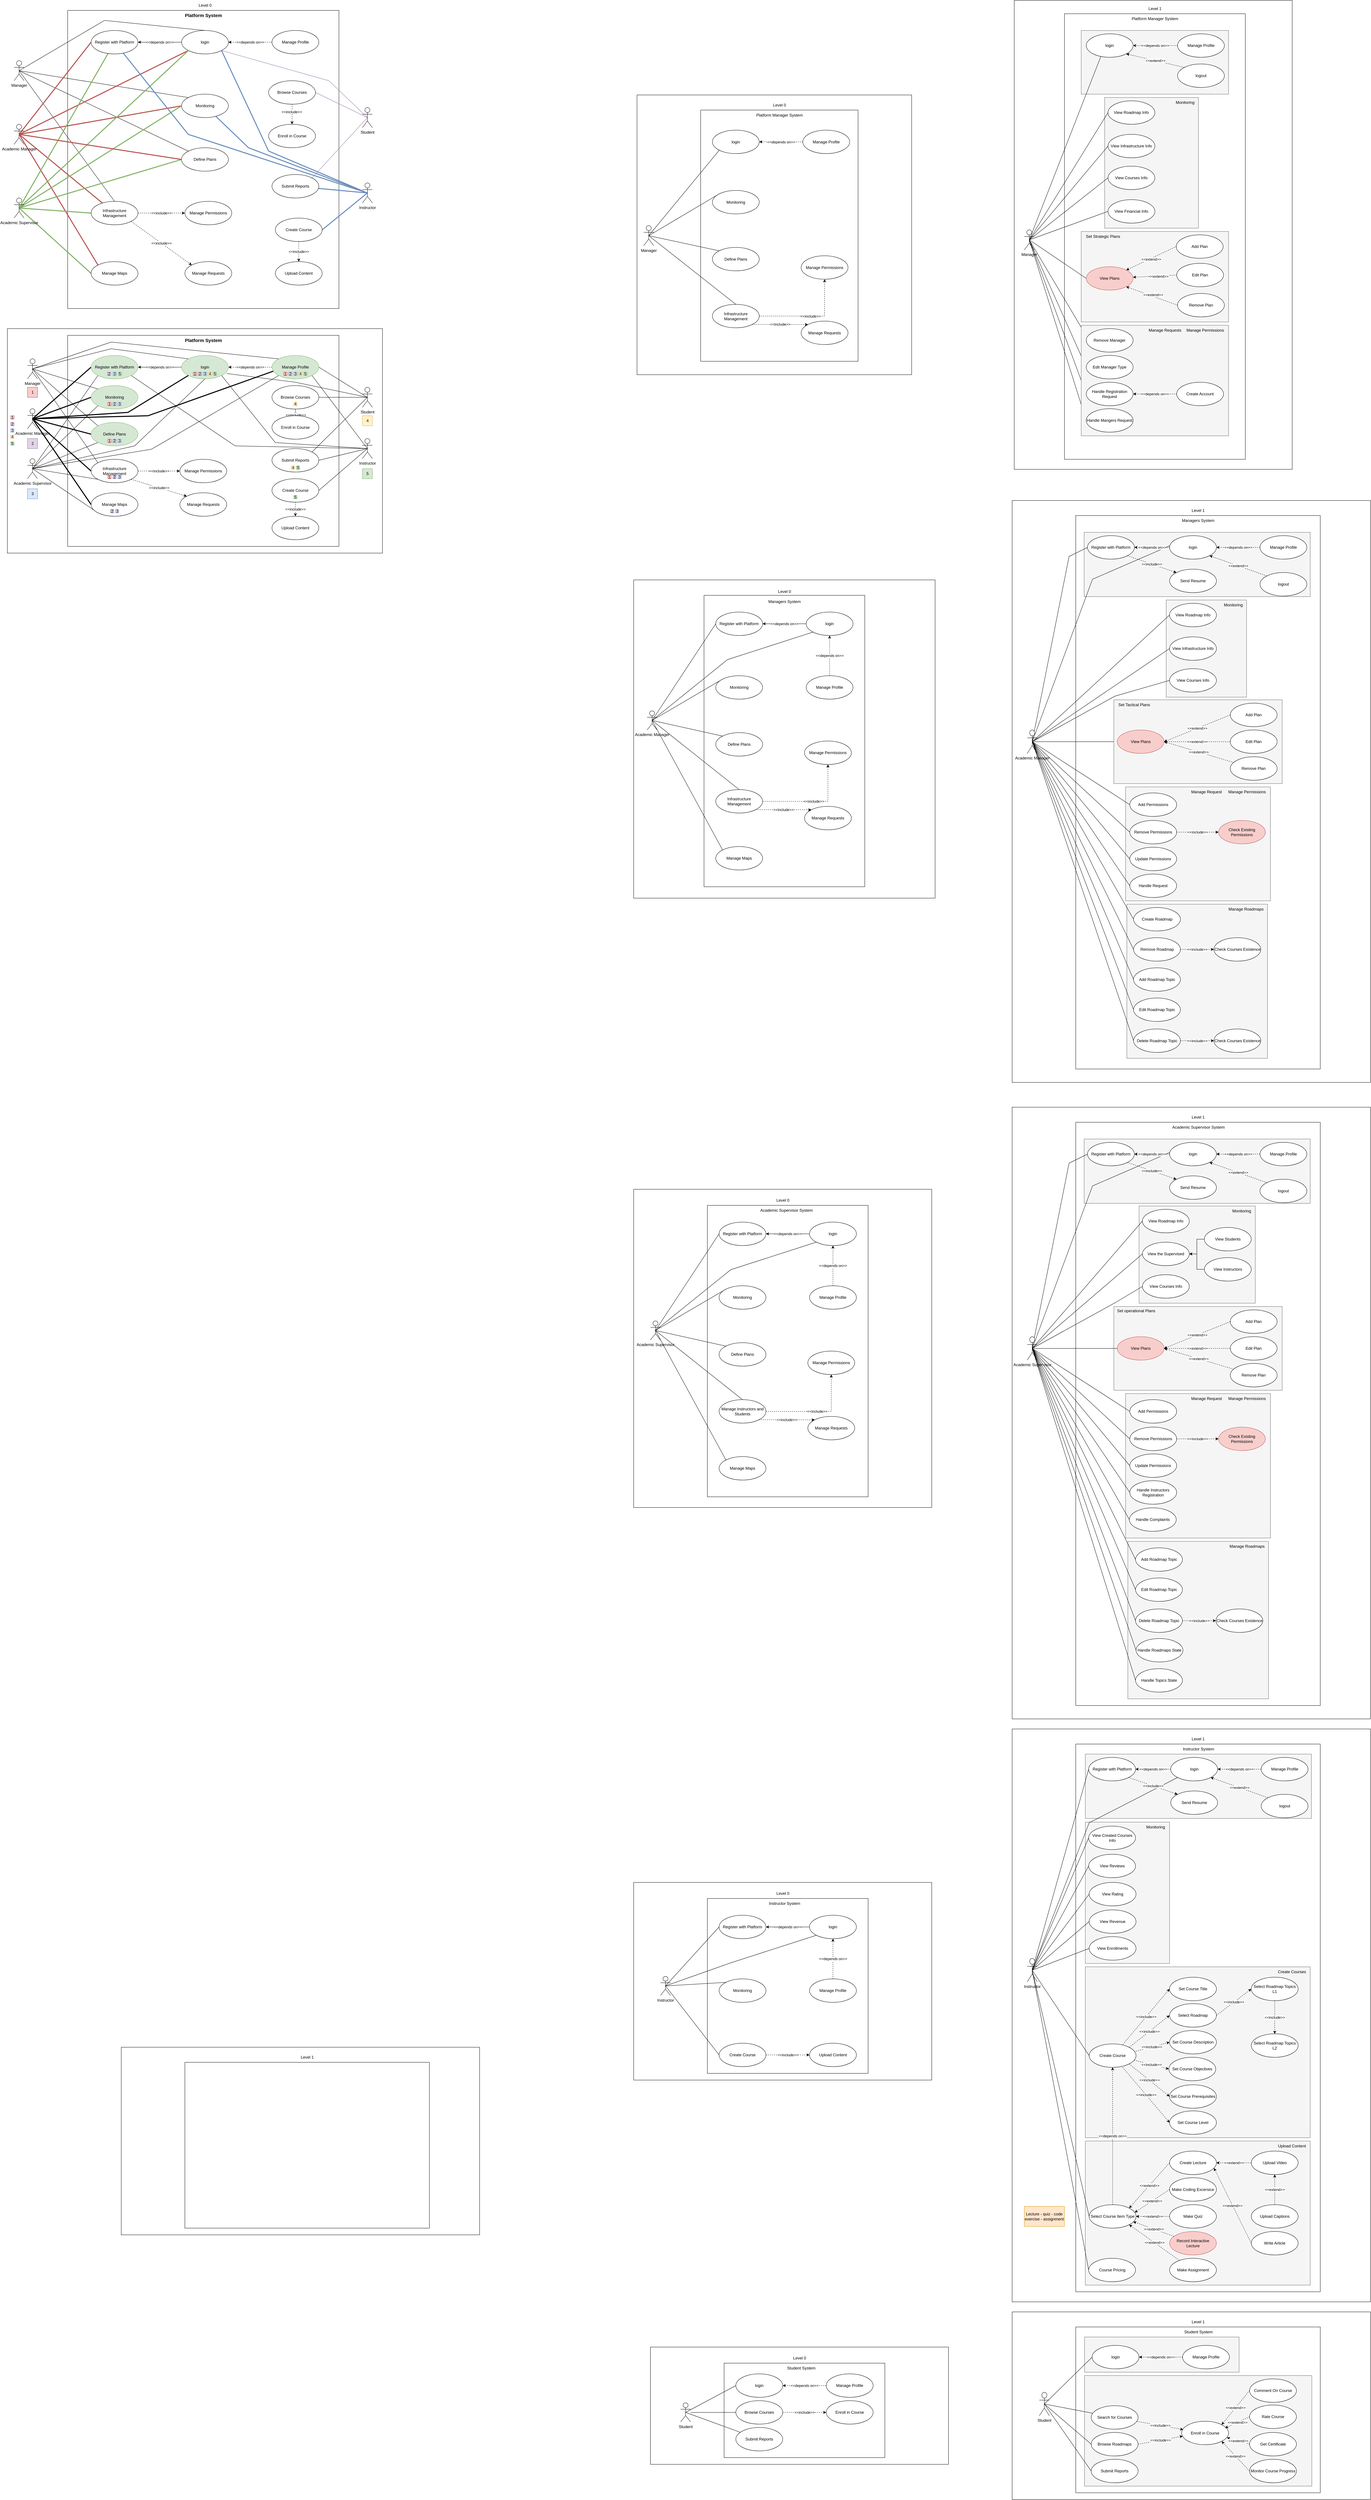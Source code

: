 <mxfile version="21.6.6" type="github">
  <diagram name="Page-1" id="dtunkNTb8zr2kekEWjOD">
    <mxGraphModel dx="3351" dy="2301" grid="1" gridSize="10" guides="1" tooltips="1" connect="1" arrows="1" fold="1" page="1" pageScale="1" pageWidth="827" pageHeight="1169" math="0" shadow="0">
      <root>
        <mxCell id="0" />
        <mxCell id="1" parent="0" />
        <mxCell id="LYUbL45tDniUqigNmkxV-257" value="" style="rounded=0;whiteSpace=wrap;html=1;movable=1;resizable=1;rotatable=1;deletable=1;editable=1;locked=0;connectable=1;" vertex="1" parent="1">
          <mxGeometry x="2450" y="6830" width="1070" height="560" as="geometry" />
        </mxCell>
        <mxCell id="LYUbL45tDniUqigNmkxV-259" value="" style="rounded=0;whiteSpace=wrap;html=1;movable=1;resizable=1;rotatable=1;deletable=1;editable=1;locked=0;connectable=1;" vertex="1" parent="1">
          <mxGeometry x="2640" y="6875" width="730" height="495" as="geometry" />
        </mxCell>
        <mxCell id="LYUbL45tDniUqigNmkxV-269" value="" style="rounded=0;whiteSpace=wrap;html=1;fillColor=#f5f5f5;strokeColor=#666666;fontColor=#333333;fontStyle=0" vertex="1" parent="1">
          <mxGeometry x="2666.12" y="7020" width="678.75" height="330" as="geometry" />
        </mxCell>
        <mxCell id="LYUbL45tDniUqigNmkxV-260" value="" style="rounded=0;whiteSpace=wrap;html=1;fillColor=#f5f5f5;strokeColor=#666666;fontColor=#333333;" vertex="1" parent="1">
          <mxGeometry x="2666.12" y="6905" width="461.5" height="105" as="geometry" />
        </mxCell>
        <mxCell id="LYUbL45tDniUqigNmkxV-240" value="" style="rounded=0;whiteSpace=wrap;html=1;" vertex="1" parent="1">
          <mxGeometry x="1370" y="6935" width="890" height="350" as="geometry" />
        </mxCell>
        <mxCell id="LYUbL45tDniUqigNmkxV-243" value="" style="rounded=0;whiteSpace=wrap;html=1;" vertex="1" parent="1">
          <mxGeometry x="1590" y="6983" width="480" height="282" as="geometry" />
        </mxCell>
        <mxCell id="LYUbL45tDniUqigNmkxV-140" value="" style="rounded=0;whiteSpace=wrap;html=1;movable=1;resizable=1;rotatable=1;deletable=1;editable=1;locked=0;connectable=1;" vertex="1" parent="1">
          <mxGeometry x="2450" y="5090" width="1070" height="1710" as="geometry" />
        </mxCell>
        <mxCell id="LYUbL45tDniUqigNmkxV-143" value="" style="rounded=0;whiteSpace=wrap;html=1;movable=1;resizable=1;rotatable=1;deletable=1;editable=1;locked=0;connectable=1;" vertex="1" parent="1">
          <mxGeometry x="2640" y="5135" width="730" height="1635" as="geometry" />
        </mxCell>
        <mxCell id="LYUbL45tDniUqigNmkxV-198" value="" style="rounded=0;whiteSpace=wrap;html=1;fillColor=#f5f5f5;strokeColor=#666666;fontColor=#333333;" vertex="1" parent="1">
          <mxGeometry x="2668.5" y="6320" width="671.5" height="430" as="geometry" />
        </mxCell>
        <mxCell id="LYUbL45tDniUqigNmkxV-176" value="" style="rounded=0;whiteSpace=wrap;html=1;fillColor=#f5f5f5;strokeColor=#666666;fontColor=#333333;" vertex="1" parent="1">
          <mxGeometry x="2668.5" y="5800" width="671.5" height="510" as="geometry" />
        </mxCell>
        <mxCell id="LYUbL45tDniUqigNmkxV-161" value="" style="rounded=0;whiteSpace=wrap;html=1;fillColor=#f5f5f5;strokeColor=#666666;fontColor=#333333;" vertex="1" parent="1">
          <mxGeometry x="2668.5" y="5368" width="251.5" height="422" as="geometry" />
        </mxCell>
        <mxCell id="LYUbL45tDniUqigNmkxV-145" value="" style="rounded=0;whiteSpace=wrap;html=1;fillColor=#f5f5f5;strokeColor=#666666;fontColor=#333333;" vertex="1" parent="1">
          <mxGeometry x="2668.5" y="5165" width="675" height="192" as="geometry" />
        </mxCell>
        <mxCell id="LYUbL45tDniUqigNmkxV-25" value="" style="rounded=0;whiteSpace=wrap;html=1;movable=1;resizable=1;rotatable=1;deletable=1;editable=1;locked=0;connectable=1;" vertex="1" parent="1">
          <mxGeometry x="2450" y="3234" width="1070" height="1826" as="geometry" />
        </mxCell>
        <mxCell id="LYUbL45tDniUqigNmkxV-26" value="" style="rounded=0;whiteSpace=wrap;html=1;movable=1;resizable=1;rotatable=1;deletable=1;editable=1;locked=0;connectable=1;" vertex="1" parent="1">
          <mxGeometry x="2640" y="3279" width="730" height="1741" as="geometry" />
        </mxCell>
        <mxCell id="LYUbL45tDniUqigNmkxV-81" value="" style="rounded=0;whiteSpace=wrap;html=1;fillColor=#f5f5f5;strokeColor=#666666;fontColor=#333333;" vertex="1" parent="1">
          <mxGeometry x="2753.75" y="3829" width="502.5" height="250" as="geometry" />
        </mxCell>
        <mxCell id="LYUbL45tDniUqigNmkxV-28" value="" style="rounded=0;whiteSpace=wrap;html=1;fillColor=#f5f5f5;strokeColor=#666666;fontColor=#333333;" vertex="1" parent="1">
          <mxGeometry x="2829" y="3529" width="347" height="290" as="geometry" />
        </mxCell>
        <mxCell id="LYUbL45tDniUqigNmkxV-110" value="" style="group" vertex="1" connectable="0" parent="1">
          <mxGeometry x="2795.5" y="4530" width="420" height="470" as="geometry" />
        </mxCell>
        <mxCell id="LYUbL45tDniUqigNmkxV-30" value="" style="rounded=0;whiteSpace=wrap;html=1;fillColor=#f5f5f5;strokeColor=#666666;fontColor=#333333;" vertex="1" parent="LYUbL45tDniUqigNmkxV-110">
          <mxGeometry width="420" height="470" as="geometry" />
        </mxCell>
        <mxCell id="LYUbL45tDniUqigNmkxV-71" value="Add Roadmap Topic" style="ellipse;whiteSpace=wrap;html=1;" vertex="1" parent="LYUbL45tDniUqigNmkxV-110">
          <mxGeometry x="23" y="19.25" width="140" height="70" as="geometry" />
        </mxCell>
        <mxCell id="LYUbL45tDniUqigNmkxV-73" value="Delete Roadmap Topic" style="ellipse;whiteSpace=wrap;html=1;" vertex="1" parent="LYUbL45tDniUqigNmkxV-110">
          <mxGeometry x="23" y="201.75" width="140" height="70" as="geometry" />
        </mxCell>
        <mxCell id="LYUbL45tDniUqigNmkxV-74" value="Edit Roadmap Topic" style="ellipse;whiteSpace=wrap;html=1;" vertex="1" parent="LYUbL45tDniUqigNmkxV-110">
          <mxGeometry x="23" y="109.25" width="140" height="70" as="geometry" />
        </mxCell>
        <mxCell id="LYUbL45tDniUqigNmkxV-75" value="Check Courses Existence" style="ellipse;whiteSpace=wrap;html=1;" vertex="1" parent="LYUbL45tDniUqigNmkxV-110">
          <mxGeometry x="263" y="201.75" width="140" height="70" as="geometry" />
        </mxCell>
        <mxCell id="LYUbL45tDniUqigNmkxV-77" value="Manage Roadmaps" style="text;html=1;align=center;verticalAlign=middle;resizable=0;points=[];autosize=1;strokeColor=none;fillColor=none;" vertex="1" parent="LYUbL45tDniUqigNmkxV-110">
          <mxGeometry x="290" width="130" height="30" as="geometry" />
        </mxCell>
        <mxCell id="LYUbL45tDniUqigNmkxV-72" value="&amp;lt;&amp;lt;include&amp;gt;&amp;gt;" style="rounded=0;orthogonalLoop=1;jettySize=auto;html=1;exitX=1;exitY=0.5;exitDx=0;exitDy=0;entryX=0;entryY=0.5;entryDx=0;entryDy=0;dashed=1;" edge="1" source="LYUbL45tDniUqigNmkxV-73" target="LYUbL45tDniUqigNmkxV-75" parent="LYUbL45tDniUqigNmkxV-110">
          <mxGeometry relative="1" as="geometry" />
        </mxCell>
        <mxCell id="LYUbL45tDniUqigNmkxV-103" value="Handle Roadmaps State" style="ellipse;whiteSpace=wrap;html=1;" vertex="1" parent="LYUbL45tDniUqigNmkxV-110">
          <mxGeometry x="24.5" y="290" width="140" height="70" as="geometry" />
        </mxCell>
        <mxCell id="LYUbL45tDniUqigNmkxV-106" value="Handle Topics State" style="ellipse;whiteSpace=wrap;html=1;" vertex="1" parent="LYUbL45tDniUqigNmkxV-110">
          <mxGeometry x="23" y="380" width="140" height="70" as="geometry" />
        </mxCell>
        <mxCell id="l33ZeKzNZCgtsfxWotkb-508" value="" style="rounded=0;whiteSpace=wrap;html=1;" parent="1" vertex="1">
          <mxGeometry x="-550" y="910" width="1120" height="670" as="geometry" />
        </mxCell>
        <mxCell id="l33ZeKzNZCgtsfxWotkb-374" value="" style="rounded=0;whiteSpace=wrap;html=1;" parent="1" vertex="1">
          <mxGeometry x="1320" y="1660" width="900" height="950" as="geometry" />
        </mxCell>
        <mxCell id="l33ZeKzNZCgtsfxWotkb-363" value="" style="rounded=0;whiteSpace=wrap;html=1;movable=1;resizable=1;rotatable=1;deletable=1;editable=1;locked=0;connectable=1;" parent="1" vertex="1">
          <mxGeometry x="2456.25" y="-70" width="830" height="1400" as="geometry" />
        </mxCell>
        <mxCell id="l33ZeKzNZCgtsfxWotkb-140" value="" style="rounded=0;whiteSpace=wrap;html=1;movable=1;resizable=1;rotatable=1;deletable=1;editable=1;locked=0;connectable=1;" parent="1" vertex="1">
          <mxGeometry x="2606.25" y="-30" width="540" height="1330" as="geometry" />
        </mxCell>
        <mxCell id="l33ZeKzNZCgtsfxWotkb-369" value="" style="rounded=0;whiteSpace=wrap;html=1;fillColor=#f5f5f5;fontColor=#333333;strokeColor=#666666;" parent="1" vertex="1">
          <mxGeometry x="2656.25" y="20" width="440" height="190" as="geometry" />
        </mxCell>
        <mxCell id="l33ZeKzNZCgtsfxWotkb-367" value="" style="rounded=0;whiteSpace=wrap;html=1;fillColor=#f5f5f5;fontColor=#333333;strokeColor=#666666;" parent="1" vertex="1">
          <mxGeometry x="2726.25" y="220" width="280" height="390" as="geometry" />
        </mxCell>
        <mxCell id="l33ZeKzNZCgtsfxWotkb-366" value="" style="rounded=0;whiteSpace=wrap;html=1;fillColor=#f5f5f5;fontColor=#333333;strokeColor=#666666;" parent="1" vertex="1">
          <mxGeometry x="2656.25" y="620" width="440" height="270" as="geometry" />
        </mxCell>
        <mxCell id="l33ZeKzNZCgtsfxWotkb-364" value="" style="rounded=0;whiteSpace=wrap;html=1;" parent="1" vertex="1">
          <mxGeometry x="1330" y="212.5" width="820" height="835" as="geometry" />
        </mxCell>
        <mxCell id="l33ZeKzNZCgtsfxWotkb-362" value="" style="rounded=0;whiteSpace=wrap;html=1;movable=1;resizable=1;rotatable=1;deletable=1;editable=1;locked=0;connectable=1;" parent="1" vertex="1">
          <mxGeometry x="2450" y="1423" width="1070" height="1737" as="geometry" />
        </mxCell>
        <mxCell id="l33ZeKzNZCgtsfxWotkb-202" value="" style="rounded=0;whiteSpace=wrap;html=1;movable=1;resizable=1;rotatable=1;deletable=1;editable=1;locked=0;connectable=1;" parent="1" vertex="1">
          <mxGeometry x="2640" y="1468" width="730" height="1652" as="geometry" />
        </mxCell>
        <mxCell id="l33ZeKzNZCgtsfxWotkb-353" value="" style="rounded=0;whiteSpace=wrap;html=1;fillColor=#f5f5f5;strokeColor=#666666;fontColor=#333333;" parent="1" vertex="1">
          <mxGeometry x="2665" y="1518" width="675" height="192" as="geometry" />
        </mxCell>
        <mxCell id="l33ZeKzNZCgtsfxWotkb-350" value="" style="rounded=0;whiteSpace=wrap;html=1;fillColor=#f5f5f5;strokeColor=#666666;fontColor=#333333;" parent="1" vertex="1">
          <mxGeometry x="2910" y="1720" width="240" height="290" as="geometry" />
        </mxCell>
        <mxCell id="l33ZeKzNZCgtsfxWotkb-348" value="" style="rounded=0;whiteSpace=wrap;html=1;fillColor=#f5f5f5;strokeColor=#666666;fontColor=#333333;" parent="1" vertex="1">
          <mxGeometry x="2788.75" y="2278" width="432.5" height="340" as="geometry" />
        </mxCell>
        <mxCell id="l33ZeKzNZCgtsfxWotkb-139" value="" style="rounded=0;whiteSpace=wrap;html=1;" parent="1" vertex="1">
          <mxGeometry x="1520" y="257.5" width="470" height="750" as="geometry" />
        </mxCell>
        <mxCell id="l33ZeKzNZCgtsfxWotkb-347" value="" style="rounded=0;whiteSpace=wrap;html=1;fillColor=#f5f5f5;strokeColor=#666666;fontColor=#333333;" parent="1" vertex="1">
          <mxGeometry x="2792.5" y="2628" width="420" height="460" as="geometry" />
        </mxCell>
        <mxCell id="l33ZeKzNZCgtsfxWotkb-1" value="" style="rounded=0;whiteSpace=wrap;html=1;" parent="1" vertex="1">
          <mxGeometry x="-370" y="-40" width="810" height="890" as="geometry" />
        </mxCell>
        <mxCell id="l33ZeKzNZCgtsfxWotkb-4" value="&lt;span style=&quot;font-size: 14px;&quot;&gt;&lt;b&gt;Platform System&lt;/b&gt;&lt;/span&gt;" style="text;html=1;align=center;verticalAlign=middle;resizable=0;points=[];autosize=1;strokeColor=none;fillColor=none;" parent="1" vertex="1">
          <mxGeometry x="-30" y="-40" width="130" height="30" as="geometry" />
        </mxCell>
        <mxCell id="l33ZeKzNZCgtsfxWotkb-74" style="rounded=0;orthogonalLoop=1;jettySize=auto;html=1;exitX=0.5;exitY=0.5;exitDx=0;exitDy=0;exitPerimeter=0;entryX=0.5;entryY=0;entryDx=0;entryDy=0;endArrow=none;endFill=0;" parent="1" source="l33ZeKzNZCgtsfxWotkb-6" target="l33ZeKzNZCgtsfxWotkb-7" edge="1">
          <mxGeometry relative="1" as="geometry">
            <Array as="points">
              <mxPoint x="-260" y="-10" />
            </Array>
          </mxGeometry>
        </mxCell>
        <mxCell id="l33ZeKzNZCgtsfxWotkb-88" style="rounded=0;orthogonalLoop=1;jettySize=auto;html=1;exitX=0.5;exitY=0.5;exitDx=0;exitDy=0;exitPerimeter=0;entryX=0;entryY=0;entryDx=0;entryDy=0;endArrow=none;endFill=0;" parent="1" source="l33ZeKzNZCgtsfxWotkb-6" target="l33ZeKzNZCgtsfxWotkb-35" edge="1">
          <mxGeometry relative="1" as="geometry" />
        </mxCell>
        <mxCell id="l33ZeKzNZCgtsfxWotkb-89" style="rounded=0;orthogonalLoop=1;jettySize=auto;html=1;exitX=0.5;exitY=0.5;exitDx=0;exitDy=0;exitPerimeter=0;entryX=0;entryY=0;entryDx=0;entryDy=0;endArrow=none;endFill=0;" parent="1" source="l33ZeKzNZCgtsfxWotkb-6" target="l33ZeKzNZCgtsfxWotkb-30" edge="1">
          <mxGeometry relative="1" as="geometry" />
        </mxCell>
        <mxCell id="l33ZeKzNZCgtsfxWotkb-90" style="rounded=0;orthogonalLoop=1;jettySize=auto;html=1;exitX=0.5;exitY=0.5;exitDx=0;exitDy=0;exitPerimeter=0;entryX=0.5;entryY=0;entryDx=0;entryDy=0;endArrow=none;endFill=0;" parent="1" source="l33ZeKzNZCgtsfxWotkb-6" target="l33ZeKzNZCgtsfxWotkb-51" edge="1">
          <mxGeometry relative="1" as="geometry" />
        </mxCell>
        <mxCell id="l33ZeKzNZCgtsfxWotkb-6" value="Manager" style="shape=umlActor;verticalLabelPosition=bottom;verticalAlign=top;html=1;outlineConnect=0;" parent="1" vertex="1">
          <mxGeometry x="-530" y="110" width="30" height="60" as="geometry" />
        </mxCell>
        <mxCell id="l33ZeKzNZCgtsfxWotkb-18" value="&amp;lt;&amp;lt;depends on&amp;gt;&amp;gt;" style="edgeStyle=orthogonalEdgeStyle;rounded=0;orthogonalLoop=1;jettySize=auto;html=1;exitX=0;exitY=0.5;exitDx=0;exitDy=0;" parent="1" source="l33ZeKzNZCgtsfxWotkb-7" target="l33ZeKzNZCgtsfxWotkb-14" edge="1">
          <mxGeometry relative="1" as="geometry" />
        </mxCell>
        <mxCell id="l33ZeKzNZCgtsfxWotkb-7" value="login" style="ellipse;whiteSpace=wrap;html=1;" parent="1" vertex="1">
          <mxGeometry x="-30" y="20" width="140" height="70" as="geometry" />
        </mxCell>
        <mxCell id="l33ZeKzNZCgtsfxWotkb-9" value="&amp;lt;&amp;lt;depends on&amp;gt;&amp;gt;" style="edgeStyle=orthogonalEdgeStyle;rounded=0;orthogonalLoop=1;jettySize=auto;html=1;dashed=1;" parent="1" source="l33ZeKzNZCgtsfxWotkb-8" target="l33ZeKzNZCgtsfxWotkb-7" edge="1">
          <mxGeometry relative="1" as="geometry" />
        </mxCell>
        <mxCell id="l33ZeKzNZCgtsfxWotkb-8" value="Manage Profile" style="ellipse;whiteSpace=wrap;html=1;" parent="1" vertex="1">
          <mxGeometry x="240" y="20" width="140" height="70" as="geometry" />
        </mxCell>
        <mxCell id="l33ZeKzNZCgtsfxWotkb-75" style="rounded=0;orthogonalLoop=1;jettySize=auto;html=1;exitX=0.5;exitY=0.5;exitDx=0;exitDy=0;exitPerimeter=0;entryX=0;entryY=0.5;entryDx=0;entryDy=0;strokeColor=#b85450;fillColor=#f8cecc;endArrow=none;endFill=0;strokeWidth=3;" parent="1" source="l33ZeKzNZCgtsfxWotkb-10" target="l33ZeKzNZCgtsfxWotkb-14" edge="1">
          <mxGeometry relative="1" as="geometry" />
        </mxCell>
        <mxCell id="l33ZeKzNZCgtsfxWotkb-78" style="rounded=0;orthogonalLoop=1;jettySize=auto;html=1;exitX=0.5;exitY=0.5;exitDx=0;exitDy=0;exitPerimeter=0;entryX=0;entryY=1;entryDx=0;entryDy=0;strokeColor=#b85450;fillColor=#f8cecc;endArrow=none;endFill=0;strokeWidth=3;" parent="1" source="l33ZeKzNZCgtsfxWotkb-10" target="l33ZeKzNZCgtsfxWotkb-7" edge="1">
          <mxGeometry relative="1" as="geometry" />
        </mxCell>
        <mxCell id="l33ZeKzNZCgtsfxWotkb-79" style="rounded=0;orthogonalLoop=1;jettySize=auto;html=1;exitX=0.5;exitY=0.5;exitDx=0;exitDy=0;exitPerimeter=0;strokeColor=#b85450;fillColor=#f8cecc;endArrow=none;endFill=0;strokeWidth=3;" parent="1" source="l33ZeKzNZCgtsfxWotkb-10" target="l33ZeKzNZCgtsfxWotkb-51" edge="1">
          <mxGeometry relative="1" as="geometry" />
        </mxCell>
        <mxCell id="l33ZeKzNZCgtsfxWotkb-80" style="rounded=0;orthogonalLoop=1;jettySize=auto;html=1;exitX=0.5;exitY=0.5;exitDx=0;exitDy=0;exitPerimeter=0;entryX=0;entryY=0;entryDx=0;entryDy=0;strokeColor=#b85450;fillColor=#f8cecc;endArrow=none;endFill=0;strokeWidth=3;" parent="1" source="l33ZeKzNZCgtsfxWotkb-10" target="l33ZeKzNZCgtsfxWotkb-50" edge="1">
          <mxGeometry relative="1" as="geometry" />
        </mxCell>
        <mxCell id="l33ZeKzNZCgtsfxWotkb-83" style="rounded=0;orthogonalLoop=1;jettySize=auto;html=1;exitX=0.5;exitY=0.5;exitDx=0;exitDy=0;exitPerimeter=0;entryX=0;entryY=0.5;entryDx=0;entryDy=0;strokeColor=#b85450;fillColor=#f8cecc;endArrow=none;endFill=0;strokeWidth=3;" parent="1" source="l33ZeKzNZCgtsfxWotkb-10" target="l33ZeKzNZCgtsfxWotkb-35" edge="1">
          <mxGeometry relative="1" as="geometry" />
        </mxCell>
        <mxCell id="l33ZeKzNZCgtsfxWotkb-10" value="Academic Manager" style="shape=umlActor;verticalLabelPosition=bottom;verticalAlign=top;html=1;outlineConnect=0;" parent="1" vertex="1">
          <mxGeometry x="-530" y="300" width="30" height="60" as="geometry" />
        </mxCell>
        <mxCell id="l33ZeKzNZCgtsfxWotkb-93" style="rounded=0;orthogonalLoop=1;jettySize=auto;html=1;exitX=0.5;exitY=0.5;exitDx=0;exitDy=0;exitPerimeter=0;entryX=1;entryY=0.5;entryDx=0;entryDy=0;endArrow=none;endFill=0;fillColor=#e1d5e7;strokeColor=#9673a6;" parent="1" source="l33ZeKzNZCgtsfxWotkb-11" target="l33ZeKzNZCgtsfxWotkb-48" edge="1">
          <mxGeometry relative="1" as="geometry">
            <Array as="points" />
          </mxGeometry>
        </mxCell>
        <mxCell id="l33ZeKzNZCgtsfxWotkb-94" style="rounded=0;orthogonalLoop=1;jettySize=auto;html=1;exitX=0.5;exitY=0.5;exitDx=0;exitDy=0;exitPerimeter=0;entryX=1;entryY=1;entryDx=0;entryDy=0;endArrow=none;endFill=0;fillColor=#e1d5e7;strokeColor=#9673a6;" parent="1" source="l33ZeKzNZCgtsfxWotkb-11" target="l33ZeKzNZCgtsfxWotkb-7" edge="1">
          <mxGeometry relative="1" as="geometry">
            <Array as="points">
              <mxPoint x="410" y="170" />
            </Array>
          </mxGeometry>
        </mxCell>
        <mxCell id="l33ZeKzNZCgtsfxWotkb-97" style="rounded=0;orthogonalLoop=1;jettySize=auto;html=1;exitX=0.5;exitY=0.5;exitDx=0;exitDy=0;exitPerimeter=0;entryX=1;entryY=0;entryDx=0;entryDy=0;endArrow=none;endFill=0;fillColor=#e1d5e7;strokeColor=#9673a6;" parent="1" source="l33ZeKzNZCgtsfxWotkb-11" target="l33ZeKzNZCgtsfxWotkb-49" edge="1">
          <mxGeometry relative="1" as="geometry" />
        </mxCell>
        <mxCell id="l33ZeKzNZCgtsfxWotkb-11" value="Student" style="shape=umlActor;verticalLabelPosition=bottom;verticalAlign=top;html=1;outlineConnect=0;" parent="1" vertex="1">
          <mxGeometry x="510" y="250" width="30" height="60" as="geometry" />
        </mxCell>
        <mxCell id="l33ZeKzNZCgtsfxWotkb-84" style="rounded=0;orthogonalLoop=1;jettySize=auto;html=1;exitX=0.5;exitY=0.5;exitDx=0;exitDy=0;exitPerimeter=0;entryX=0;entryY=0.5;entryDx=0;entryDy=0;strokeColor=#82b366;fillColor=#d5e8d4;endArrow=none;endFill=0;strokeWidth=3;" parent="1" source="l33ZeKzNZCgtsfxWotkb-12" target="l33ZeKzNZCgtsfxWotkb-50" edge="1">
          <mxGeometry relative="1" as="geometry" />
        </mxCell>
        <mxCell id="l33ZeKzNZCgtsfxWotkb-85" style="rounded=0;orthogonalLoop=1;jettySize=auto;html=1;exitX=0.5;exitY=0.5;exitDx=0;exitDy=0;exitPerimeter=0;entryX=0;entryY=0.5;entryDx=0;entryDy=0;strokeColor=#82b366;fillColor=#d5e8d4;endArrow=none;endFill=0;strokeWidth=3;" parent="1" source="l33ZeKzNZCgtsfxWotkb-12" target="l33ZeKzNZCgtsfxWotkb-51" edge="1">
          <mxGeometry relative="1" as="geometry" />
        </mxCell>
        <mxCell id="l33ZeKzNZCgtsfxWotkb-86" style="rounded=0;orthogonalLoop=1;jettySize=auto;html=1;exitX=0.5;exitY=0.5;exitDx=0;exitDy=0;exitPerimeter=0;entryX=0;entryY=0.5;entryDx=0;entryDy=0;strokeColor=#82b366;fillColor=#d5e8d4;endArrow=none;endFill=0;strokeWidth=3;" parent="1" source="l33ZeKzNZCgtsfxWotkb-12" target="l33ZeKzNZCgtsfxWotkb-30" edge="1">
          <mxGeometry relative="1" as="geometry" />
        </mxCell>
        <mxCell id="l33ZeKzNZCgtsfxWotkb-87" style="rounded=0;orthogonalLoop=1;jettySize=auto;html=1;exitX=0.5;exitY=0.5;exitDx=0;exitDy=0;exitPerimeter=0;entryX=0;entryY=0.5;entryDx=0;entryDy=0;strokeColor=#82b366;fillColor=#d5e8d4;endArrow=none;endFill=0;strokeWidth=3;" parent="1" source="l33ZeKzNZCgtsfxWotkb-12" target="l33ZeKzNZCgtsfxWotkb-35" edge="1">
          <mxGeometry relative="1" as="geometry" />
        </mxCell>
        <mxCell id="l33ZeKzNZCgtsfxWotkb-91" style="rounded=0;orthogonalLoop=1;jettySize=auto;html=1;exitX=0.5;exitY=0.5;exitDx=0;exitDy=0;exitPerimeter=0;entryX=0;entryY=1;entryDx=0;entryDy=0;fillColor=#d5e8d4;strokeColor=#82b366;endArrow=none;endFill=0;strokeWidth=3;" parent="1" source="l33ZeKzNZCgtsfxWotkb-12" target="l33ZeKzNZCgtsfxWotkb-7" edge="1">
          <mxGeometry relative="1" as="geometry" />
        </mxCell>
        <mxCell id="l33ZeKzNZCgtsfxWotkb-106" style="rounded=0;orthogonalLoop=1;jettySize=auto;html=1;exitX=0.5;exitY=0.5;exitDx=0;exitDy=0;exitPerimeter=0;endArrow=none;endFill=0;fillColor=#d5e8d4;strokeColor=#82b366;strokeWidth=3;" parent="1" source="l33ZeKzNZCgtsfxWotkb-12" target="l33ZeKzNZCgtsfxWotkb-14" edge="1">
          <mxGeometry relative="1" as="geometry" />
        </mxCell>
        <mxCell id="l33ZeKzNZCgtsfxWotkb-12" value="Academic Supervisor" style="shape=umlActor;verticalLabelPosition=bottom;verticalAlign=top;html=1;outlineConnect=0;" parent="1" vertex="1">
          <mxGeometry x="-530" y="520" width="30" height="60" as="geometry" />
        </mxCell>
        <mxCell id="l33ZeKzNZCgtsfxWotkb-96" style="rounded=0;orthogonalLoop=1;jettySize=auto;html=1;exitX=0.5;exitY=0.5;exitDx=0;exitDy=0;exitPerimeter=0;endArrow=none;endFill=0;fillColor=#dae8fc;strokeColor=#6c8ebf;strokeWidth=3;" parent="1" source="l33ZeKzNZCgtsfxWotkb-13" target="l33ZeKzNZCgtsfxWotkb-49" edge="1">
          <mxGeometry relative="1" as="geometry" />
        </mxCell>
        <mxCell id="l33ZeKzNZCgtsfxWotkb-98" style="rounded=0;orthogonalLoop=1;jettySize=auto;html=1;exitX=0.5;exitY=0.5;exitDx=0;exitDy=0;exitPerimeter=0;entryX=1;entryY=0.5;entryDx=0;entryDy=0;endArrow=none;endFill=0;fillColor=#dae8fc;strokeColor=#6c8ebf;strokeWidth=3;" parent="1" source="l33ZeKzNZCgtsfxWotkb-13" target="l33ZeKzNZCgtsfxWotkb-53" edge="1">
          <mxGeometry relative="1" as="geometry" />
        </mxCell>
        <mxCell id="l33ZeKzNZCgtsfxWotkb-99" style="rounded=0;orthogonalLoop=1;jettySize=auto;html=1;exitX=0.5;exitY=0.5;exitDx=0;exitDy=0;exitPerimeter=0;entryX=1;entryY=1;entryDx=0;entryDy=0;endArrow=none;endFill=0;fillColor=#dae8fc;strokeColor=#6c8ebf;strokeWidth=3;" parent="1" source="l33ZeKzNZCgtsfxWotkb-13" target="l33ZeKzNZCgtsfxWotkb-7" edge="1">
          <mxGeometry relative="1" as="geometry">
            <Array as="points">
              <mxPoint x="230" y="380" />
            </Array>
          </mxGeometry>
        </mxCell>
        <mxCell id="l33ZeKzNZCgtsfxWotkb-107" style="rounded=0;orthogonalLoop=1;jettySize=auto;html=1;exitX=0.5;exitY=0.5;exitDx=0;exitDy=0;exitPerimeter=0;endArrow=none;endFill=0;fillColor=#dae8fc;strokeColor=#6c8ebf;strokeWidth=3;" parent="1" source="l33ZeKzNZCgtsfxWotkb-13" target="l33ZeKzNZCgtsfxWotkb-14" edge="1">
          <mxGeometry relative="1" as="geometry">
            <Array as="points">
              <mxPoint x="-10" y="330" />
            </Array>
          </mxGeometry>
        </mxCell>
        <mxCell id="l33ZeKzNZCgtsfxWotkb-108" style="rounded=0;orthogonalLoop=1;jettySize=auto;html=1;exitX=0.5;exitY=0.5;exitDx=0;exitDy=0;exitPerimeter=0;endArrow=none;endFill=0;fillColor=#dae8fc;strokeColor=#6c8ebf;strokeWidth=3;" parent="1" source="l33ZeKzNZCgtsfxWotkb-13" target="l33ZeKzNZCgtsfxWotkb-35" edge="1">
          <mxGeometry relative="1" as="geometry">
            <Array as="points">
              <mxPoint x="170" y="370" />
            </Array>
          </mxGeometry>
        </mxCell>
        <mxCell id="l33ZeKzNZCgtsfxWotkb-13" value="Instructor" style="shape=umlActor;verticalLabelPosition=bottom;verticalAlign=top;html=1;outlineConnect=0;" parent="1" vertex="1">
          <mxGeometry x="510" y="475" width="30" height="60" as="geometry" />
        </mxCell>
        <mxCell id="l33ZeKzNZCgtsfxWotkb-14" value="Register with Platform" style="ellipse;whiteSpace=wrap;html=1;" parent="1" vertex="1">
          <mxGeometry x="-300" y="20" width="140" height="70" as="geometry" />
        </mxCell>
        <mxCell id="l33ZeKzNZCgtsfxWotkb-29" value="Manage Permissions" style="ellipse;whiteSpace=wrap;html=1;" parent="1" vertex="1">
          <mxGeometry x="-20" y="530" width="140" height="70" as="geometry" />
        </mxCell>
        <mxCell id="l33ZeKzNZCgtsfxWotkb-30" value="Define Plans" style="ellipse;whiteSpace=wrap;html=1;" parent="1" vertex="1">
          <mxGeometry x="-30" y="370" width="140" height="70" as="geometry" />
        </mxCell>
        <mxCell id="l33ZeKzNZCgtsfxWotkb-34" value="Manage Requests" style="ellipse;whiteSpace=wrap;html=1;" parent="1" vertex="1">
          <mxGeometry x="-20" y="710" width="140" height="70" as="geometry" />
        </mxCell>
        <mxCell id="l33ZeKzNZCgtsfxWotkb-35" value="Monitoring" style="ellipse;whiteSpace=wrap;html=1;" parent="1" vertex="1">
          <mxGeometry x="-30" y="210" width="140" height="70" as="geometry" />
        </mxCell>
        <mxCell id="l33ZeKzNZCgtsfxWotkb-37" value="Level 0" style="text;html=1;align=center;verticalAlign=middle;resizable=0;points=[];autosize=1;strokeColor=none;fillColor=none;" parent="1" vertex="1">
          <mxGeometry x="10" y="-70" width="60" height="30" as="geometry" />
        </mxCell>
        <mxCell id="l33ZeKzNZCgtsfxWotkb-95" style="edgeStyle=orthogonalEdgeStyle;rounded=0;orthogonalLoop=1;jettySize=auto;html=1;exitX=0.5;exitY=1;exitDx=0;exitDy=0;dashed=1;" parent="1" source="l33ZeKzNZCgtsfxWotkb-48" target="l33ZeKzNZCgtsfxWotkb-52" edge="1">
          <mxGeometry relative="1" as="geometry" />
        </mxCell>
        <mxCell id="l33ZeKzNZCgtsfxWotkb-103" value="&amp;lt;&amp;lt;include&amp;gt;&amp;gt;" style="edgeLabel;html=1;align=center;verticalAlign=middle;resizable=0;points=[];" parent="l33ZeKzNZCgtsfxWotkb-95" vertex="1" connectable="0">
          <mxGeometry x="-0.242" y="-1" relative="1" as="geometry">
            <mxPoint as="offset" />
          </mxGeometry>
        </mxCell>
        <mxCell id="l33ZeKzNZCgtsfxWotkb-48" value="Browse Courses" style="ellipse;whiteSpace=wrap;html=1;" parent="1" vertex="1">
          <mxGeometry x="230" y="170" width="140" height="70" as="geometry" />
        </mxCell>
        <mxCell id="l33ZeKzNZCgtsfxWotkb-49" value="Submit Reports" style="ellipse;whiteSpace=wrap;html=1;" parent="1" vertex="1">
          <mxGeometry x="240" y="450" width="140" height="70" as="geometry" />
        </mxCell>
        <mxCell id="l33ZeKzNZCgtsfxWotkb-50" value="Manage Maps" style="ellipse;whiteSpace=wrap;html=1;" parent="1" vertex="1">
          <mxGeometry x="-300" y="710" width="140" height="70" as="geometry" />
        </mxCell>
        <mxCell id="l33ZeKzNZCgtsfxWotkb-81" value="&amp;lt;&amp;lt;include&amp;gt;&amp;gt;" style="edgeStyle=orthogonalEdgeStyle;rounded=0;orthogonalLoop=1;jettySize=auto;html=1;exitX=1;exitY=0.5;exitDx=0;exitDy=0;dashed=1;" parent="1" source="l33ZeKzNZCgtsfxWotkb-51" target="l33ZeKzNZCgtsfxWotkb-29" edge="1">
          <mxGeometry relative="1" as="geometry" />
        </mxCell>
        <mxCell id="l33ZeKzNZCgtsfxWotkb-82" value="&amp;lt;&amp;lt;include&amp;gt;&amp;gt;" style="rounded=0;orthogonalLoop=1;jettySize=auto;html=1;exitX=1;exitY=1;exitDx=0;exitDy=0;entryX=0;entryY=0;entryDx=0;entryDy=0;dashed=1;" parent="1" source="l33ZeKzNZCgtsfxWotkb-51" target="l33ZeKzNZCgtsfxWotkb-34" edge="1">
          <mxGeometry relative="1" as="geometry" />
        </mxCell>
        <mxCell id="l33ZeKzNZCgtsfxWotkb-51" value="Infrastructure Management" style="ellipse;whiteSpace=wrap;html=1;" parent="1" vertex="1">
          <mxGeometry x="-300" y="530" width="140" height="70" as="geometry" />
        </mxCell>
        <mxCell id="l33ZeKzNZCgtsfxWotkb-52" value="Enroll in Course" style="ellipse;whiteSpace=wrap;html=1;" parent="1" vertex="1">
          <mxGeometry x="230" y="300" width="140" height="70" as="geometry" />
        </mxCell>
        <mxCell id="l33ZeKzNZCgtsfxWotkb-102" value="&amp;lt;&amp;lt;include&amp;gt;&amp;gt;" style="edgeStyle=orthogonalEdgeStyle;rounded=0;orthogonalLoop=1;jettySize=auto;html=1;dashed=1;" parent="1" source="l33ZeKzNZCgtsfxWotkb-53" target="l33ZeKzNZCgtsfxWotkb-101" edge="1">
          <mxGeometry relative="1" as="geometry" />
        </mxCell>
        <mxCell id="l33ZeKzNZCgtsfxWotkb-53" value="Create Course" style="ellipse;whiteSpace=wrap;html=1;" parent="1" vertex="1">
          <mxGeometry x="250" y="580" width="140" height="70" as="geometry" />
        </mxCell>
        <mxCell id="l33ZeKzNZCgtsfxWotkb-77" style="rounded=0;orthogonalLoop=1;jettySize=auto;html=1;exitX=0.5;exitY=0.5;exitDx=0;exitDy=0;exitPerimeter=0;entryX=0;entryY=0.5;entryDx=0;entryDy=0;strokeColor=#b85450;fillColor=#f8cecc;endArrow=none;endFill=0;strokeWidth=3;" parent="1" source="l33ZeKzNZCgtsfxWotkb-10" target="l33ZeKzNZCgtsfxWotkb-30" edge="1">
          <mxGeometry relative="1" as="geometry">
            <mxPoint x="-505" y="340" as="sourcePoint" />
            <mxPoint x="-290" y="65" as="targetPoint" />
          </mxGeometry>
        </mxCell>
        <mxCell id="l33ZeKzNZCgtsfxWotkb-101" value="Upload Content" style="ellipse;whiteSpace=wrap;html=1;" parent="1" vertex="1">
          <mxGeometry x="250" y="710" width="140" height="70" as="geometry" />
        </mxCell>
        <mxCell id="l33ZeKzNZCgtsfxWotkb-110" value="Platform Manager System" style="text;html=1;align=center;verticalAlign=middle;resizable=0;points=[];autosize=1;strokeColor=none;fillColor=none;" parent="1" vertex="1">
          <mxGeometry x="1675" y="257.5" width="160" height="30" as="geometry" />
        </mxCell>
        <mxCell id="l33ZeKzNZCgtsfxWotkb-111" value="Level 0" style="text;html=1;align=center;verticalAlign=middle;resizable=0;points=[];autosize=1;strokeColor=none;fillColor=none;" parent="1" vertex="1">
          <mxGeometry x="1725" y="227.5" width="60" height="30" as="geometry" />
        </mxCell>
        <mxCell id="l33ZeKzNZCgtsfxWotkb-122" style="rounded=0;orthogonalLoop=1;jettySize=auto;html=1;exitX=0.5;exitY=0.5;exitDx=0;exitDy=0;exitPerimeter=0;entryX=0.5;entryY=0;entryDx=0;entryDy=0;endArrow=none;endFill=0;" parent="1" source="l33ZeKzNZCgtsfxWotkb-126" target="l33ZeKzNZCgtsfxWotkb-128" edge="1">
          <mxGeometry relative="1" as="geometry">
            <Array as="points" />
          </mxGeometry>
        </mxCell>
        <mxCell id="l33ZeKzNZCgtsfxWotkb-123" style="rounded=0;orthogonalLoop=1;jettySize=auto;html=1;exitX=0.5;exitY=0.5;exitDx=0;exitDy=0;exitPerimeter=0;entryX=0;entryY=0;entryDx=0;entryDy=0;endArrow=none;endFill=0;" parent="1" source="l33ZeKzNZCgtsfxWotkb-126" target="l33ZeKzNZCgtsfxWotkb-135" edge="1">
          <mxGeometry relative="1" as="geometry" />
        </mxCell>
        <mxCell id="l33ZeKzNZCgtsfxWotkb-124" style="rounded=0;orthogonalLoop=1;jettySize=auto;html=1;exitX=0.5;exitY=0.5;exitDx=0;exitDy=0;exitPerimeter=0;entryX=0;entryY=0;entryDx=0;entryDy=0;endArrow=none;endFill=0;" parent="1" source="l33ZeKzNZCgtsfxWotkb-126" target="l33ZeKzNZCgtsfxWotkb-133" edge="1">
          <mxGeometry relative="1" as="geometry" />
        </mxCell>
        <mxCell id="l33ZeKzNZCgtsfxWotkb-125" style="rounded=0;orthogonalLoop=1;jettySize=auto;html=1;exitX=0.5;exitY=0.5;exitDx=0;exitDy=0;exitPerimeter=0;entryX=0.5;entryY=0;entryDx=0;entryDy=0;endArrow=none;endFill=0;" parent="1" source="l33ZeKzNZCgtsfxWotkb-126" target="l33ZeKzNZCgtsfxWotkb-138" edge="1">
          <mxGeometry relative="1" as="geometry" />
        </mxCell>
        <mxCell id="l33ZeKzNZCgtsfxWotkb-126" value="Manager" style="shape=umlActor;verticalLabelPosition=bottom;verticalAlign=top;html=1;outlineConnect=0;" parent="1" vertex="1">
          <mxGeometry x="1350" y="602.5" width="30" height="60" as="geometry" />
        </mxCell>
        <mxCell id="l33ZeKzNZCgtsfxWotkb-128" value="login" style="ellipse;whiteSpace=wrap;html=1;" parent="1" vertex="1">
          <mxGeometry x="1555" y="317.5" width="140" height="70" as="geometry" />
        </mxCell>
        <mxCell id="l33ZeKzNZCgtsfxWotkb-129" value="&amp;lt;&amp;lt;depends on&amp;gt;&amp;gt;" style="edgeStyle=orthogonalEdgeStyle;rounded=0;orthogonalLoop=1;jettySize=auto;html=1;dashed=1;" parent="1" source="l33ZeKzNZCgtsfxWotkb-130" target="l33ZeKzNZCgtsfxWotkb-128" edge="1">
          <mxGeometry relative="1" as="geometry" />
        </mxCell>
        <mxCell id="l33ZeKzNZCgtsfxWotkb-130" value="Manage Profile" style="ellipse;whiteSpace=wrap;html=1;" parent="1" vertex="1">
          <mxGeometry x="1825" y="317.5" width="140" height="70" as="geometry" />
        </mxCell>
        <mxCell id="l33ZeKzNZCgtsfxWotkb-132" value="Manage Permissions" style="ellipse;whiteSpace=wrap;html=1;" parent="1" vertex="1">
          <mxGeometry x="1820" y="692.5" width="140" height="70" as="geometry" />
        </mxCell>
        <mxCell id="l33ZeKzNZCgtsfxWotkb-133" value="Define Plans" style="ellipse;whiteSpace=wrap;html=1;" parent="1" vertex="1">
          <mxGeometry x="1555" y="667.5" width="140" height="70" as="geometry" />
        </mxCell>
        <mxCell id="l33ZeKzNZCgtsfxWotkb-134" value="Manage Requests" style="ellipse;whiteSpace=wrap;html=1;" parent="1" vertex="1">
          <mxGeometry x="1820" y="887.5" width="140" height="70" as="geometry" />
        </mxCell>
        <mxCell id="l33ZeKzNZCgtsfxWotkb-135" value="Monitoring" style="ellipse;whiteSpace=wrap;html=1;" parent="1" vertex="1">
          <mxGeometry x="1555" y="497.5" width="140" height="70" as="geometry" />
        </mxCell>
        <mxCell id="l33ZeKzNZCgtsfxWotkb-136" value="&amp;lt;&amp;lt;include&amp;gt;&amp;gt;" style="edgeStyle=orthogonalEdgeStyle;rounded=0;orthogonalLoop=1;jettySize=auto;html=1;exitX=1;exitY=0.5;exitDx=0;exitDy=0;dashed=1;" parent="1" source="l33ZeKzNZCgtsfxWotkb-138" target="l33ZeKzNZCgtsfxWotkb-132" edge="1">
          <mxGeometry relative="1" as="geometry" />
        </mxCell>
        <mxCell id="l33ZeKzNZCgtsfxWotkb-137" value="&amp;lt;&amp;lt;include&amp;gt;&amp;gt;" style="rounded=0;orthogonalLoop=1;jettySize=auto;html=1;exitX=1;exitY=1;exitDx=0;exitDy=0;entryX=0;entryY=0;entryDx=0;entryDy=0;dashed=1;" parent="1" source="l33ZeKzNZCgtsfxWotkb-138" target="l33ZeKzNZCgtsfxWotkb-134" edge="1">
          <mxGeometry relative="1" as="geometry" />
        </mxCell>
        <mxCell id="l33ZeKzNZCgtsfxWotkb-138" value="Infrastructure Management" style="ellipse;whiteSpace=wrap;html=1;" parent="1" vertex="1">
          <mxGeometry x="1555" y="837.5" width="140" height="70" as="geometry" />
        </mxCell>
        <mxCell id="l33ZeKzNZCgtsfxWotkb-141" value="Platform Manager System" style="text;html=1;align=center;verticalAlign=middle;resizable=0;points=[];autosize=1;strokeColor=none;fillColor=none;" parent="1" vertex="1">
          <mxGeometry x="2796.25" y="-30" width="160" height="30" as="geometry" />
        </mxCell>
        <mxCell id="l33ZeKzNZCgtsfxWotkb-142" value="Level 1" style="text;html=1;align=center;verticalAlign=middle;resizable=0;points=[];autosize=1;strokeColor=none;fillColor=none;" parent="1" vertex="1">
          <mxGeometry x="2846.25" y="-60" width="60" height="30" as="geometry" />
        </mxCell>
        <mxCell id="l33ZeKzNZCgtsfxWotkb-143" style="rounded=0;orthogonalLoop=1;jettySize=auto;html=1;exitX=0.5;exitY=0.5;exitDx=0;exitDy=0;exitPerimeter=0;entryX=0.5;entryY=0;entryDx=0;entryDy=0;endArrow=none;endFill=0;" parent="1" source="l33ZeKzNZCgtsfxWotkb-147" target="l33ZeKzNZCgtsfxWotkb-148" edge="1">
          <mxGeometry relative="1" as="geometry">
            <Array as="points" />
          </mxGeometry>
        </mxCell>
        <mxCell id="l33ZeKzNZCgtsfxWotkb-272" style="rounded=0;orthogonalLoop=1;jettySize=auto;html=1;exitX=0.5;exitY=0.5;exitDx=0;exitDy=0;exitPerimeter=0;entryX=0;entryY=0.5;entryDx=0;entryDy=0;endArrow=none;endFill=0;" parent="1" source="l33ZeKzNZCgtsfxWotkb-147" target="l33ZeKzNZCgtsfxWotkb-193" edge="1">
          <mxGeometry relative="1" as="geometry" />
        </mxCell>
        <mxCell id="l33ZeKzNZCgtsfxWotkb-273" style="rounded=0;orthogonalLoop=1;jettySize=auto;html=1;exitX=0.5;exitY=0.5;exitDx=0;exitDy=0;exitPerimeter=0;entryX=0;entryY=0.5;entryDx=0;entryDy=0;endArrow=none;endFill=0;" parent="1" source="l33ZeKzNZCgtsfxWotkb-147" target="l33ZeKzNZCgtsfxWotkb-189" edge="1">
          <mxGeometry relative="1" as="geometry" />
        </mxCell>
        <mxCell id="l33ZeKzNZCgtsfxWotkb-274" style="rounded=0;orthogonalLoop=1;jettySize=auto;html=1;exitX=0.5;exitY=0.5;exitDx=0;exitDy=0;exitPerimeter=0;entryX=0;entryY=0.5;entryDx=0;entryDy=0;endArrow=none;endFill=0;" parent="1" source="l33ZeKzNZCgtsfxWotkb-147" target="l33ZeKzNZCgtsfxWotkb-196" edge="1">
          <mxGeometry relative="1" as="geometry" />
        </mxCell>
        <mxCell id="l33ZeKzNZCgtsfxWotkb-275" style="rounded=0;orthogonalLoop=1;jettySize=auto;html=1;exitX=0.5;exitY=0.5;exitDx=0;exitDy=0;exitPerimeter=0;entryX=0;entryY=0.5;entryDx=0;entryDy=0;endArrow=none;endFill=0;" parent="1" source="l33ZeKzNZCgtsfxWotkb-147" target="l33ZeKzNZCgtsfxWotkb-199" edge="1">
          <mxGeometry relative="1" as="geometry" />
        </mxCell>
        <mxCell id="l33ZeKzNZCgtsfxWotkb-318" style="rounded=0;orthogonalLoop=1;jettySize=auto;html=1;exitX=0.5;exitY=0.5;exitDx=0;exitDy=0;exitPerimeter=0;entryX=0.019;entryY=0.367;entryDx=0;entryDy=0;entryPerimeter=0;endArrow=none;endFill=0;" parent="1" source="l33ZeKzNZCgtsfxWotkb-147" target="l33ZeKzNZCgtsfxWotkb-160" edge="1">
          <mxGeometry relative="1" as="geometry" />
        </mxCell>
        <mxCell id="l33ZeKzNZCgtsfxWotkb-319" style="rounded=0;orthogonalLoop=1;jettySize=auto;html=1;exitX=0.5;exitY=0.5;exitDx=0;exitDy=0;exitPerimeter=0;entryX=0;entryY=0.5;entryDx=0;entryDy=0;endArrow=none;endFill=0;" parent="1" source="l33ZeKzNZCgtsfxWotkb-147" target="l33ZeKzNZCgtsfxWotkb-166" edge="1">
          <mxGeometry relative="1" as="geometry" />
        </mxCell>
        <mxCell id="l33ZeKzNZCgtsfxWotkb-320" style="rounded=0;orthogonalLoop=1;jettySize=auto;html=1;exitX=0.5;exitY=0.5;exitDx=0;exitDy=0;exitPerimeter=0;entryX=0;entryY=0.5;entryDx=0;entryDy=0;endArrow=none;endFill=0;" parent="1" source="l33ZeKzNZCgtsfxWotkb-147" target="l33ZeKzNZCgtsfxWotkb-153" edge="1">
          <mxGeometry relative="1" as="geometry" />
        </mxCell>
        <mxCell id="l33ZeKzNZCgtsfxWotkb-321" style="rounded=0;orthogonalLoop=1;jettySize=auto;html=1;exitX=0.5;exitY=0.5;exitDx=0;exitDy=0;exitPerimeter=0;entryX=0;entryY=0.5;entryDx=0;entryDy=0;endArrow=none;endFill=0;" parent="1" source="l33ZeKzNZCgtsfxWotkb-147" target="l33ZeKzNZCgtsfxWotkb-184" edge="1">
          <mxGeometry relative="1" as="geometry" />
        </mxCell>
        <mxCell id="l33ZeKzNZCgtsfxWotkb-322" style="rounded=0;orthogonalLoop=1;jettySize=auto;html=1;exitX=0.5;exitY=0.5;exitDx=0;exitDy=0;exitPerimeter=0;entryX=0;entryY=0.5;entryDx=0;entryDy=0;endArrow=none;endFill=0;" parent="1" source="l33ZeKzNZCgtsfxWotkb-147" target="l33ZeKzNZCgtsfxWotkb-174" edge="1">
          <mxGeometry relative="1" as="geometry" />
        </mxCell>
        <mxCell id="l33ZeKzNZCgtsfxWotkb-147" value="Manager" style="shape=umlActor;verticalLabelPosition=bottom;verticalAlign=top;html=1;outlineConnect=0;" parent="1" vertex="1">
          <mxGeometry x="2486.25" y="615" width="30" height="60" as="geometry" />
        </mxCell>
        <mxCell id="l33ZeKzNZCgtsfxWotkb-148" value="login" style="ellipse;whiteSpace=wrap;html=1;" parent="1" vertex="1">
          <mxGeometry x="2671.25" y="30" width="140" height="70" as="geometry" />
        </mxCell>
        <mxCell id="l33ZeKzNZCgtsfxWotkb-149" value="&amp;lt;&amp;lt;depends on&amp;gt;&amp;gt;" style="edgeStyle=orthogonalEdgeStyle;rounded=0;orthogonalLoop=1;jettySize=auto;html=1;dashed=1;" parent="1" source="l33ZeKzNZCgtsfxWotkb-150" target="l33ZeKzNZCgtsfxWotkb-148" edge="1">
          <mxGeometry relative="1" as="geometry" />
        </mxCell>
        <mxCell id="l33ZeKzNZCgtsfxWotkb-150" value="Manage Profile" style="ellipse;whiteSpace=wrap;html=1;" parent="1" vertex="1">
          <mxGeometry x="2943.75" y="30" width="140" height="70" as="geometry" />
        </mxCell>
        <mxCell id="l33ZeKzNZCgtsfxWotkb-178" style="rounded=0;orthogonalLoop=1;jettySize=auto;html=1;exitX=0;exitY=0.5;exitDx=0;exitDy=0;entryX=1;entryY=0;entryDx=0;entryDy=0;dashed=1;" parent="1" source="l33ZeKzNZCgtsfxWotkb-171" target="l33ZeKzNZCgtsfxWotkb-174" edge="1">
          <mxGeometry relative="1" as="geometry">
            <mxPoint x="2976.25" y="410" as="targetPoint" />
          </mxGeometry>
        </mxCell>
        <mxCell id="l33ZeKzNZCgtsfxWotkb-181" value="&amp;lt;&amp;lt;extend&amp;gt;&amp;gt;" style="edgeLabel;html=1;align=center;verticalAlign=middle;resizable=0;points=[];" parent="l33ZeKzNZCgtsfxWotkb-178" vertex="1" connectable="0">
          <mxGeometry x="0.021" y="2" relative="1" as="geometry">
            <mxPoint as="offset" />
          </mxGeometry>
        </mxCell>
        <mxCell id="l33ZeKzNZCgtsfxWotkb-171" value="Add Plan" style="ellipse;whiteSpace=wrap;html=1;" parent="1" vertex="1">
          <mxGeometry x="2940" y="630" width="140" height="70" as="geometry" />
        </mxCell>
        <mxCell id="l33ZeKzNZCgtsfxWotkb-177" style="rounded=0;orthogonalLoop=1;jettySize=auto;html=1;exitX=0;exitY=0.5;exitDx=0;exitDy=0;dashed=1;" parent="1" source="l33ZeKzNZCgtsfxWotkb-172" target="l33ZeKzNZCgtsfxWotkb-174" edge="1">
          <mxGeometry relative="1" as="geometry" />
        </mxCell>
        <mxCell id="l33ZeKzNZCgtsfxWotkb-182" value="&amp;lt;&amp;lt;extend&amp;gt;&amp;gt;" style="edgeLabel;html=1;align=center;verticalAlign=middle;resizable=0;points=[];" parent="l33ZeKzNZCgtsfxWotkb-177" vertex="1" connectable="0">
          <mxGeometry x="-0.163" y="1" relative="1" as="geometry">
            <mxPoint as="offset" />
          </mxGeometry>
        </mxCell>
        <mxCell id="l33ZeKzNZCgtsfxWotkb-172" value="Edit Plan" style="ellipse;whiteSpace=wrap;html=1;" parent="1" vertex="1">
          <mxGeometry x="2941.25" y="715" width="140" height="70" as="geometry" />
        </mxCell>
        <mxCell id="l33ZeKzNZCgtsfxWotkb-179" style="rounded=0;orthogonalLoop=1;jettySize=auto;html=1;exitX=0;exitY=0.5;exitDx=0;exitDy=0;entryX=1;entryY=1;entryDx=0;entryDy=0;dashed=1;" parent="1" source="l33ZeKzNZCgtsfxWotkb-173" target="l33ZeKzNZCgtsfxWotkb-174" edge="1">
          <mxGeometry relative="1" as="geometry">
            <mxPoint x="2976.25" y="410" as="targetPoint" />
          </mxGeometry>
        </mxCell>
        <mxCell id="l33ZeKzNZCgtsfxWotkb-183" value="&amp;lt;&amp;lt;extend&amp;gt;&amp;gt;" style="edgeLabel;html=1;align=center;verticalAlign=middle;resizable=0;points=[];" parent="l33ZeKzNZCgtsfxWotkb-179" vertex="1" connectable="0">
          <mxGeometry x="-0.02" y="-4" relative="1" as="geometry">
            <mxPoint as="offset" />
          </mxGeometry>
        </mxCell>
        <mxCell id="l33ZeKzNZCgtsfxWotkb-173" value="Remove Plan" style="ellipse;whiteSpace=wrap;html=1;" parent="1" vertex="1">
          <mxGeometry x="2943.75" y="805" width="140" height="70" as="geometry" />
        </mxCell>
        <mxCell id="l33ZeKzNZCgtsfxWotkb-174" value="View Plans" style="ellipse;whiteSpace=wrap;html=1;fillColor=#f8cecc;strokeColor=#b85450;" parent="1" vertex="1">
          <mxGeometry x="2671.25" y="725" width="140" height="70" as="geometry" />
        </mxCell>
        <mxCell id="l33ZeKzNZCgtsfxWotkb-189" value="View Infrastructure Info" style="ellipse;whiteSpace=wrap;html=1;" parent="1" vertex="1">
          <mxGeometry x="2736.25" y="330" width="140" height="70" as="geometry" />
        </mxCell>
        <mxCell id="l33ZeKzNZCgtsfxWotkb-193" value="View Roadmap Info" style="ellipse;whiteSpace=wrap;html=1;" parent="1" vertex="1">
          <mxGeometry x="2736.25" y="230" width="140" height="70" as="geometry" />
        </mxCell>
        <mxCell id="l33ZeKzNZCgtsfxWotkb-196" value="View Courses Info" style="ellipse;whiteSpace=wrap;html=1;" parent="1" vertex="1">
          <mxGeometry x="2736.25" y="425" width="140" height="70" as="geometry" />
        </mxCell>
        <mxCell id="l33ZeKzNZCgtsfxWotkb-199" value="View Financial Info" style="ellipse;whiteSpace=wrap;html=1;" parent="1" vertex="1">
          <mxGeometry x="2736.25" y="525" width="140" height="70" as="geometry" />
        </mxCell>
        <mxCell id="l33ZeKzNZCgtsfxWotkb-203" value="Managers System" style="text;html=1;align=center;verticalAlign=middle;resizable=0;points=[];autosize=1;strokeColor=none;fillColor=none;" parent="1" vertex="1">
          <mxGeometry x="2945" y="1468" width="120" height="30" as="geometry" />
        </mxCell>
        <mxCell id="l33ZeKzNZCgtsfxWotkb-204" style="rounded=0;orthogonalLoop=1;jettySize=auto;html=1;exitX=0.5;exitY=0.5;exitDx=0;exitDy=0;exitPerimeter=0;entryX=0.5;entryY=0;entryDx=0;entryDy=0;endArrow=none;endFill=0;" parent="1" source="l33ZeKzNZCgtsfxWotkb-208" target="l33ZeKzNZCgtsfxWotkb-209" edge="1">
          <mxGeometry relative="1" as="geometry">
            <Array as="points">
              <mxPoint x="2690" y="1658" />
            </Array>
          </mxGeometry>
        </mxCell>
        <mxCell id="l33ZeKzNZCgtsfxWotkb-276" style="rounded=0;orthogonalLoop=1;jettySize=auto;html=1;exitX=0.5;exitY=0.5;exitDx=0;exitDy=0;exitPerimeter=0;entryX=0;entryY=0.5;entryDx=0;entryDy=0;endArrow=none;endFill=0;" parent="1" source="l33ZeKzNZCgtsfxWotkb-208" target="l33ZeKzNZCgtsfxWotkb-268" edge="1">
          <mxGeometry relative="1" as="geometry" />
        </mxCell>
        <mxCell id="l33ZeKzNZCgtsfxWotkb-277" style="rounded=0;orthogonalLoop=1;jettySize=auto;html=1;exitX=0.5;exitY=0.5;exitDx=0;exitDy=0;exitPerimeter=0;entryX=0;entryY=0.5;entryDx=0;entryDy=0;endArrow=none;endFill=0;" parent="1" source="l33ZeKzNZCgtsfxWotkb-208" target="l33ZeKzNZCgtsfxWotkb-265" edge="1">
          <mxGeometry relative="1" as="geometry" />
        </mxCell>
        <mxCell id="l33ZeKzNZCgtsfxWotkb-278" style="rounded=0;orthogonalLoop=1;jettySize=auto;html=1;exitX=0.5;exitY=0.5;exitDx=0;exitDy=0;exitPerimeter=0;entryX=0;entryY=0.5;entryDx=0;entryDy=0;endArrow=none;endFill=0;" parent="1" source="l33ZeKzNZCgtsfxWotkb-208" target="l33ZeKzNZCgtsfxWotkb-271" edge="1">
          <mxGeometry relative="1" as="geometry">
            <Array as="points">
              <mxPoint x="2757" y="2007" />
            </Array>
          </mxGeometry>
        </mxCell>
        <mxCell id="l33ZeKzNZCgtsfxWotkb-279" style="rounded=0;orthogonalLoop=1;jettySize=auto;html=1;exitX=0.5;exitY=0.5;exitDx=0;exitDy=0;exitPerimeter=0;entryX=0;entryY=0.5;entryDx=0;entryDy=0;endArrow=none;endFill=0;" parent="1" source="l33ZeKzNZCgtsfxWotkb-208" target="l33ZeKzNZCgtsfxWotkb-219" edge="1">
          <mxGeometry relative="1" as="geometry">
            <Array as="points">
              <mxPoint x="2620" y="1590" />
            </Array>
          </mxGeometry>
        </mxCell>
        <mxCell id="l33ZeKzNZCgtsfxWotkb-303" style="rounded=0;orthogonalLoop=1;jettySize=auto;html=1;endArrow=none;endFill=0;entryX=0;entryY=0.5;entryDx=0;entryDy=0;exitX=0.5;exitY=0.5;exitDx=0;exitDy=0;exitPerimeter=0;" parent="1" source="l33ZeKzNZCgtsfxWotkb-208" target="l33ZeKzNZCgtsfxWotkb-300" edge="1">
          <mxGeometry relative="1" as="geometry">
            <mxPoint x="2709.121" y="2261.593" as="targetPoint" />
            <Array as="points" />
          </mxGeometry>
        </mxCell>
        <mxCell id="l33ZeKzNZCgtsfxWotkb-306" style="rounded=0;orthogonalLoop=1;jettySize=auto;html=1;exitX=0.5;exitY=0.5;exitDx=0;exitDy=0;exitPerimeter=0;entryX=0;entryY=0.5;entryDx=0;entryDy=0;endArrow=none;endFill=0;" parent="1" source="l33ZeKzNZCgtsfxWotkb-208" target="l33ZeKzNZCgtsfxWotkb-304" edge="1">
          <mxGeometry relative="1" as="geometry">
            <Array as="points" />
          </mxGeometry>
        </mxCell>
        <mxCell id="l33ZeKzNZCgtsfxWotkb-307" style="rounded=0;orthogonalLoop=1;jettySize=auto;html=1;exitX=0.5;exitY=0.5;exitDx=0;exitDy=0;exitPerimeter=0;entryX=0;entryY=0.5;entryDx=0;entryDy=0;endArrow=none;endFill=0;" parent="1" source="l33ZeKzNZCgtsfxWotkb-208" target="l33ZeKzNZCgtsfxWotkb-305" edge="1">
          <mxGeometry relative="1" as="geometry">
            <Array as="points" />
          </mxGeometry>
        </mxCell>
        <mxCell id="l33ZeKzNZCgtsfxWotkb-311" style="rounded=0;orthogonalLoop=1;jettySize=auto;html=1;exitX=0.5;exitY=0.5;exitDx=0;exitDy=0;exitPerimeter=0;entryX=0;entryY=0.5;entryDx=0;entryDy=0;endArrow=none;endFill=0;" parent="1" source="l33ZeKzNZCgtsfxWotkb-208" target="l33ZeKzNZCgtsfxWotkb-295" edge="1">
          <mxGeometry relative="1" as="geometry">
            <Array as="points" />
          </mxGeometry>
        </mxCell>
        <mxCell id="l33ZeKzNZCgtsfxWotkb-325" style="rounded=0;orthogonalLoop=1;jettySize=auto;html=1;exitX=0.5;exitY=0.5;exitDx=0;exitDy=0;exitPerimeter=0;entryX=0;entryY=0.5;entryDx=0;entryDy=0;endArrow=none;endFill=0;" parent="1" source="l33ZeKzNZCgtsfxWotkb-208" target="l33ZeKzNZCgtsfxWotkb-290" edge="1">
          <mxGeometry relative="1" as="geometry" />
        </mxCell>
        <mxCell id="l33ZeKzNZCgtsfxWotkb-336" style="rounded=0;orthogonalLoop=1;jettySize=auto;html=1;exitX=0.5;exitY=0.5;exitDx=0;exitDy=0;exitPerimeter=0;entryX=0;entryY=0.5;entryDx=0;entryDy=0;endArrow=none;endFill=0;" parent="1" source="l33ZeKzNZCgtsfxWotkb-208" target="l33ZeKzNZCgtsfxWotkb-312" edge="1">
          <mxGeometry relative="1" as="geometry">
            <Array as="points" />
          </mxGeometry>
        </mxCell>
        <mxCell id="l33ZeKzNZCgtsfxWotkb-337" style="rounded=0;orthogonalLoop=1;jettySize=auto;html=1;exitX=0.5;exitY=0.5;exitDx=0;exitDy=0;exitPerimeter=0;entryX=0;entryY=0.5;entryDx=0;entryDy=0;endArrow=none;endFill=0;" parent="1" source="l33ZeKzNZCgtsfxWotkb-208" target="l33ZeKzNZCgtsfxWotkb-313" edge="1">
          <mxGeometry relative="1" as="geometry">
            <Array as="points" />
          </mxGeometry>
        </mxCell>
        <mxCell id="l33ZeKzNZCgtsfxWotkb-359" style="rounded=0;orthogonalLoop=1;jettySize=auto;html=1;exitX=0.5;exitY=0.5;exitDx=0;exitDy=0;exitPerimeter=0;entryX=0;entryY=0.5;entryDx=0;entryDy=0;endArrow=none;endFill=0;" parent="1" source="l33ZeKzNZCgtsfxWotkb-208" target="l33ZeKzNZCgtsfxWotkb-338" edge="1">
          <mxGeometry relative="1" as="geometry" />
        </mxCell>
        <mxCell id="l33ZeKzNZCgtsfxWotkb-360" style="rounded=0;orthogonalLoop=1;jettySize=auto;html=1;exitX=0.5;exitY=0.5;exitDx=0;exitDy=0;exitPerimeter=0;entryX=0;entryY=0.5;entryDx=0;entryDy=0;endArrow=none;endFill=0;" parent="1" source="l33ZeKzNZCgtsfxWotkb-208" target="l33ZeKzNZCgtsfxWotkb-342" edge="1">
          <mxGeometry relative="1" as="geometry" />
        </mxCell>
        <mxCell id="l33ZeKzNZCgtsfxWotkb-361" style="rounded=0;orthogonalLoop=1;jettySize=auto;html=1;exitX=0.5;exitY=0.5;exitDx=0;exitDy=0;exitPerimeter=0;entryX=0;entryY=0.5;entryDx=0;entryDy=0;endArrow=none;endFill=0;" parent="1" source="l33ZeKzNZCgtsfxWotkb-208" target="l33ZeKzNZCgtsfxWotkb-341" edge="1">
          <mxGeometry relative="1" as="geometry" />
        </mxCell>
        <mxCell id="l33ZeKzNZCgtsfxWotkb-208" value="Academic Manager" style="shape=umlActor;verticalLabelPosition=bottom;verticalAlign=top;html=1;outlineConnect=0;" parent="1" vertex="1">
          <mxGeometry x="2495" y="2108" width="30" height="70" as="geometry" />
        </mxCell>
        <mxCell id="l33ZeKzNZCgtsfxWotkb-221" value="&amp;lt;&amp;lt;depends on&amp;gt;&amp;gt;" style="rounded=0;orthogonalLoop=1;jettySize=auto;html=1;exitX=0;exitY=0.5;exitDx=0;exitDy=0;dashed=1;" parent="1" source="l33ZeKzNZCgtsfxWotkb-209" target="l33ZeKzNZCgtsfxWotkb-219" edge="1">
          <mxGeometry relative="1" as="geometry" />
        </mxCell>
        <mxCell id="l33ZeKzNZCgtsfxWotkb-209" value="login" style="ellipse;whiteSpace=wrap;html=1;" parent="1" vertex="1">
          <mxGeometry x="2920" y="1528" width="140" height="70" as="geometry" />
        </mxCell>
        <mxCell id="l33ZeKzNZCgtsfxWotkb-210" value="&amp;lt;&amp;lt;depends on&amp;gt;&amp;gt;" style="edgeStyle=orthogonalEdgeStyle;rounded=0;orthogonalLoop=1;jettySize=auto;html=1;dashed=1;" parent="1" source="l33ZeKzNZCgtsfxWotkb-211" target="l33ZeKzNZCgtsfxWotkb-209" edge="1">
          <mxGeometry relative="1" as="geometry" />
        </mxCell>
        <mxCell id="l33ZeKzNZCgtsfxWotkb-211" value="Manage Profile" style="ellipse;whiteSpace=wrap;html=1;" parent="1" vertex="1">
          <mxGeometry x="3190" y="1528" width="140" height="70" as="geometry" />
        </mxCell>
        <mxCell id="l33ZeKzNZCgtsfxWotkb-218" value="Level 1" style="text;html=1;align=center;verticalAlign=middle;resizable=0;points=[];autosize=1;strokeColor=none;fillColor=none;" parent="1" vertex="1">
          <mxGeometry x="2975" y="1438" width="60" height="30" as="geometry" />
        </mxCell>
        <mxCell id="l33ZeKzNZCgtsfxWotkb-222" value="&amp;lt;&amp;lt;include&amp;gt;&amp;gt;" style="rounded=0;orthogonalLoop=1;jettySize=auto;html=1;exitX=1;exitY=1;exitDx=0;exitDy=0;entryX=0;entryY=0;entryDx=0;entryDy=0;dashed=1;" parent="1" source="l33ZeKzNZCgtsfxWotkb-219" target="l33ZeKzNZCgtsfxWotkb-220" edge="1">
          <mxGeometry relative="1" as="geometry" />
        </mxCell>
        <mxCell id="l33ZeKzNZCgtsfxWotkb-219" value="Register with Platform" style="ellipse;whiteSpace=wrap;html=1;" parent="1" vertex="1">
          <mxGeometry x="2675" y="1528" width="140" height="70" as="geometry" />
        </mxCell>
        <mxCell id="l33ZeKzNZCgtsfxWotkb-220" value="&lt;span data-lucid-content=&quot;{&amp;quot;t&amp;quot;:&amp;quot;Send Resume to Acadamic Manager&amp;quot;,&amp;quot;m&amp;quot;:[]}&quot; data-lucid-type=&quot;application/vnd.lucid.text&quot;&gt;&lt;span&gt;Send Resume&lt;/span&gt;&lt;/span&gt;" style="ellipse;whiteSpace=wrap;html=1;" parent="1" vertex="1">
          <mxGeometry x="2920" y="1628" width="140" height="70" as="geometry" />
        </mxCell>
        <mxCell id="l33ZeKzNZCgtsfxWotkb-224" value="&amp;lt;&amp;lt;extend&amp;gt;&amp;gt;" style="rounded=0;orthogonalLoop=1;jettySize=auto;html=1;exitX=0;exitY=0;exitDx=0;exitDy=0;entryX=1;entryY=1;entryDx=0;entryDy=0;dashed=1;" parent="1" source="l33ZeKzNZCgtsfxWotkb-223" target="l33ZeKzNZCgtsfxWotkb-209" edge="1">
          <mxGeometry relative="1" as="geometry" />
        </mxCell>
        <mxCell id="l33ZeKzNZCgtsfxWotkb-223" value="logout" style="ellipse;whiteSpace=wrap;html=1;" parent="1" vertex="1">
          <mxGeometry x="3190" y="1638" width="140" height="70" as="geometry" />
        </mxCell>
        <mxCell id="l33ZeKzNZCgtsfxWotkb-229" value="&amp;lt;&amp;lt;include&amp;gt;&amp;gt;" style="edgeStyle=orthogonalEdgeStyle;rounded=0;orthogonalLoop=1;jettySize=auto;html=1;exitX=1;exitY=0.5;exitDx=0;exitDy=0;dashed=1;" parent="1" edge="1">
          <mxGeometry relative="1" as="geometry">
            <mxPoint x="2450" y="2243" as="targetPoint" />
          </mxGeometry>
        </mxCell>
        <mxCell id="l33ZeKzNZCgtsfxWotkb-233" value="" style="rounded=0;whiteSpace=wrap;html=1;" parent="1" vertex="1">
          <mxGeometry x="1530" y="1706" width="480" height="870" as="geometry" />
        </mxCell>
        <mxCell id="l33ZeKzNZCgtsfxWotkb-234" value="Managers System" style="text;html=1;align=center;verticalAlign=middle;resizable=0;points=[];autosize=1;strokeColor=none;fillColor=none;" parent="1" vertex="1">
          <mxGeometry x="1710" y="1710" width="120" height="30" as="geometry" />
        </mxCell>
        <mxCell id="l33ZeKzNZCgtsfxWotkb-235" value="Level 0" style="text;html=1;align=center;verticalAlign=middle;resizable=0;points=[];autosize=1;strokeColor=none;fillColor=none;" parent="1" vertex="1">
          <mxGeometry x="1740" y="1680" width="60" height="30" as="geometry" />
        </mxCell>
        <mxCell id="l33ZeKzNZCgtsfxWotkb-237" style="rounded=0;orthogonalLoop=1;jettySize=auto;html=1;exitX=0.5;exitY=0.5;exitDx=0;exitDy=0;exitPerimeter=0;entryX=0;entryY=0;entryDx=0;entryDy=0;endArrow=none;endFill=0;" parent="1" source="l33ZeKzNZCgtsfxWotkb-240" target="l33ZeKzNZCgtsfxWotkb-247" edge="1">
          <mxGeometry relative="1" as="geometry" />
        </mxCell>
        <mxCell id="l33ZeKzNZCgtsfxWotkb-238" style="rounded=0;orthogonalLoop=1;jettySize=auto;html=1;exitX=0.5;exitY=0.5;exitDx=0;exitDy=0;exitPerimeter=0;entryX=0;entryY=0;entryDx=0;entryDy=0;endArrow=none;endFill=0;" parent="1" source="l33ZeKzNZCgtsfxWotkb-240" target="l33ZeKzNZCgtsfxWotkb-245" edge="1">
          <mxGeometry relative="1" as="geometry" />
        </mxCell>
        <mxCell id="l33ZeKzNZCgtsfxWotkb-239" style="rounded=0;orthogonalLoop=1;jettySize=auto;html=1;exitX=0.5;exitY=0.5;exitDx=0;exitDy=0;exitPerimeter=0;entryX=0.5;entryY=0;entryDx=0;entryDy=0;endArrow=none;endFill=0;" parent="1" source="l33ZeKzNZCgtsfxWotkb-240" target="l33ZeKzNZCgtsfxWotkb-250" edge="1">
          <mxGeometry relative="1" as="geometry" />
        </mxCell>
        <mxCell id="l33ZeKzNZCgtsfxWotkb-252" style="rounded=0;orthogonalLoop=1;jettySize=auto;html=1;exitX=0.5;exitY=0.5;exitDx=0;exitDy=0;exitPerimeter=0;entryX=0;entryY=0;entryDx=0;entryDy=0;endArrow=none;endFill=0;" parent="1" source="l33ZeKzNZCgtsfxWotkb-240" target="l33ZeKzNZCgtsfxWotkb-251" edge="1">
          <mxGeometry relative="1" as="geometry" />
        </mxCell>
        <mxCell id="l33ZeKzNZCgtsfxWotkb-259" style="rounded=0;orthogonalLoop=1;jettySize=auto;html=1;exitX=0.5;exitY=0.5;exitDx=0;exitDy=0;exitPerimeter=0;entryX=0;entryY=0.5;entryDx=0;entryDy=0;endArrow=none;endFill=0;" parent="1" source="l33ZeKzNZCgtsfxWotkb-240" target="l33ZeKzNZCgtsfxWotkb-258" edge="1">
          <mxGeometry relative="1" as="geometry" />
        </mxCell>
        <mxCell id="l33ZeKzNZCgtsfxWotkb-260" style="rounded=0;orthogonalLoop=1;jettySize=auto;html=1;exitX=0.5;exitY=0.5;exitDx=0;exitDy=0;exitPerimeter=0;entryX=0;entryY=1;entryDx=0;entryDy=0;endArrow=none;endFill=0;" parent="1" source="l33ZeKzNZCgtsfxWotkb-240" target="l33ZeKzNZCgtsfxWotkb-255" edge="1">
          <mxGeometry relative="1" as="geometry">
            <Array as="points">
              <mxPoint x="1600" y="1898" />
            </Array>
          </mxGeometry>
        </mxCell>
        <mxCell id="l33ZeKzNZCgtsfxWotkb-240" value="Academic Manager" style="shape=umlActor;verticalLabelPosition=bottom;verticalAlign=top;html=1;outlineConnect=0;" parent="1" vertex="1">
          <mxGeometry x="1360" y="2051" width="30" height="57" as="geometry" />
        </mxCell>
        <mxCell id="l33ZeKzNZCgtsfxWotkb-244" value="Manage Permissions" style="ellipse;whiteSpace=wrap;html=1;" parent="1" vertex="1">
          <mxGeometry x="1830" y="2141" width="140" height="70" as="geometry" />
        </mxCell>
        <mxCell id="l33ZeKzNZCgtsfxWotkb-245" value="Define Plans" style="ellipse;whiteSpace=wrap;html=1;" parent="1" vertex="1">
          <mxGeometry x="1565" y="2116" width="140" height="70" as="geometry" />
        </mxCell>
        <mxCell id="l33ZeKzNZCgtsfxWotkb-246" value="Manage Requests" style="ellipse;whiteSpace=wrap;html=1;" parent="1" vertex="1">
          <mxGeometry x="1830" y="2336" width="140" height="70" as="geometry" />
        </mxCell>
        <mxCell id="l33ZeKzNZCgtsfxWotkb-247" value="Monitoring" style="ellipse;whiteSpace=wrap;html=1;" parent="1" vertex="1">
          <mxGeometry x="1565" y="1946" width="140" height="70" as="geometry" />
        </mxCell>
        <mxCell id="l33ZeKzNZCgtsfxWotkb-248" value="&amp;lt;&amp;lt;include&amp;gt;&amp;gt;" style="edgeStyle=orthogonalEdgeStyle;rounded=0;orthogonalLoop=1;jettySize=auto;html=1;exitX=1;exitY=0.5;exitDx=0;exitDy=0;dashed=1;" parent="1" source="l33ZeKzNZCgtsfxWotkb-250" target="l33ZeKzNZCgtsfxWotkb-244" edge="1">
          <mxGeometry relative="1" as="geometry" />
        </mxCell>
        <mxCell id="l33ZeKzNZCgtsfxWotkb-249" value="&amp;lt;&amp;lt;include&amp;gt;&amp;gt;" style="rounded=0;orthogonalLoop=1;jettySize=auto;html=1;exitX=1;exitY=1;exitDx=0;exitDy=0;entryX=0;entryY=0;entryDx=0;entryDy=0;dashed=1;" parent="1" source="l33ZeKzNZCgtsfxWotkb-250" target="l33ZeKzNZCgtsfxWotkb-246" edge="1">
          <mxGeometry relative="1" as="geometry" />
        </mxCell>
        <mxCell id="l33ZeKzNZCgtsfxWotkb-250" value="Infrastructure Management" style="ellipse;whiteSpace=wrap;html=1;" parent="1" vertex="1">
          <mxGeometry x="1565" y="2286" width="140" height="70" as="geometry" />
        </mxCell>
        <mxCell id="l33ZeKzNZCgtsfxWotkb-251" value="Manage Maps" style="ellipse;whiteSpace=wrap;html=1;" parent="1" vertex="1">
          <mxGeometry x="1565" y="2456" width="140" height="70" as="geometry" />
        </mxCell>
        <mxCell id="l33ZeKzNZCgtsfxWotkb-254" value="&amp;lt;&amp;lt;depends on&amp;gt;&amp;gt;" style="edgeStyle=orthogonalEdgeStyle;rounded=0;orthogonalLoop=1;jettySize=auto;html=1;exitX=0;exitY=0.5;exitDx=0;exitDy=0;" parent="1" source="l33ZeKzNZCgtsfxWotkb-255" target="l33ZeKzNZCgtsfxWotkb-258" edge="1">
          <mxGeometry relative="1" as="geometry" />
        </mxCell>
        <mxCell id="l33ZeKzNZCgtsfxWotkb-255" value="login" style="ellipse;whiteSpace=wrap;html=1;" parent="1" vertex="1">
          <mxGeometry x="1835" y="1756" width="140" height="70" as="geometry" />
        </mxCell>
        <mxCell id="l33ZeKzNZCgtsfxWotkb-256" value="&amp;lt;&amp;lt;depends on&amp;gt;&amp;gt;" style="edgeStyle=orthogonalEdgeStyle;rounded=0;orthogonalLoop=1;jettySize=auto;html=1;dashed=1;" parent="1" source="l33ZeKzNZCgtsfxWotkb-257" target="l33ZeKzNZCgtsfxWotkb-255" edge="1">
          <mxGeometry relative="1" as="geometry" />
        </mxCell>
        <mxCell id="l33ZeKzNZCgtsfxWotkb-257" value="Manage Profile" style="ellipse;whiteSpace=wrap;html=1;" parent="1" vertex="1">
          <mxGeometry x="1835" y="1946" width="140" height="70" as="geometry" />
        </mxCell>
        <mxCell id="l33ZeKzNZCgtsfxWotkb-258" value="Register with Platform" style="ellipse;whiteSpace=wrap;html=1;" parent="1" vertex="1">
          <mxGeometry x="1565" y="1756" width="140" height="70" as="geometry" />
        </mxCell>
        <mxCell id="l33ZeKzNZCgtsfxWotkb-265" value="View Infrastructure Info" style="ellipse;whiteSpace=wrap;html=1;" parent="1" vertex="1">
          <mxGeometry x="2920" y="1830" width="140" height="70" as="geometry" />
        </mxCell>
        <mxCell id="l33ZeKzNZCgtsfxWotkb-268" value="View Roadmap Info" style="ellipse;whiteSpace=wrap;html=1;" parent="1" vertex="1">
          <mxGeometry x="2920" y="1730" width="140" height="70" as="geometry" />
        </mxCell>
        <mxCell id="l33ZeKzNZCgtsfxWotkb-271" value="View Courses Info" style="ellipse;whiteSpace=wrap;html=1;" parent="1" vertex="1">
          <mxGeometry x="2920" y="1925" width="140" height="70" as="geometry" />
        </mxCell>
        <mxCell id="l33ZeKzNZCgtsfxWotkb-295" value="Handle Request" style="ellipse;whiteSpace=wrap;html=1;" parent="1" vertex="1">
          <mxGeometry x="2801.25" y="2538" width="140" height="70" as="geometry" />
        </mxCell>
        <mxCell id="l33ZeKzNZCgtsfxWotkb-300" value="Add Permissions" style="ellipse;whiteSpace=wrap;html=1;" parent="1" vertex="1">
          <mxGeometry x="2801.25" y="2296" width="140" height="70" as="geometry" />
        </mxCell>
        <mxCell id="l33ZeKzNZCgtsfxWotkb-309" value="&amp;lt;&amp;lt;include&amp;gt;&amp;gt;" style="rounded=0;orthogonalLoop=1;jettySize=auto;html=1;exitX=1;exitY=0.5;exitDx=0;exitDy=0;dashed=1;" parent="1" source="l33ZeKzNZCgtsfxWotkb-304" target="l33ZeKzNZCgtsfxWotkb-308" edge="1">
          <mxGeometry relative="1" as="geometry" />
        </mxCell>
        <mxCell id="l33ZeKzNZCgtsfxWotkb-304" value="Remove Permissions" style="ellipse;whiteSpace=wrap;html=1;" parent="1" vertex="1">
          <mxGeometry x="2801.25" y="2378" width="140" height="70" as="geometry" />
        </mxCell>
        <mxCell id="l33ZeKzNZCgtsfxWotkb-305" value="Update Permissions" style="ellipse;whiteSpace=wrap;html=1;" parent="1" vertex="1">
          <mxGeometry x="2801.25" y="2458" width="140" height="70" as="geometry" />
        </mxCell>
        <mxCell id="l33ZeKzNZCgtsfxWotkb-308" value="Check Existing Permissions" style="ellipse;whiteSpace=wrap;html=1;fillColor=#f8cecc;strokeColor=#b85450;" parent="1" vertex="1">
          <mxGeometry x="3066.25" y="2378" width="140" height="70" as="geometry" />
        </mxCell>
        <mxCell id="l33ZeKzNZCgtsfxWotkb-312" value="Create Roadmap" style="ellipse;whiteSpace=wrap;html=1;" parent="1" vertex="1">
          <mxGeometry x="2812.5" y="2638" width="140" height="70" as="geometry" />
        </mxCell>
        <mxCell id="l33ZeKzNZCgtsfxWotkb-335" value="&amp;lt;&amp;lt;include&amp;gt;&amp;gt;" style="rounded=0;orthogonalLoop=1;jettySize=auto;html=1;exitX=1;exitY=0.5;exitDx=0;exitDy=0;entryX=0;entryY=0.5;entryDx=0;entryDy=0;dashed=1;" parent="1" source="l33ZeKzNZCgtsfxWotkb-313" target="l33ZeKzNZCgtsfxWotkb-316" edge="1">
          <mxGeometry relative="1" as="geometry" />
        </mxCell>
        <mxCell id="l33ZeKzNZCgtsfxWotkb-313" value="Remove Roadmap" style="ellipse;whiteSpace=wrap;html=1;" parent="1" vertex="1">
          <mxGeometry x="2812.5" y="2728" width="140" height="70" as="geometry" />
        </mxCell>
        <mxCell id="l33ZeKzNZCgtsfxWotkb-316" value="Check Courses Existence" style="ellipse;whiteSpace=wrap;html=1;" parent="1" vertex="1">
          <mxGeometry x="3052.5" y="2728" width="140" height="70" as="geometry" />
        </mxCell>
        <mxCell id="l33ZeKzNZCgtsfxWotkb-324" value="&amp;lt;&amp;lt;extend&amp;gt;&amp;gt;" style="rounded=0;orthogonalLoop=1;jettySize=auto;html=1;exitX=0;exitY=0;exitDx=0;exitDy=0;entryX=1;entryY=1;entryDx=0;entryDy=0;dashed=1;" parent="1" source="l33ZeKzNZCgtsfxWotkb-323" target="l33ZeKzNZCgtsfxWotkb-148" edge="1">
          <mxGeometry relative="1" as="geometry" />
        </mxCell>
        <mxCell id="l33ZeKzNZCgtsfxWotkb-323" value="logout" style="ellipse;whiteSpace=wrap;html=1;" parent="1" vertex="1">
          <mxGeometry x="2943.75" y="120" width="140" height="70" as="geometry" />
        </mxCell>
        <mxCell id="l33ZeKzNZCgtsfxWotkb-338" value="Add Roadmap Topic" style="ellipse;whiteSpace=wrap;html=1;" parent="1" vertex="1">
          <mxGeometry x="2812.5" y="2818" width="140" height="70" as="geometry" />
        </mxCell>
        <mxCell id="l33ZeKzNZCgtsfxWotkb-346" value="&amp;lt;&amp;lt;include&amp;gt;&amp;gt;" style="rounded=0;orthogonalLoop=1;jettySize=auto;html=1;exitX=1;exitY=0.5;exitDx=0;exitDy=0;entryX=0;entryY=0.5;entryDx=0;entryDy=0;dashed=1;" parent="1" source="l33ZeKzNZCgtsfxWotkb-341" target="l33ZeKzNZCgtsfxWotkb-345" edge="1">
          <mxGeometry relative="1" as="geometry" />
        </mxCell>
        <mxCell id="l33ZeKzNZCgtsfxWotkb-341" value="Delete Roadmap Topic" style="ellipse;whiteSpace=wrap;html=1;" parent="1" vertex="1">
          <mxGeometry x="2812.5" y="3000.5" width="140" height="70" as="geometry" />
        </mxCell>
        <mxCell id="l33ZeKzNZCgtsfxWotkb-342" value="Edit Roadmap Topic" style="ellipse;whiteSpace=wrap;html=1;" parent="1" vertex="1">
          <mxGeometry x="2812.5" y="2908" width="140" height="70" as="geometry" />
        </mxCell>
        <mxCell id="l33ZeKzNZCgtsfxWotkb-345" value="Check Courses Existence" style="ellipse;whiteSpace=wrap;html=1;" parent="1" vertex="1">
          <mxGeometry x="3052.5" y="3000.5" width="140" height="70" as="geometry" />
        </mxCell>
        <mxCell id="l33ZeKzNZCgtsfxWotkb-355" value="Manage Permissions" style="text;html=1;align=center;verticalAlign=middle;resizable=0;points=[];autosize=1;strokeColor=none;fillColor=none;" parent="1" vertex="1">
          <mxGeometry x="3081.25" y="2278" width="140" height="30" as="geometry" />
        </mxCell>
        <mxCell id="l33ZeKzNZCgtsfxWotkb-356" value="Manage Roadmaps" style="text;html=1;align=center;verticalAlign=middle;resizable=0;points=[];autosize=1;strokeColor=none;fillColor=none;" parent="1" vertex="1">
          <mxGeometry x="3082.5" y="2628" width="130" height="30" as="geometry" />
        </mxCell>
        <mxCell id="l33ZeKzNZCgtsfxWotkb-357" value="Monitoring" style="text;html=1;align=center;verticalAlign=middle;resizable=0;points=[];autosize=1;strokeColor=none;fillColor=none;" parent="1" vertex="1">
          <mxGeometry x="3070" y="1720" width="80" height="30" as="geometry" />
        </mxCell>
        <mxCell id="l33ZeKzNZCgtsfxWotkb-358" value="Manage Request" style="text;html=1;align=center;verticalAlign=middle;resizable=0;points=[];autosize=1;strokeColor=none;fillColor=none;" parent="1" vertex="1">
          <mxGeometry x="2975" y="2278" width="110" height="30" as="geometry" />
        </mxCell>
        <mxCell id="l33ZeKzNZCgtsfxWotkb-372" value="Set Strategic Plans" style="text;html=1;align=center;verticalAlign=middle;resizable=0;points=[];autosize=1;strokeColor=none;fillColor=none;" parent="1" vertex="1">
          <mxGeometry x="2656.25" y="620" width="130" height="30" as="geometry" />
        </mxCell>
        <mxCell id="l33ZeKzNZCgtsfxWotkb-373" value="Monitoring" style="text;html=1;align=center;verticalAlign=middle;resizable=0;points=[];autosize=1;strokeColor=none;fillColor=none;" parent="1" vertex="1">
          <mxGeometry x="2926.25" y="220" width="80" height="30" as="geometry" />
        </mxCell>
        <mxCell id="l33ZeKzNZCgtsfxWotkb-375" value="" style="rounded=0;whiteSpace=wrap;html=1;" parent="1" vertex="1">
          <mxGeometry x="-370" y="930" width="810" height="630" as="geometry" />
        </mxCell>
        <mxCell id="l33ZeKzNZCgtsfxWotkb-376" value="&lt;span style=&quot;font-size: 14px;&quot;&gt;&lt;b&gt;Platform System&lt;/b&gt;&lt;/span&gt;" style="text;html=1;align=center;verticalAlign=middle;resizable=0;points=[];autosize=1;strokeColor=none;fillColor=none;" parent="1" vertex="1">
          <mxGeometry x="-30" y="930" width="130" height="30" as="geometry" />
        </mxCell>
        <mxCell id="l33ZeKzNZCgtsfxWotkb-428" style="rounded=0;orthogonalLoop=1;jettySize=auto;html=1;exitX=0.5;exitY=0.5;exitDx=0;exitDy=0;exitPerimeter=0;entryX=0;entryY=0;entryDx=0;entryDy=0;endArrow=none;endFill=0;strokeWidth=1;" parent="1" source="l33ZeKzNZCgtsfxWotkb-381" target="l33ZeKzNZCgtsfxWotkb-383" edge="1">
          <mxGeometry relative="1" as="geometry">
            <Array as="points">
              <mxPoint x="-240" y="970" />
            </Array>
          </mxGeometry>
        </mxCell>
        <mxCell id="l33ZeKzNZCgtsfxWotkb-429" style="rounded=0;orthogonalLoop=1;jettySize=auto;html=1;exitX=0.5;exitY=0.5;exitDx=0;exitDy=0;exitPerimeter=0;entryX=0;entryY=0;entryDx=0;entryDy=0;endArrow=none;endFill=0;strokeWidth=1;" parent="1" source="l33ZeKzNZCgtsfxWotkb-381" target="l33ZeKzNZCgtsfxWotkb-413" edge="1">
          <mxGeometry relative="1" as="geometry" />
        </mxCell>
        <mxCell id="l33ZeKzNZCgtsfxWotkb-430" style="rounded=0;orthogonalLoop=1;jettySize=auto;html=1;exitX=0.5;exitY=0.5;exitDx=0;exitDy=0;exitPerimeter=0;entryX=0;entryY=0;entryDx=0;entryDy=0;endArrow=none;endFill=0;strokeWidth=1;" parent="1" source="l33ZeKzNZCgtsfxWotkb-381" target="l33ZeKzNZCgtsfxWotkb-411" edge="1">
          <mxGeometry relative="1" as="geometry" />
        </mxCell>
        <mxCell id="l33ZeKzNZCgtsfxWotkb-431" style="rounded=0;orthogonalLoop=1;jettySize=auto;html=1;exitX=0.5;exitY=0.5;exitDx=0;exitDy=0;exitPerimeter=0;entryX=0;entryY=0;entryDx=0;entryDy=0;endArrow=none;endFill=0;strokeWidth=1;" parent="1" source="l33ZeKzNZCgtsfxWotkb-381" target="l33ZeKzNZCgtsfxWotkb-421" edge="1">
          <mxGeometry relative="1" as="geometry" />
        </mxCell>
        <mxCell id="l33ZeKzNZCgtsfxWotkb-433" style="rounded=0;orthogonalLoop=1;jettySize=auto;html=1;exitX=0.5;exitY=0.5;exitDx=0;exitDy=0;exitPerimeter=0;entryX=0;entryY=0;entryDx=0;entryDy=0;endArrow=none;endFill=0;strokeWidth=1;" parent="1" source="l33ZeKzNZCgtsfxWotkb-381" target="l33ZeKzNZCgtsfxWotkb-385" edge="1">
          <mxGeometry relative="1" as="geometry">
            <Array as="points">
              <mxPoint x="-240" y="950" />
            </Array>
          </mxGeometry>
        </mxCell>
        <mxCell id="l33ZeKzNZCgtsfxWotkb-381" value="Manager" style="shape=umlActor;verticalLabelPosition=bottom;verticalAlign=top;html=1;outlineConnect=0;" parent="1" vertex="1">
          <mxGeometry x="-490" y="1000" width="30" height="60" as="geometry" />
        </mxCell>
        <mxCell id="l33ZeKzNZCgtsfxWotkb-382" value="&amp;lt;&amp;lt;depends on&amp;gt;&amp;gt;" style="edgeStyle=orthogonalEdgeStyle;rounded=0;orthogonalLoop=1;jettySize=auto;html=1;exitX=0;exitY=0.5;exitDx=0;exitDy=0;" parent="1" source="l33ZeKzNZCgtsfxWotkb-383" target="l33ZeKzNZCgtsfxWotkb-409" edge="1">
          <mxGeometry relative="1" as="geometry" />
        </mxCell>
        <mxCell id="l33ZeKzNZCgtsfxWotkb-383" value="login" style="ellipse;whiteSpace=wrap;html=1;fillColor=#d5e8d4;strokeColor=#82b366;" parent="1" vertex="1">
          <mxGeometry x="-30" y="990" width="140" height="70" as="geometry" />
        </mxCell>
        <mxCell id="l33ZeKzNZCgtsfxWotkb-384" value="&amp;lt;&amp;lt;depends on&amp;gt;&amp;gt;" style="edgeStyle=orthogonalEdgeStyle;rounded=0;orthogonalLoop=1;jettySize=auto;html=1;dashed=1;" parent="1" source="l33ZeKzNZCgtsfxWotkb-385" target="l33ZeKzNZCgtsfxWotkb-383" edge="1">
          <mxGeometry relative="1" as="geometry" />
        </mxCell>
        <mxCell id="l33ZeKzNZCgtsfxWotkb-385" value="Manage Profile" style="ellipse;whiteSpace=wrap;html=1;fillColor=#d5e8d4;strokeColor=#82b366;" parent="1" vertex="1">
          <mxGeometry x="240" y="990" width="140" height="70" as="geometry" />
        </mxCell>
        <mxCell id="l33ZeKzNZCgtsfxWotkb-434" style="rounded=0;orthogonalLoop=1;jettySize=auto;html=1;exitX=0.5;exitY=0.5;exitDx=0;exitDy=0;exitPerimeter=0;entryX=0;entryY=0.5;entryDx=0;entryDy=0;endArrow=none;endFill=0;strokeWidth=3;" parent="1" source="l33ZeKzNZCgtsfxWotkb-391" target="l33ZeKzNZCgtsfxWotkb-409" edge="1">
          <mxGeometry relative="1" as="geometry" />
        </mxCell>
        <mxCell id="l33ZeKzNZCgtsfxWotkb-435" style="rounded=0;orthogonalLoop=1;jettySize=auto;html=1;exitX=0.5;exitY=0.5;exitDx=0;exitDy=0;exitPerimeter=0;entryX=0;entryY=0.5;entryDx=0;entryDy=0;endArrow=none;endFill=0;strokeWidth=3;" parent="1" source="l33ZeKzNZCgtsfxWotkb-391" target="l33ZeKzNZCgtsfxWotkb-413" edge="1">
          <mxGeometry relative="1" as="geometry" />
        </mxCell>
        <mxCell id="l33ZeKzNZCgtsfxWotkb-436" style="rounded=0;orthogonalLoop=1;jettySize=auto;html=1;exitX=0.5;exitY=0.5;exitDx=0;exitDy=0;exitPerimeter=0;entryX=0;entryY=0.5;entryDx=0;entryDy=0;endArrow=none;endFill=0;strokeWidth=3;" parent="1" source="l33ZeKzNZCgtsfxWotkb-391" target="l33ZeKzNZCgtsfxWotkb-411" edge="1">
          <mxGeometry relative="1" as="geometry" />
        </mxCell>
        <mxCell id="l33ZeKzNZCgtsfxWotkb-437" style="rounded=0;orthogonalLoop=1;jettySize=auto;html=1;exitX=0.5;exitY=0.5;exitDx=0;exitDy=0;exitPerimeter=0;entryX=0;entryY=0.5;entryDx=0;entryDy=0;endArrow=none;endFill=0;strokeWidth=3;" parent="1" source="l33ZeKzNZCgtsfxWotkb-391" target="l33ZeKzNZCgtsfxWotkb-421" edge="1">
          <mxGeometry relative="1" as="geometry" />
        </mxCell>
        <mxCell id="l33ZeKzNZCgtsfxWotkb-438" style="rounded=0;orthogonalLoop=1;jettySize=auto;html=1;exitX=0.5;exitY=0.5;exitDx=0;exitDy=0;exitPerimeter=0;entryX=0;entryY=0.5;entryDx=0;entryDy=0;endArrow=none;endFill=0;strokeWidth=3;" parent="1" source="l33ZeKzNZCgtsfxWotkb-391" target="l33ZeKzNZCgtsfxWotkb-418" edge="1">
          <mxGeometry relative="1" as="geometry" />
        </mxCell>
        <mxCell id="l33ZeKzNZCgtsfxWotkb-439" style="rounded=0;orthogonalLoop=1;jettySize=auto;html=1;exitX=0.5;exitY=0.5;exitDx=0;exitDy=0;exitPerimeter=0;entryX=0;entryY=1;entryDx=0;entryDy=0;endArrow=none;endFill=0;strokeWidth=3;" parent="1" source="l33ZeKzNZCgtsfxWotkb-391" target="l33ZeKzNZCgtsfxWotkb-383" edge="1">
          <mxGeometry relative="1" as="geometry">
            <Array as="points">
              <mxPoint x="-190" y="1160" />
            </Array>
          </mxGeometry>
        </mxCell>
        <mxCell id="l33ZeKzNZCgtsfxWotkb-440" style="rounded=0;orthogonalLoop=1;jettySize=auto;html=1;exitX=0.5;exitY=0.5;exitDx=0;exitDy=0;exitPerimeter=0;entryX=0.029;entryY=0.671;entryDx=0;entryDy=0;entryPerimeter=0;endArrow=none;endFill=0;strokeWidth=3;" parent="1" source="l33ZeKzNZCgtsfxWotkb-391" target="l33ZeKzNZCgtsfxWotkb-385" edge="1">
          <mxGeometry relative="1" as="geometry">
            <Array as="points">
              <mxPoint x="-130" y="1170" />
            </Array>
          </mxGeometry>
        </mxCell>
        <mxCell id="l33ZeKzNZCgtsfxWotkb-391" value="Academic Manager" style="shape=umlActor;verticalLabelPosition=bottom;verticalAlign=top;html=1;outlineConnect=0;" parent="1" vertex="1">
          <mxGeometry x="-490" y="1149" width="30" height="60" as="geometry" />
        </mxCell>
        <mxCell id="l33ZeKzNZCgtsfxWotkb-446" style="rounded=0;orthogonalLoop=1;jettySize=auto;html=1;exitX=0.5;exitY=0.5;exitDx=0;exitDy=0;exitPerimeter=0;entryX=1;entryY=0.5;entryDx=0;entryDy=0;endArrow=none;endFill=0;" parent="1" source="l33ZeKzNZCgtsfxWotkb-395" target="l33ZeKzNZCgtsfxWotkb-416" edge="1">
          <mxGeometry relative="1" as="geometry" />
        </mxCell>
        <mxCell id="l33ZeKzNZCgtsfxWotkb-450" style="rounded=0;orthogonalLoop=1;jettySize=auto;html=1;exitX=0.5;exitY=0.5;exitDx=0;exitDy=0;exitPerimeter=0;entryX=1;entryY=0.5;entryDx=0;entryDy=0;endArrow=none;endFill=0;" parent="1" source="l33ZeKzNZCgtsfxWotkb-395" target="l33ZeKzNZCgtsfxWotkb-385" edge="1">
          <mxGeometry relative="1" as="geometry" />
        </mxCell>
        <mxCell id="l33ZeKzNZCgtsfxWotkb-451" style="rounded=0;orthogonalLoop=1;jettySize=auto;html=1;exitX=0.5;exitY=0.5;exitDx=0;exitDy=0;exitPerimeter=0;entryX=0.964;entryY=0.771;entryDx=0;entryDy=0;entryPerimeter=0;endArrow=none;endFill=0;" parent="1" source="l33ZeKzNZCgtsfxWotkb-395" target="l33ZeKzNZCgtsfxWotkb-383" edge="1">
          <mxGeometry relative="1" as="geometry">
            <Array as="points">
              <mxPoint x="310" y="1070" />
            </Array>
          </mxGeometry>
        </mxCell>
        <mxCell id="l33ZeKzNZCgtsfxWotkb-452" style="rounded=0;orthogonalLoop=1;jettySize=auto;html=1;exitX=0.5;exitY=0.5;exitDx=0;exitDy=0;exitPerimeter=0;entryX=1;entryY=0;entryDx=0;entryDy=0;endArrow=none;endFill=0;" parent="1" source="l33ZeKzNZCgtsfxWotkb-395" target="l33ZeKzNZCgtsfxWotkb-417" edge="1">
          <mxGeometry relative="1" as="geometry" />
        </mxCell>
        <mxCell id="l33ZeKzNZCgtsfxWotkb-395" value="Student" style="shape=umlActor;verticalLabelPosition=bottom;verticalAlign=top;html=1;outlineConnect=0;" parent="1" vertex="1">
          <mxGeometry x="510" y="1085" width="30" height="60" as="geometry" />
        </mxCell>
        <mxCell id="l33ZeKzNZCgtsfxWotkb-441" style="rounded=0;orthogonalLoop=1;jettySize=auto;html=1;exitX=0.5;exitY=0.5;exitDx=0;exitDy=0;exitPerimeter=0;entryX=0;entryY=1;entryDx=0;entryDy=0;endArrow=none;endFill=0;strokeWidth=1;" parent="1" source="l33ZeKzNZCgtsfxWotkb-402" target="l33ZeKzNZCgtsfxWotkb-409" edge="1">
          <mxGeometry relative="1" as="geometry" />
        </mxCell>
        <mxCell id="l33ZeKzNZCgtsfxWotkb-442" style="rounded=0;orthogonalLoop=1;jettySize=auto;html=1;exitX=0.5;exitY=0.5;exitDx=0;exitDy=0;exitPerimeter=0;entryX=0;entryY=1;entryDx=0;entryDy=0;endArrow=none;endFill=0;strokeWidth=1;" parent="1" source="l33ZeKzNZCgtsfxWotkb-402" target="l33ZeKzNZCgtsfxWotkb-413" edge="1">
          <mxGeometry relative="1" as="geometry" />
        </mxCell>
        <mxCell id="l33ZeKzNZCgtsfxWotkb-443" style="rounded=0;orthogonalLoop=1;jettySize=auto;html=1;exitX=0.5;exitY=0.5;exitDx=0;exitDy=0;exitPerimeter=0;entryX=0;entryY=1;entryDx=0;entryDy=0;endArrow=none;endFill=0;strokeWidth=1;" parent="1" source="l33ZeKzNZCgtsfxWotkb-402" target="l33ZeKzNZCgtsfxWotkb-411" edge="1">
          <mxGeometry relative="1" as="geometry" />
        </mxCell>
        <mxCell id="l33ZeKzNZCgtsfxWotkb-444" style="rounded=0;orthogonalLoop=1;jettySize=auto;html=1;exitX=0.5;exitY=0.5;exitDx=0;exitDy=0;exitPerimeter=0;entryX=0;entryY=1;entryDx=0;entryDy=0;endArrow=none;endFill=0;strokeWidth=1;" parent="1" source="l33ZeKzNZCgtsfxWotkb-402" target="l33ZeKzNZCgtsfxWotkb-421" edge="1">
          <mxGeometry relative="1" as="geometry" />
        </mxCell>
        <mxCell id="l33ZeKzNZCgtsfxWotkb-445" style="rounded=0;orthogonalLoop=1;jettySize=auto;html=1;exitX=0.5;exitY=0.5;exitDx=0;exitDy=0;exitPerimeter=0;entryX=0;entryY=1;entryDx=0;entryDy=0;endArrow=none;endFill=0;strokeWidth=1;" parent="1" source="l33ZeKzNZCgtsfxWotkb-402" target="l33ZeKzNZCgtsfxWotkb-418" edge="1">
          <mxGeometry relative="1" as="geometry" />
        </mxCell>
        <mxCell id="l33ZeKzNZCgtsfxWotkb-447" style="rounded=0;orthogonalLoop=1;jettySize=auto;html=1;exitX=0.5;exitY=0.5;exitDx=0;exitDy=0;exitPerimeter=0;entryX=0.5;entryY=1;entryDx=0;entryDy=0;endArrow=none;endFill=0;strokeWidth=1;" parent="1" source="l33ZeKzNZCgtsfxWotkb-402" target="l33ZeKzNZCgtsfxWotkb-383" edge="1">
          <mxGeometry relative="1" as="geometry">
            <Array as="points">
              <mxPoint x="-170" y="1260" />
            </Array>
          </mxGeometry>
        </mxCell>
        <mxCell id="l33ZeKzNZCgtsfxWotkb-448" style="rounded=0;orthogonalLoop=1;jettySize=auto;html=1;exitX=0.5;exitY=0.5;exitDx=0;exitDy=0;exitPerimeter=0;entryX=0;entryY=1;entryDx=0;entryDy=0;endArrow=none;endFill=0;strokeWidth=1;" parent="1" source="l33ZeKzNZCgtsfxWotkb-402" target="l33ZeKzNZCgtsfxWotkb-385" edge="1">
          <mxGeometry relative="1" as="geometry">
            <Array as="points">
              <mxPoint x="-120" y="1270" />
            </Array>
          </mxGeometry>
        </mxCell>
        <mxCell id="l33ZeKzNZCgtsfxWotkb-402" value="Academic Supervisor" style="shape=umlActor;verticalLabelPosition=bottom;verticalAlign=top;html=1;outlineConnect=0;" parent="1" vertex="1">
          <mxGeometry x="-490" y="1298" width="30" height="60" as="geometry" />
        </mxCell>
        <mxCell id="l33ZeKzNZCgtsfxWotkb-453" style="rounded=0;orthogonalLoop=1;jettySize=auto;html=1;exitX=0.5;exitY=0.5;exitDx=0;exitDy=0;exitPerimeter=0;entryX=1;entryY=0.5;entryDx=0;entryDy=0;endArrow=none;endFill=0;" parent="1" source="l33ZeKzNZCgtsfxWotkb-408" target="l33ZeKzNZCgtsfxWotkb-417" edge="1">
          <mxGeometry relative="1" as="geometry" />
        </mxCell>
        <mxCell id="l33ZeKzNZCgtsfxWotkb-454" style="rounded=0;orthogonalLoop=1;jettySize=auto;html=1;exitX=0.5;exitY=0.5;exitDx=0;exitDy=0;exitPerimeter=0;entryX=1;entryY=0.5;entryDx=0;entryDy=0;endArrow=none;endFill=0;" parent="1" source="l33ZeKzNZCgtsfxWotkb-408" target="l33ZeKzNZCgtsfxWotkb-424" edge="1">
          <mxGeometry relative="1" as="geometry" />
        </mxCell>
        <mxCell id="l33ZeKzNZCgtsfxWotkb-456" style="rounded=0;orthogonalLoop=1;jettySize=auto;html=1;exitX=0.5;exitY=0.5;exitDx=0;exitDy=0;exitPerimeter=0;entryX=1;entryY=1;entryDx=0;entryDy=0;endArrow=none;endFill=0;" parent="1" source="l33ZeKzNZCgtsfxWotkb-408" target="l33ZeKzNZCgtsfxWotkb-385" edge="1">
          <mxGeometry relative="1" as="geometry" />
        </mxCell>
        <mxCell id="l33ZeKzNZCgtsfxWotkb-457" style="rounded=0;orthogonalLoop=1;jettySize=auto;html=1;exitX=0.5;exitY=0.5;exitDx=0;exitDy=0;exitPerimeter=0;entryX=1;entryY=1;entryDx=0;entryDy=0;endArrow=none;endFill=0;" parent="1" source="l33ZeKzNZCgtsfxWotkb-408" target="l33ZeKzNZCgtsfxWotkb-383" edge="1">
          <mxGeometry relative="1" as="geometry">
            <Array as="points">
              <mxPoint x="250" y="1250" />
            </Array>
          </mxGeometry>
        </mxCell>
        <mxCell id="l33ZeKzNZCgtsfxWotkb-509" style="rounded=0;orthogonalLoop=1;jettySize=auto;html=1;exitX=0.5;exitY=0.5;exitDx=0;exitDy=0;exitPerimeter=0;entryX=1;entryY=1;entryDx=0;entryDy=0;endArrow=none;endFill=0;" parent="1" source="l33ZeKzNZCgtsfxWotkb-408" target="l33ZeKzNZCgtsfxWotkb-409" edge="1">
          <mxGeometry relative="1" as="geometry">
            <Array as="points">
              <mxPoint x="130" y="1260" />
            </Array>
          </mxGeometry>
        </mxCell>
        <mxCell id="l33ZeKzNZCgtsfxWotkb-408" value="Instructor" style="shape=umlActor;verticalLabelPosition=bottom;verticalAlign=top;html=1;outlineConnect=0;" parent="1" vertex="1">
          <mxGeometry x="510" y="1238" width="30" height="60" as="geometry" />
        </mxCell>
        <mxCell id="l33ZeKzNZCgtsfxWotkb-409" value="Register with Platform" style="ellipse;whiteSpace=wrap;html=1;fillColor=#d5e8d4;strokeColor=#82b366;" parent="1" vertex="1">
          <mxGeometry x="-300" y="990" width="140" height="70" as="geometry" />
        </mxCell>
        <mxCell id="l33ZeKzNZCgtsfxWotkb-410" value="Manage Permissions" style="ellipse;whiteSpace=wrap;html=1;" parent="1" vertex="1">
          <mxGeometry x="-35" y="1300" width="140" height="70" as="geometry" />
        </mxCell>
        <mxCell id="l33ZeKzNZCgtsfxWotkb-411" value="Define Plans" style="ellipse;whiteSpace=wrap;html=1;fillColor=#d5e8d4;strokeColor=#82b366;" parent="1" vertex="1">
          <mxGeometry x="-300" y="1190" width="140" height="70" as="geometry" />
        </mxCell>
        <mxCell id="l33ZeKzNZCgtsfxWotkb-412" value="Manage Requests" style="ellipse;whiteSpace=wrap;html=1;" parent="1" vertex="1">
          <mxGeometry x="-35" y="1400" width="140" height="70" as="geometry" />
        </mxCell>
        <mxCell id="l33ZeKzNZCgtsfxWotkb-413" value="Monitoring" style="ellipse;whiteSpace=wrap;html=1;fillColor=#d5e8d4;strokeColor=#82b366;" parent="1" vertex="1">
          <mxGeometry x="-300" y="1080" width="140" height="70" as="geometry" />
        </mxCell>
        <mxCell id="l33ZeKzNZCgtsfxWotkb-414" style="edgeStyle=orthogonalEdgeStyle;rounded=0;orthogonalLoop=1;jettySize=auto;html=1;exitX=0.5;exitY=1;exitDx=0;exitDy=0;dashed=1;" parent="1" source="l33ZeKzNZCgtsfxWotkb-416" target="l33ZeKzNZCgtsfxWotkb-422" edge="1">
          <mxGeometry relative="1" as="geometry" />
        </mxCell>
        <mxCell id="l33ZeKzNZCgtsfxWotkb-415" value="&amp;lt;&amp;lt;include&amp;gt;&amp;gt;" style="edgeLabel;html=1;align=center;verticalAlign=middle;resizable=0;points=[];" parent="l33ZeKzNZCgtsfxWotkb-414" vertex="1" connectable="0">
          <mxGeometry x="-0.242" y="-1" relative="1" as="geometry">
            <mxPoint as="offset" />
          </mxGeometry>
        </mxCell>
        <mxCell id="LYUbL45tDniUqigNmkxV-250" value="&amp;lt;&amp;lt;depends on&amp;gt;&amp;gt;" style="edgeStyle=orthogonalEdgeStyle;rounded=0;orthogonalLoop=1;jettySize=auto;html=1;dashed=1;" edge="1" source="LYUbL45tDniUqigNmkxV-246" target="LYUbL45tDniUqigNmkxV-245" parent="l33ZeKzNZCgtsfxWotkb-414">
          <mxGeometry relative="1" as="geometry" />
        </mxCell>
        <mxCell id="LYUbL45tDniUqigNmkxV-265" value="&amp;lt;&amp;lt;depends on&amp;gt;&amp;gt;" style="edgeStyle=orthogonalEdgeStyle;rounded=0;orthogonalLoop=1;jettySize=auto;html=1;dashed=1;" edge="1" source="LYUbL45tDniUqigNmkxV-263" target="LYUbL45tDniUqigNmkxV-262" parent="l33ZeKzNZCgtsfxWotkb-414">
          <mxGeometry relative="1" as="geometry" />
        </mxCell>
        <mxCell id="l33ZeKzNZCgtsfxWotkb-416" value="Browse Courses" style="ellipse;whiteSpace=wrap;html=1;" parent="1" vertex="1">
          <mxGeometry x="240" y="1080" width="140" height="70" as="geometry" />
        </mxCell>
        <mxCell id="l33ZeKzNZCgtsfxWotkb-417" value="Submit Reports" style="ellipse;whiteSpace=wrap;html=1;" parent="1" vertex="1">
          <mxGeometry x="240" y="1268" width="140" height="70" as="geometry" />
        </mxCell>
        <mxCell id="l33ZeKzNZCgtsfxWotkb-418" value="Manage Maps" style="ellipse;whiteSpace=wrap;html=1;" parent="1" vertex="1">
          <mxGeometry x="-300" y="1400" width="140" height="70" as="geometry" />
        </mxCell>
        <mxCell id="l33ZeKzNZCgtsfxWotkb-419" value="&amp;lt;&amp;lt;include&amp;gt;&amp;gt;" style="edgeStyle=orthogonalEdgeStyle;rounded=0;orthogonalLoop=1;jettySize=auto;html=1;exitX=1;exitY=0.5;exitDx=0;exitDy=0;dashed=1;" parent="1" source="l33ZeKzNZCgtsfxWotkb-421" target="l33ZeKzNZCgtsfxWotkb-410" edge="1">
          <mxGeometry relative="1" as="geometry" />
        </mxCell>
        <mxCell id="l33ZeKzNZCgtsfxWotkb-420" value="&amp;lt;&amp;lt;include&amp;gt;&amp;gt;" style="rounded=0;orthogonalLoop=1;jettySize=auto;html=1;exitX=1;exitY=1;exitDx=0;exitDy=0;entryX=0;entryY=0;entryDx=0;entryDy=0;dashed=1;" parent="1" source="l33ZeKzNZCgtsfxWotkb-421" target="l33ZeKzNZCgtsfxWotkb-412" edge="1">
          <mxGeometry relative="1" as="geometry" />
        </mxCell>
        <mxCell id="l33ZeKzNZCgtsfxWotkb-421" value="Infrastructure Management" style="ellipse;whiteSpace=wrap;html=1;" parent="1" vertex="1">
          <mxGeometry x="-300" y="1300" width="140" height="70" as="geometry" />
        </mxCell>
        <mxCell id="l33ZeKzNZCgtsfxWotkb-422" value="Enroll in Course" style="ellipse;whiteSpace=wrap;html=1;" parent="1" vertex="1">
          <mxGeometry x="240" y="1170" width="140" height="70" as="geometry" />
        </mxCell>
        <mxCell id="l33ZeKzNZCgtsfxWotkb-423" value="&amp;lt;&amp;lt;include&amp;gt;&amp;gt;" style="edgeStyle=orthogonalEdgeStyle;rounded=0;orthogonalLoop=1;jettySize=auto;html=1;dashed=1;" parent="1" source="l33ZeKzNZCgtsfxWotkb-424" target="l33ZeKzNZCgtsfxWotkb-426" edge="1">
          <mxGeometry relative="1" as="geometry" />
        </mxCell>
        <mxCell id="l33ZeKzNZCgtsfxWotkb-424" value="Create Course" style="ellipse;whiteSpace=wrap;html=1;" parent="1" vertex="1">
          <mxGeometry x="240" y="1358" width="140" height="70" as="geometry" />
        </mxCell>
        <mxCell id="l33ZeKzNZCgtsfxWotkb-426" value="Upload Content" style="ellipse;whiteSpace=wrap;html=1;" parent="1" vertex="1">
          <mxGeometry x="240" y="1470" width="140" height="70" as="geometry" />
        </mxCell>
        <mxCell id="l33ZeKzNZCgtsfxWotkb-458" value="1" style="text;html=1;align=center;verticalAlign=middle;resizable=0;points=[];autosize=1;strokeColor=#b85450;fillColor=#f8cecc;" parent="1" vertex="1">
          <mxGeometry x="-490" y="1085" width="30" height="30" as="geometry" />
        </mxCell>
        <mxCell id="l33ZeKzNZCgtsfxWotkb-460" value="2" style="text;html=1;align=center;verticalAlign=middle;resizable=0;points=[];autosize=1;strokeColor=#9673a6;fillColor=#e1d5e7;" parent="1" vertex="1">
          <mxGeometry x="-490" y="1238" width="30" height="30" as="geometry" />
        </mxCell>
        <mxCell id="l33ZeKzNZCgtsfxWotkb-461" value="3" style="text;html=1;align=center;verticalAlign=middle;resizable=0;points=[];autosize=1;strokeColor=#6c8ebf;fillColor=#dae8fc;" parent="1" vertex="1">
          <mxGeometry x="-490" y="1388" width="30" height="30" as="geometry" />
        </mxCell>
        <mxCell id="l33ZeKzNZCgtsfxWotkb-462" value="4" style="text;html=1;align=center;verticalAlign=middle;resizable=0;points=[];autosize=1;strokeColor=#d6b656;fillColor=#fff2cc;" parent="1" vertex="1">
          <mxGeometry x="510" y="1170" width="30" height="30" as="geometry" />
        </mxCell>
        <mxCell id="l33ZeKzNZCgtsfxWotkb-463" value="5" style="text;html=1;align=center;verticalAlign=middle;resizable=0;points=[];autosize=1;strokeColor=#82b366;fillColor=#d5e8d4;" parent="1" vertex="1">
          <mxGeometry x="510" y="1328" width="30" height="30" as="geometry" />
        </mxCell>
        <mxCell id="l33ZeKzNZCgtsfxWotkb-466" value="1" style="whiteSpace=wrap;html=1;aspect=fixed;fillColor=#f8cecc;strokeColor=#b85450;" parent="1" vertex="1">
          <mxGeometry x="-540" y="1170" width="10" height="10" as="geometry" />
        </mxCell>
        <mxCell id="l33ZeKzNZCgtsfxWotkb-467" value="2" style="whiteSpace=wrap;html=1;aspect=fixed;fillColor=#e1d5e7;strokeColor=#9673a6;" parent="1" vertex="1">
          <mxGeometry x="-540" y="1190" width="10" height="10" as="geometry" />
        </mxCell>
        <mxCell id="l33ZeKzNZCgtsfxWotkb-468" value="3" style="whiteSpace=wrap;html=1;aspect=fixed;fillColor=#dae8fc;strokeColor=#6c8ebf;" parent="1" vertex="1">
          <mxGeometry x="-540" y="1209" width="10" height="10" as="geometry" />
        </mxCell>
        <mxCell id="l33ZeKzNZCgtsfxWotkb-469" value="4" style="whiteSpace=wrap;html=1;aspect=fixed;fillColor=#fff2cc;strokeColor=#d6b656;" parent="1" vertex="1">
          <mxGeometry x="-540" y="1228" width="10" height="10" as="geometry" />
        </mxCell>
        <mxCell id="l33ZeKzNZCgtsfxWotkb-470" value="5" style="whiteSpace=wrap;html=1;aspect=fixed;fillColor=#d5e8d4;strokeColor=#82b366;" parent="1" vertex="1">
          <mxGeometry x="-540" y="1248" width="10" height="10" as="geometry" />
        </mxCell>
        <mxCell id="l33ZeKzNZCgtsfxWotkb-471" value="1" style="whiteSpace=wrap;html=1;aspect=fixed;fillColor=#f8cecc;strokeColor=#b85450;" parent="1" vertex="1">
          <mxGeometry x="5" y="1040" width="10" height="10" as="geometry" />
        </mxCell>
        <mxCell id="l33ZeKzNZCgtsfxWotkb-473" value="2" style="whiteSpace=wrap;html=1;aspect=fixed;fillColor=#e1d5e7;strokeColor=#9673a6;" parent="1" vertex="1">
          <mxGeometry x="20" y="1040" width="10" height="10" as="geometry" />
        </mxCell>
        <mxCell id="l33ZeKzNZCgtsfxWotkb-476" value="3" style="whiteSpace=wrap;html=1;aspect=fixed;fillColor=#dae8fc;strokeColor=#6c8ebf;" parent="1" vertex="1">
          <mxGeometry x="35" y="1040" width="10" height="10" as="geometry" />
        </mxCell>
        <mxCell id="l33ZeKzNZCgtsfxWotkb-480" value="4" style="whiteSpace=wrap;html=1;aspect=fixed;fillColor=#fff2cc;strokeColor=#d6b656;" parent="1" vertex="1">
          <mxGeometry x="50" y="1040" width="10" height="10" as="geometry" />
        </mxCell>
        <mxCell id="l33ZeKzNZCgtsfxWotkb-485" value="5" style="whiteSpace=wrap;html=1;aspect=fixed;fillColor=#d5e8d4;strokeColor=#82b366;" parent="1" vertex="1">
          <mxGeometry x="65" y="1040" width="10" height="10" as="geometry" />
        </mxCell>
        <mxCell id="l33ZeKzNZCgtsfxWotkb-486" value="5" style="whiteSpace=wrap;html=1;aspect=fixed;fillColor=#d5e8d4;strokeColor=#82b366;" parent="1" vertex="1">
          <mxGeometry x="335" y="1040" width="10" height="10" as="geometry" />
        </mxCell>
        <mxCell id="l33ZeKzNZCgtsfxWotkb-487" value="4" style="whiteSpace=wrap;html=1;aspect=fixed;fillColor=#fff2cc;strokeColor=#d6b656;" parent="1" vertex="1">
          <mxGeometry x="320" y="1040" width="10" height="10" as="geometry" />
        </mxCell>
        <mxCell id="l33ZeKzNZCgtsfxWotkb-488" value="3" style="whiteSpace=wrap;html=1;aspect=fixed;fillColor=#dae8fc;strokeColor=#6c8ebf;" parent="1" vertex="1">
          <mxGeometry x="305" y="1040" width="10" height="10" as="geometry" />
        </mxCell>
        <mxCell id="l33ZeKzNZCgtsfxWotkb-489" value="2" style="whiteSpace=wrap;html=1;aspect=fixed;fillColor=#e1d5e7;strokeColor=#9673a6;" parent="1" vertex="1">
          <mxGeometry x="290" y="1040" width="10" height="10" as="geometry" />
        </mxCell>
        <mxCell id="l33ZeKzNZCgtsfxWotkb-490" value="1" style="whiteSpace=wrap;html=1;aspect=fixed;fillColor=#f8cecc;strokeColor=#b85450;" parent="1" vertex="1">
          <mxGeometry x="275" y="1040" width="10" height="10" as="geometry" />
        </mxCell>
        <mxCell id="l33ZeKzNZCgtsfxWotkb-491" value="1" style="whiteSpace=wrap;html=1;aspect=fixed;fillColor=#f8cecc;strokeColor=#b85450;" parent="1" vertex="1">
          <mxGeometry x="-250" y="1130" width="10" height="10" as="geometry" />
        </mxCell>
        <mxCell id="l33ZeKzNZCgtsfxWotkb-492" value="2" style="whiteSpace=wrap;html=1;aspect=fixed;fillColor=#e1d5e7;strokeColor=#9673a6;" parent="1" vertex="1">
          <mxGeometry x="-235" y="1130" width="10" height="10" as="geometry" />
        </mxCell>
        <mxCell id="l33ZeKzNZCgtsfxWotkb-493" value="3" style="whiteSpace=wrap;html=1;aspect=fixed;fillColor=#dae8fc;strokeColor=#6c8ebf;" parent="1" vertex="1">
          <mxGeometry x="-220" y="1130" width="10" height="10" as="geometry" />
        </mxCell>
        <mxCell id="l33ZeKzNZCgtsfxWotkb-494" value="1" style="whiteSpace=wrap;html=1;aspect=fixed;fillColor=#f8cecc;strokeColor=#b85450;" parent="1" vertex="1">
          <mxGeometry x="-250" y="1240" width="10" height="10" as="geometry" />
        </mxCell>
        <mxCell id="l33ZeKzNZCgtsfxWotkb-495" value="2" style="whiteSpace=wrap;html=1;aspect=fixed;fillColor=#e1d5e7;strokeColor=#9673a6;" parent="1" vertex="1">
          <mxGeometry x="-235" y="1240" width="10" height="10" as="geometry" />
        </mxCell>
        <mxCell id="l33ZeKzNZCgtsfxWotkb-496" value="3" style="whiteSpace=wrap;html=1;aspect=fixed;fillColor=#dae8fc;strokeColor=#6c8ebf;" parent="1" vertex="1">
          <mxGeometry x="-220" y="1240" width="10" height="10" as="geometry" />
        </mxCell>
        <mxCell id="l33ZeKzNZCgtsfxWotkb-497" value="1" style="whiteSpace=wrap;html=1;aspect=fixed;fillColor=#f8cecc;strokeColor=#b85450;" parent="1" vertex="1">
          <mxGeometry x="-250" y="1348" width="10" height="10" as="geometry" />
        </mxCell>
        <mxCell id="l33ZeKzNZCgtsfxWotkb-498" value="2" style="whiteSpace=wrap;html=1;aspect=fixed;fillColor=#e1d5e7;strokeColor=#9673a6;" parent="1" vertex="1">
          <mxGeometry x="-235" y="1348" width="10" height="10" as="geometry" />
        </mxCell>
        <mxCell id="l33ZeKzNZCgtsfxWotkb-499" value="3" style="whiteSpace=wrap;html=1;aspect=fixed;fillColor=#dae8fc;strokeColor=#6c8ebf;" parent="1" vertex="1">
          <mxGeometry x="-220" y="1348" width="10" height="10" as="geometry" />
        </mxCell>
        <mxCell id="l33ZeKzNZCgtsfxWotkb-500" value="3" style="whiteSpace=wrap;html=1;aspect=fixed;fillColor=#dae8fc;strokeColor=#6c8ebf;" parent="1" vertex="1">
          <mxGeometry x="-227.5" y="1450" width="10" height="10" as="geometry" />
        </mxCell>
        <mxCell id="l33ZeKzNZCgtsfxWotkb-501" value="2" style="whiteSpace=wrap;html=1;aspect=fixed;fillColor=#e1d5e7;strokeColor=#9673a6;" parent="1" vertex="1">
          <mxGeometry x="-242.5" y="1450" width="10" height="10" as="geometry" />
        </mxCell>
        <mxCell id="l33ZeKzNZCgtsfxWotkb-504" value="4" style="whiteSpace=wrap;html=1;aspect=fixed;fillColor=#fff2cc;strokeColor=#d6b656;" parent="1" vertex="1">
          <mxGeometry x="305" y="1130" width="10" height="10" as="geometry" />
        </mxCell>
        <mxCell id="l33ZeKzNZCgtsfxWotkb-505" value="5" style="whiteSpace=wrap;html=1;aspect=fixed;fillColor=#d5e8d4;strokeColor=#82b366;" parent="1" vertex="1">
          <mxGeometry x="312.5" y="1320" width="10" height="10" as="geometry" />
        </mxCell>
        <mxCell id="l33ZeKzNZCgtsfxWotkb-506" value="4" style="whiteSpace=wrap;html=1;aspect=fixed;fillColor=#fff2cc;strokeColor=#d6b656;" parent="1" vertex="1">
          <mxGeometry x="297.5" y="1320" width="10" height="10" as="geometry" />
        </mxCell>
        <mxCell id="l33ZeKzNZCgtsfxWotkb-507" value="5" style="whiteSpace=wrap;html=1;aspect=fixed;fillColor=#d5e8d4;strokeColor=#82b366;" parent="1" vertex="1">
          <mxGeometry x="305" y="1408" width="10" height="10" as="geometry" />
        </mxCell>
        <mxCell id="l33ZeKzNZCgtsfxWotkb-502" value="2" style="whiteSpace=wrap;html=1;aspect=fixed;fillColor=#e1d5e7;strokeColor=#9673a6;" parent="1" vertex="1">
          <mxGeometry x="-251.25" y="1040" width="10" height="10" as="geometry" />
        </mxCell>
        <mxCell id="l33ZeKzNZCgtsfxWotkb-503" value="3" style="whiteSpace=wrap;html=1;aspect=fixed;fillColor=#dae8fc;strokeColor=#6c8ebf;" parent="1" vertex="1">
          <mxGeometry x="-234.75" y="1040" width="10" height="10" as="geometry" />
        </mxCell>
        <mxCell id="l33ZeKzNZCgtsfxWotkb-510" value="5" style="whiteSpace=wrap;html=1;aspect=fixed;fillColor=#d5e8d4;strokeColor=#82b366;" parent="1" vertex="1">
          <mxGeometry x="-218.75" y="1040" width="10" height="10" as="geometry" />
        </mxCell>
        <mxCell id="l33ZeKzNZCgtsfxWotkb-512" value="" style="group" parent="1" vertex="1" connectable="0">
          <mxGeometry x="2753.75" y="2018" width="502.5" height="250" as="geometry" />
        </mxCell>
        <mxCell id="l33ZeKzNZCgtsfxWotkb-349" value="" style="rounded=0;whiteSpace=wrap;html=1;fillColor=#f5f5f5;strokeColor=#666666;fontColor=#333333;" parent="l33ZeKzNZCgtsfxWotkb-512" vertex="1">
          <mxGeometry width="502.5" height="250" as="geometry" />
        </mxCell>
        <mxCell id="l33ZeKzNZCgtsfxWotkb-283" value="Add Plan" style="ellipse;whiteSpace=wrap;html=1;" parent="l33ZeKzNZCgtsfxWotkb-512" vertex="1">
          <mxGeometry x="347.5" y="10" width="140" height="70" as="geometry" />
        </mxCell>
        <mxCell id="l33ZeKzNZCgtsfxWotkb-286" value="Edit Plan" style="ellipse;whiteSpace=wrap;html=1;" parent="l33ZeKzNZCgtsfxWotkb-512" vertex="1">
          <mxGeometry x="347.5" y="90" width="140" height="70" as="geometry" />
        </mxCell>
        <mxCell id="l33ZeKzNZCgtsfxWotkb-289" value="Remove Plan" style="ellipse;whiteSpace=wrap;html=1;" parent="l33ZeKzNZCgtsfxWotkb-512" vertex="1">
          <mxGeometry x="347.5" y="170" width="140" height="70" as="geometry" />
        </mxCell>
        <mxCell id="l33ZeKzNZCgtsfxWotkb-290" value="View Plans" style="ellipse;whiteSpace=wrap;html=1;fillColor=#f8cecc;strokeColor=#b85450;" parent="l33ZeKzNZCgtsfxWotkb-512" vertex="1">
          <mxGeometry x="10" y="90" width="140" height="70" as="geometry" />
        </mxCell>
        <mxCell id="l33ZeKzNZCgtsfxWotkb-333" value="&amp;lt;&amp;lt;extend&amp;gt;&amp;gt;" style="rounded=0;orthogonalLoop=1;jettySize=auto;html=1;exitX=0;exitY=0.5;exitDx=0;exitDy=0;entryX=1;entryY=0.5;entryDx=0;entryDy=0;dashed=1;" parent="l33ZeKzNZCgtsfxWotkb-512" source="l33ZeKzNZCgtsfxWotkb-283" target="l33ZeKzNZCgtsfxWotkb-290" edge="1">
          <mxGeometry relative="1" as="geometry" />
        </mxCell>
        <mxCell id="l33ZeKzNZCgtsfxWotkb-332" value="&amp;lt;&amp;lt;extend&amp;gt;&amp;gt;" style="rounded=0;orthogonalLoop=1;jettySize=auto;html=1;exitX=0;exitY=0.5;exitDx=0;exitDy=0;entryX=1;entryY=0.5;entryDx=0;entryDy=0;dashed=1;" parent="l33ZeKzNZCgtsfxWotkb-512" source="l33ZeKzNZCgtsfxWotkb-286" target="l33ZeKzNZCgtsfxWotkb-290" edge="1">
          <mxGeometry relative="1" as="geometry" />
        </mxCell>
        <mxCell id="l33ZeKzNZCgtsfxWotkb-334" value="&amp;lt;&amp;lt;extend&amp;gt;&amp;gt;" style="rounded=0;orthogonalLoop=1;jettySize=auto;html=1;entryX=1;entryY=0.5;entryDx=0;entryDy=0;dashed=1;" parent="l33ZeKzNZCgtsfxWotkb-512" source="l33ZeKzNZCgtsfxWotkb-289" target="l33ZeKzNZCgtsfxWotkb-290" edge="1">
          <mxGeometry relative="1" as="geometry" />
        </mxCell>
        <mxCell id="l33ZeKzNZCgtsfxWotkb-354" value="Set Tactical Plans" style="text;html=1;align=center;verticalAlign=middle;resizable=0;points=[];autosize=1;strokeColor=none;fillColor=none;" parent="l33ZeKzNZCgtsfxWotkb-512" vertex="1">
          <mxGeometry width="120" height="30" as="geometry" />
        </mxCell>
        <mxCell id="l33ZeKzNZCgtsfxWotkb-513" value="" style="group" parent="1" vertex="1" connectable="0">
          <mxGeometry x="2656.25" y="900" width="440" height="330" as="geometry" />
        </mxCell>
        <mxCell id="l33ZeKzNZCgtsfxWotkb-365" value="" style="rounded=0;whiteSpace=wrap;html=1;fillColor=#f5f5f5;fontColor=#333333;strokeColor=#666666;" parent="l33ZeKzNZCgtsfxWotkb-513" vertex="1">
          <mxGeometry width="440" height="330" as="geometry" />
        </mxCell>
        <mxCell id="l33ZeKzNZCgtsfxWotkb-153" value="Handle Registration Request" style="ellipse;whiteSpace=wrap;html=1;" parent="l33ZeKzNZCgtsfxWotkb-513" vertex="1">
          <mxGeometry x="15" y="170" width="140" height="70" as="geometry" />
        </mxCell>
        <mxCell id="l33ZeKzNZCgtsfxWotkb-160" value="Remove Manager" style="ellipse;whiteSpace=wrap;html=1;" parent="l33ZeKzNZCgtsfxWotkb-513" vertex="1">
          <mxGeometry x="15" y="10" width="140" height="70" as="geometry" />
        </mxCell>
        <mxCell id="l33ZeKzNZCgtsfxWotkb-164" value="&amp;lt;&amp;lt;depends on&amp;gt;&amp;gt;" style="edgeStyle=orthogonalEdgeStyle;rounded=0;orthogonalLoop=1;jettySize=auto;html=1;dashed=1;" parent="l33ZeKzNZCgtsfxWotkb-513" source="l33ZeKzNZCgtsfxWotkb-163" target="l33ZeKzNZCgtsfxWotkb-153" edge="1">
          <mxGeometry relative="1" as="geometry" />
        </mxCell>
        <mxCell id="l33ZeKzNZCgtsfxWotkb-163" value="Create Account" style="ellipse;whiteSpace=wrap;html=1;" parent="l33ZeKzNZCgtsfxWotkb-513" vertex="1">
          <mxGeometry x="285" y="170" width="140" height="70" as="geometry" />
        </mxCell>
        <mxCell id="l33ZeKzNZCgtsfxWotkb-166" value="Edit Manager Type" style="ellipse;whiteSpace=wrap;html=1;" parent="l33ZeKzNZCgtsfxWotkb-513" vertex="1">
          <mxGeometry x="15" y="90" width="140" height="70" as="geometry" />
        </mxCell>
        <mxCell id="l33ZeKzNZCgtsfxWotkb-184" value="Handle Mangers Request" style="ellipse;whiteSpace=wrap;html=1;" parent="l33ZeKzNZCgtsfxWotkb-513" vertex="1">
          <mxGeometry x="15" y="249" width="140" height="70" as="geometry" />
        </mxCell>
        <mxCell id="l33ZeKzNZCgtsfxWotkb-370" value="Manage Permissions" style="text;html=1;align=center;verticalAlign=middle;resizable=0;points=[];autosize=1;strokeColor=none;fillColor=none;" parent="l33ZeKzNZCgtsfxWotkb-513" vertex="1">
          <mxGeometry x="300" width="140" height="30" as="geometry" />
        </mxCell>
        <mxCell id="l33ZeKzNZCgtsfxWotkb-371" value="Manage Requests" style="text;html=1;align=center;verticalAlign=middle;resizable=0;points=[];autosize=1;strokeColor=none;fillColor=none;" parent="l33ZeKzNZCgtsfxWotkb-513" vertex="1">
          <mxGeometry x="190" width="120" height="30" as="geometry" />
        </mxCell>
        <mxCell id="LYUbL45tDniUqigNmkxV-27" value="" style="rounded=0;whiteSpace=wrap;html=1;fillColor=#f5f5f5;strokeColor=#666666;fontColor=#333333;" vertex="1" parent="1">
          <mxGeometry x="2665" y="3329" width="675" height="192" as="geometry" />
        </mxCell>
        <mxCell id="LYUbL45tDniUqigNmkxV-29" value="" style="rounded=0;whiteSpace=wrap;html=1;fillColor=#f5f5f5;strokeColor=#666666;fontColor=#333333;" vertex="1" parent="1">
          <mxGeometry x="2788.75" y="4089" width="432.5" height="431" as="geometry" />
        </mxCell>
        <mxCell id="LYUbL45tDniUqigNmkxV-31" value="Academic Supervisor System" style="text;html=1;align=center;verticalAlign=middle;resizable=0;points=[];autosize=1;strokeColor=none;fillColor=none;" vertex="1" parent="1">
          <mxGeometry x="2918" y="3281" width="175" height="26" as="geometry" />
        </mxCell>
        <mxCell id="LYUbL45tDniUqigNmkxV-32" style="rounded=0;orthogonalLoop=1;jettySize=auto;html=1;exitX=0.5;exitY=0.5;exitDx=0;exitDy=0;exitPerimeter=0;entryX=0.5;entryY=0;entryDx=0;entryDy=0;endArrow=none;endFill=0;" edge="1" source="LYUbL45tDniUqigNmkxV-47" target="LYUbL45tDniUqigNmkxV-49" parent="1">
          <mxGeometry relative="1" as="geometry">
            <Array as="points">
              <mxPoint x="2690" y="3469" />
            </Array>
          </mxGeometry>
        </mxCell>
        <mxCell id="LYUbL45tDniUqigNmkxV-33" style="rounded=0;orthogonalLoop=1;jettySize=auto;html=1;exitX=0.5;exitY=0.5;exitDx=0;exitDy=0;exitPerimeter=0;entryX=0;entryY=0.5;entryDx=0;entryDy=0;endArrow=none;endFill=0;" edge="1" source="LYUbL45tDniUqigNmkxV-47" target="LYUbL45tDniUqigNmkxV-59" parent="1">
          <mxGeometry relative="1" as="geometry" />
        </mxCell>
        <mxCell id="LYUbL45tDniUqigNmkxV-34" style="rounded=0;orthogonalLoop=1;jettySize=auto;html=1;exitX=0.5;exitY=0.5;exitDx=0;exitDy=0;exitPerimeter=0;entryX=0;entryY=0.5;entryDx=0;entryDy=0;endArrow=none;endFill=0;" edge="1" source="LYUbL45tDniUqigNmkxV-47" target="LYUbL45tDniUqigNmkxV-90" parent="1">
          <mxGeometry relative="1" as="geometry">
            <mxPoint x="2920.0" y="3676" as="targetPoint" />
          </mxGeometry>
        </mxCell>
        <mxCell id="LYUbL45tDniUqigNmkxV-35" style="rounded=0;orthogonalLoop=1;jettySize=auto;html=1;exitX=0.5;exitY=0.5;exitDx=0;exitDy=0;exitPerimeter=0;entryX=0;entryY=0.5;entryDx=0;entryDy=0;endArrow=none;endFill=0;" edge="1" source="LYUbL45tDniUqigNmkxV-47" target="LYUbL45tDniUqigNmkxV-60" parent="1">
          <mxGeometry relative="1" as="geometry">
            <Array as="points">
              <mxPoint x="2757" y="3818" />
            </Array>
          </mxGeometry>
        </mxCell>
        <mxCell id="LYUbL45tDniUqigNmkxV-36" style="rounded=0;orthogonalLoop=1;jettySize=auto;html=1;exitX=0.5;exitY=0.5;exitDx=0;exitDy=0;exitPerimeter=0;entryX=0;entryY=0.5;entryDx=0;entryDy=0;endArrow=none;endFill=0;" edge="1" source="LYUbL45tDniUqigNmkxV-47" target="LYUbL45tDniUqigNmkxV-54" parent="1">
          <mxGeometry relative="1" as="geometry">
            <Array as="points">
              <mxPoint x="2620" y="3401" />
            </Array>
          </mxGeometry>
        </mxCell>
        <mxCell id="LYUbL45tDniUqigNmkxV-37" style="rounded=0;orthogonalLoop=1;jettySize=auto;html=1;endArrow=none;endFill=0;entryX=0;entryY=0.5;entryDx=0;entryDy=0;exitX=0.5;exitY=0.5;exitDx=0;exitDy=0;exitPerimeter=0;" edge="1" source="LYUbL45tDniUqigNmkxV-47" target="LYUbL45tDniUqigNmkxV-62" parent="1">
          <mxGeometry relative="1" as="geometry">
            <mxPoint x="2709.121" y="4072.593" as="targetPoint" />
            <Array as="points" />
          </mxGeometry>
        </mxCell>
        <mxCell id="LYUbL45tDniUqigNmkxV-38" style="rounded=0;orthogonalLoop=1;jettySize=auto;html=1;exitX=0.5;exitY=0.5;exitDx=0;exitDy=0;exitPerimeter=0;entryX=0;entryY=0.5;entryDx=0;entryDy=0;endArrow=none;endFill=0;" edge="1" source="LYUbL45tDniUqigNmkxV-47" target="LYUbL45tDniUqigNmkxV-64" parent="1">
          <mxGeometry relative="1" as="geometry">
            <Array as="points" />
          </mxGeometry>
        </mxCell>
        <mxCell id="LYUbL45tDniUqigNmkxV-39" style="rounded=0;orthogonalLoop=1;jettySize=auto;html=1;exitX=0.5;exitY=0.5;exitDx=0;exitDy=0;exitPerimeter=0;entryX=0;entryY=0.5;entryDx=0;entryDy=0;endArrow=none;endFill=0;" edge="1" source="LYUbL45tDniUqigNmkxV-47" target="LYUbL45tDniUqigNmkxV-65" parent="1">
          <mxGeometry relative="1" as="geometry">
            <Array as="points" />
          </mxGeometry>
        </mxCell>
        <mxCell id="LYUbL45tDniUqigNmkxV-41" style="rounded=0;orthogonalLoop=1;jettySize=auto;html=1;exitX=0.5;exitY=0.5;exitDx=0;exitDy=0;exitPerimeter=0;entryX=0;entryY=0.5;entryDx=0;entryDy=0;endArrow=none;endFill=0;" edge="1" source="LYUbL45tDniUqigNmkxV-47" target="LYUbL45tDniUqigNmkxV-85" parent="1">
          <mxGeometry relative="1" as="geometry" />
        </mxCell>
        <mxCell id="LYUbL45tDniUqigNmkxV-44" style="rounded=0;orthogonalLoop=1;jettySize=auto;html=1;exitX=0.5;exitY=0.5;exitDx=0;exitDy=0;exitPerimeter=0;entryX=0;entryY=0.5;entryDx=0;entryDy=0;endArrow=none;endFill=0;" edge="1" source="LYUbL45tDniUqigNmkxV-47" target="LYUbL45tDniUqigNmkxV-71" parent="1">
          <mxGeometry relative="1" as="geometry" />
        </mxCell>
        <mxCell id="LYUbL45tDniUqigNmkxV-45" style="rounded=0;orthogonalLoop=1;jettySize=auto;html=1;exitX=0.5;exitY=0.5;exitDx=0;exitDy=0;exitPerimeter=0;entryX=0;entryY=0.5;entryDx=0;entryDy=0;endArrow=none;endFill=0;" edge="1" source="LYUbL45tDniUqigNmkxV-47" target="LYUbL45tDniUqigNmkxV-74" parent="1">
          <mxGeometry relative="1" as="geometry" />
        </mxCell>
        <mxCell id="LYUbL45tDniUqigNmkxV-46" style="rounded=0;orthogonalLoop=1;jettySize=auto;html=1;exitX=0.5;exitY=0.5;exitDx=0;exitDy=0;exitPerimeter=0;entryX=0;entryY=0.5;entryDx=0;entryDy=0;endArrow=none;endFill=0;" edge="1" source="LYUbL45tDniUqigNmkxV-47" target="LYUbL45tDniUqigNmkxV-73" parent="1">
          <mxGeometry relative="1" as="geometry" />
        </mxCell>
        <mxCell id="LYUbL45tDniUqigNmkxV-100" style="rounded=0;orthogonalLoop=1;jettySize=auto;html=1;exitX=0.5;exitY=0.5;exitDx=0;exitDy=0;exitPerimeter=0;entryX=0;entryY=0.5;entryDx=0;entryDy=0;endArrow=none;endFill=0;" edge="1" parent="1" source="LYUbL45tDniUqigNmkxV-47" target="LYUbL45tDniUqigNmkxV-98">
          <mxGeometry relative="1" as="geometry" />
        </mxCell>
        <mxCell id="LYUbL45tDniUqigNmkxV-102" style="rounded=0;orthogonalLoop=1;jettySize=auto;html=1;exitX=0.5;exitY=0.5;exitDx=0;exitDy=0;exitPerimeter=0;entryX=0;entryY=0.5;entryDx=0;entryDy=0;endArrow=none;endFill=0;" edge="1" parent="1" source="LYUbL45tDniUqigNmkxV-47" target="LYUbL45tDniUqigNmkxV-99">
          <mxGeometry relative="1" as="geometry" />
        </mxCell>
        <mxCell id="LYUbL45tDniUqigNmkxV-107" style="rounded=0;orthogonalLoop=1;jettySize=auto;html=1;exitX=0.5;exitY=0.5;exitDx=0;exitDy=0;exitPerimeter=0;entryX=0;entryY=0.5;entryDx=0;entryDy=0;endArrow=none;endFill=0;" edge="1" parent="1" source="LYUbL45tDniUqigNmkxV-47" target="LYUbL45tDniUqigNmkxV-103">
          <mxGeometry relative="1" as="geometry" />
        </mxCell>
        <mxCell id="LYUbL45tDniUqigNmkxV-108" style="rounded=0;orthogonalLoop=1;jettySize=auto;html=1;exitX=0.5;exitY=0.5;exitDx=0;exitDy=0;exitPerimeter=0;entryX=0;entryY=0.5;entryDx=0;entryDy=0;endArrow=none;endFill=0;" edge="1" parent="1" source="LYUbL45tDniUqigNmkxV-47" target="LYUbL45tDniUqigNmkxV-106">
          <mxGeometry relative="1" as="geometry" />
        </mxCell>
        <mxCell id="LYUbL45tDniUqigNmkxV-47" value="Academic Supervisor" style="shape=umlActor;verticalLabelPosition=bottom;verticalAlign=top;html=1;outlineConnect=0;" vertex="1" parent="1">
          <mxGeometry x="2495" y="3919" width="30" height="70" as="geometry" />
        </mxCell>
        <mxCell id="LYUbL45tDniUqigNmkxV-48" value="&amp;lt;&amp;lt;depends on&amp;gt;&amp;gt;" style="rounded=0;orthogonalLoop=1;jettySize=auto;html=1;exitX=0;exitY=0.5;exitDx=0;exitDy=0;dashed=1;" edge="1" source="LYUbL45tDniUqigNmkxV-49" target="LYUbL45tDniUqigNmkxV-54" parent="1">
          <mxGeometry relative="1" as="geometry" />
        </mxCell>
        <mxCell id="LYUbL45tDniUqigNmkxV-49" value="login" style="ellipse;whiteSpace=wrap;html=1;" vertex="1" parent="1">
          <mxGeometry x="2920" y="3339" width="140" height="70" as="geometry" />
        </mxCell>
        <mxCell id="LYUbL45tDniUqigNmkxV-50" value="&amp;lt;&amp;lt;depends on&amp;gt;&amp;gt;" style="edgeStyle=orthogonalEdgeStyle;rounded=0;orthogonalLoop=1;jettySize=auto;html=1;dashed=1;" edge="1" source="LYUbL45tDniUqigNmkxV-51" target="LYUbL45tDniUqigNmkxV-49" parent="1">
          <mxGeometry relative="1" as="geometry" />
        </mxCell>
        <mxCell id="LYUbL45tDniUqigNmkxV-51" value="Manage Profile" style="ellipse;whiteSpace=wrap;html=1;" vertex="1" parent="1">
          <mxGeometry x="3190" y="3339" width="140" height="70" as="geometry" />
        </mxCell>
        <mxCell id="LYUbL45tDniUqigNmkxV-52" value="Level 1" style="text;html=1;align=center;verticalAlign=middle;resizable=0;points=[];autosize=1;strokeColor=none;fillColor=none;" vertex="1" parent="1">
          <mxGeometry x="2975" y="3249" width="60" height="30" as="geometry" />
        </mxCell>
        <mxCell id="LYUbL45tDniUqigNmkxV-53" value="&amp;lt;&amp;lt;include&amp;gt;&amp;gt;" style="rounded=0;orthogonalLoop=1;jettySize=auto;html=1;exitX=1;exitY=1;exitDx=0;exitDy=0;entryX=0;entryY=0;entryDx=0;entryDy=0;dashed=1;" edge="1" source="LYUbL45tDniUqigNmkxV-54" target="LYUbL45tDniUqigNmkxV-55" parent="1">
          <mxGeometry relative="1" as="geometry" />
        </mxCell>
        <mxCell id="LYUbL45tDniUqigNmkxV-54" value="Register with Platform" style="ellipse;whiteSpace=wrap;html=1;" vertex="1" parent="1">
          <mxGeometry x="2675" y="3339" width="140" height="70" as="geometry" />
        </mxCell>
        <mxCell id="LYUbL45tDniUqigNmkxV-55" value="&lt;span data-lucid-content=&quot;{&amp;quot;t&amp;quot;:&amp;quot;Send Resume to Acadamic Manager&amp;quot;,&amp;quot;m&amp;quot;:[]}&quot; data-lucid-type=&quot;application/vnd.lucid.text&quot;&gt;&lt;span&gt;Send Resume&lt;/span&gt;&lt;/span&gt;" style="ellipse;whiteSpace=wrap;html=1;" vertex="1" parent="1">
          <mxGeometry x="2920" y="3439" width="140" height="70" as="geometry" />
        </mxCell>
        <mxCell id="LYUbL45tDniUqigNmkxV-56" value="&amp;lt;&amp;lt;extend&amp;gt;&amp;gt;" style="rounded=0;orthogonalLoop=1;jettySize=auto;html=1;exitX=0;exitY=0;exitDx=0;exitDy=0;entryX=1;entryY=1;entryDx=0;entryDy=0;dashed=1;" edge="1" source="LYUbL45tDniUqigNmkxV-57" target="LYUbL45tDniUqigNmkxV-49" parent="1">
          <mxGeometry relative="1" as="geometry" />
        </mxCell>
        <mxCell id="LYUbL45tDniUqigNmkxV-57" value="logout" style="ellipse;whiteSpace=wrap;html=1;" vertex="1" parent="1">
          <mxGeometry x="3190" y="3449" width="140" height="70" as="geometry" />
        </mxCell>
        <mxCell id="LYUbL45tDniUqigNmkxV-62" value="Add Permissions" style="ellipse;whiteSpace=wrap;html=1;" vertex="1" parent="1">
          <mxGeometry x="2801.25" y="4107" width="140" height="70" as="geometry" />
        </mxCell>
        <mxCell id="LYUbL45tDniUqigNmkxV-63" value="&amp;lt;&amp;lt;include&amp;gt;&amp;gt;" style="rounded=0;orthogonalLoop=1;jettySize=auto;html=1;exitX=1;exitY=0.5;exitDx=0;exitDy=0;dashed=1;" edge="1" source="LYUbL45tDniUqigNmkxV-64" target="LYUbL45tDniUqigNmkxV-66" parent="1">
          <mxGeometry relative="1" as="geometry" />
        </mxCell>
        <mxCell id="LYUbL45tDniUqigNmkxV-64" value="Remove Permissions" style="ellipse;whiteSpace=wrap;html=1;" vertex="1" parent="1">
          <mxGeometry x="2801.25" y="4189" width="140" height="70" as="geometry" />
        </mxCell>
        <mxCell id="LYUbL45tDniUqigNmkxV-65" value="Update Permissions" style="ellipse;whiteSpace=wrap;html=1;" vertex="1" parent="1">
          <mxGeometry x="2801.25" y="4269" width="140" height="70" as="geometry" />
        </mxCell>
        <mxCell id="LYUbL45tDniUqigNmkxV-66" value="Check Existing Permissions" style="ellipse;whiteSpace=wrap;html=1;fillColor=#f8cecc;strokeColor=#b85450;" vertex="1" parent="1">
          <mxGeometry x="3066.25" y="4189" width="140" height="70" as="geometry" />
        </mxCell>
        <mxCell id="LYUbL45tDniUqigNmkxV-76" value="Manage Permissions" style="text;html=1;align=center;verticalAlign=middle;resizable=0;points=[];autosize=1;strokeColor=none;fillColor=none;" vertex="1" parent="1">
          <mxGeometry x="3081.25" y="4089" width="140" height="30" as="geometry" />
        </mxCell>
        <mxCell id="LYUbL45tDniUqigNmkxV-79" value="Manage Request" style="text;html=1;align=center;verticalAlign=middle;resizable=0;points=[];autosize=1;strokeColor=none;fillColor=none;" vertex="1" parent="1">
          <mxGeometry x="2975" y="4089" width="110" height="30" as="geometry" />
        </mxCell>
        <mxCell id="LYUbL45tDniUqigNmkxV-98" value="Handle Instructors Registration" style="ellipse;whiteSpace=wrap;html=1;" vertex="1" parent="1">
          <mxGeometry x="2801.25" y="4349" width="140" height="70" as="geometry" />
        </mxCell>
        <mxCell id="LYUbL45tDniUqigNmkxV-99" value="Handle Complaints" style="ellipse;whiteSpace=wrap;html=1;" vertex="1" parent="1">
          <mxGeometry x="2800" y="4430" width="140" height="70" as="geometry" />
        </mxCell>
        <mxCell id="LYUbL45tDniUqigNmkxV-141" value="Level 1" style="text;html=1;align=center;verticalAlign=middle;resizable=0;points=[];autosize=1;strokeColor=none;fillColor=none;" vertex="1" parent="1">
          <mxGeometry x="2975" y="5105" width="60" height="30" as="geometry" />
        </mxCell>
        <mxCell id="LYUbL45tDniUqigNmkxV-142" value="Instructor System" style="text;html=1;align=center;verticalAlign=middle;resizable=0;points=[];autosize=1;strokeColor=none;fillColor=none;" vertex="1" parent="1">
          <mxGeometry x="2946" y="5135" width="120" height="30" as="geometry" />
        </mxCell>
        <mxCell id="LYUbL45tDniUqigNmkxV-200" style="rounded=0;orthogonalLoop=1;jettySize=auto;html=1;exitX=0.5;exitY=0.5;exitDx=0;exitDy=0;exitPerimeter=0;entryX=0;entryY=0.5;entryDx=0;entryDy=0;endArrow=none;endFill=0;" edge="1" parent="1" source="LYUbL45tDniUqigNmkxV-144" target="LYUbL45tDniUqigNmkxV-151">
          <mxGeometry relative="1" as="geometry" />
        </mxCell>
        <mxCell id="LYUbL45tDniUqigNmkxV-201" style="rounded=0;orthogonalLoop=1;jettySize=auto;html=1;exitX=0.5;exitY=0.5;exitDx=0;exitDy=0;exitPerimeter=0;entryX=0;entryY=1;entryDx=0;entryDy=0;endArrow=none;endFill=0;" edge="1" parent="1" source="LYUbL45tDniUqigNmkxV-144" target="LYUbL45tDniUqigNmkxV-147">
          <mxGeometry relative="1" as="geometry">
            <Array as="points">
              <mxPoint x="2680" y="5370" />
            </Array>
          </mxGeometry>
        </mxCell>
        <mxCell id="LYUbL45tDniUqigNmkxV-202" style="rounded=0;orthogonalLoop=1;jettySize=auto;html=1;exitX=0.5;exitY=0.5;exitDx=0;exitDy=0;exitPerimeter=0;entryX=0;entryY=0.5;entryDx=0;entryDy=0;endArrow=none;endFill=0;" edge="1" parent="1" source="LYUbL45tDniUqigNmkxV-144" target="LYUbL45tDniUqigNmkxV-165">
          <mxGeometry relative="1" as="geometry" />
        </mxCell>
        <mxCell id="LYUbL45tDniUqigNmkxV-203" style="rounded=0;orthogonalLoop=1;jettySize=auto;html=1;exitX=0.5;exitY=0.5;exitDx=0;exitDy=0;exitPerimeter=0;entryX=0;entryY=0.5;entryDx=0;entryDy=0;endArrow=none;endFill=0;" edge="1" parent="1" source="LYUbL45tDniUqigNmkxV-144" target="LYUbL45tDniUqigNmkxV-170">
          <mxGeometry relative="1" as="geometry" />
        </mxCell>
        <mxCell id="LYUbL45tDniUqigNmkxV-204" style="rounded=0;orthogonalLoop=1;jettySize=auto;html=1;exitX=0.5;exitY=0.5;exitDx=0;exitDy=0;exitPerimeter=0;entryX=0;entryY=0.5;entryDx=0;entryDy=0;endArrow=none;endFill=0;" edge="1" parent="1" source="LYUbL45tDniUqigNmkxV-144" target="LYUbL45tDniUqigNmkxV-171">
          <mxGeometry relative="1" as="geometry" />
        </mxCell>
        <mxCell id="LYUbL45tDniUqigNmkxV-205" style="rounded=0;orthogonalLoop=1;jettySize=auto;html=1;exitX=0.5;exitY=0.5;exitDx=0;exitDy=0;exitPerimeter=0;entryX=0;entryY=0.5;entryDx=0;entryDy=0;endArrow=none;endFill=0;" edge="1" parent="1" source="LYUbL45tDniUqigNmkxV-144" target="LYUbL45tDniUqigNmkxV-174">
          <mxGeometry relative="1" as="geometry" />
        </mxCell>
        <mxCell id="LYUbL45tDniUqigNmkxV-206" style="rounded=0;orthogonalLoop=1;jettySize=auto;html=1;exitX=0.5;exitY=0.5;exitDx=0;exitDy=0;exitPerimeter=0;entryX=0;entryY=0.5;entryDx=0;entryDy=0;endArrow=none;endFill=0;" edge="1" parent="1" source="LYUbL45tDniUqigNmkxV-144" target="LYUbL45tDniUqigNmkxV-175">
          <mxGeometry relative="1" as="geometry" />
        </mxCell>
        <mxCell id="LYUbL45tDniUqigNmkxV-207" style="rounded=0;orthogonalLoop=1;jettySize=auto;html=1;exitX=0.5;exitY=0.5;exitDx=0;exitDy=0;exitPerimeter=0;entryX=0;entryY=0.5;entryDx=0;entryDy=0;endArrow=none;endFill=0;" edge="1" parent="1" source="LYUbL45tDniUqigNmkxV-144" target="LYUbL45tDniUqigNmkxV-178">
          <mxGeometry relative="1" as="geometry" />
        </mxCell>
        <mxCell id="LYUbL45tDniUqigNmkxV-228" style="rounded=0;orthogonalLoop=1;jettySize=auto;html=1;exitX=0.5;exitY=0.5;exitDx=0;exitDy=0;exitPerimeter=0;entryX=0;entryY=0.5;entryDx=0;entryDy=0;endArrow=none;endFill=0;" edge="1" parent="1" source="LYUbL45tDniUqigNmkxV-144" target="LYUbL45tDniUqigNmkxV-208">
          <mxGeometry relative="1" as="geometry" />
        </mxCell>
        <mxCell id="LYUbL45tDniUqigNmkxV-229" style="rounded=0;orthogonalLoop=1;jettySize=auto;html=1;exitX=0.5;exitY=0.5;exitDx=0;exitDy=0;exitPerimeter=0;entryX=0;entryY=0.5;entryDx=0;entryDy=0;endArrow=none;endFill=0;" edge="1" parent="1" source="LYUbL45tDniUqigNmkxV-144" target="LYUbL45tDniUqigNmkxV-225">
          <mxGeometry relative="1" as="geometry" />
        </mxCell>
        <mxCell id="LYUbL45tDniUqigNmkxV-144" value="Instructor" style="shape=umlActor;verticalLabelPosition=bottom;verticalAlign=top;html=1;outlineConnect=0;" vertex="1" parent="1">
          <mxGeometry x="2495" y="5775" width="30" height="70" as="geometry" />
        </mxCell>
        <mxCell id="LYUbL45tDniUqigNmkxV-146" value="&amp;lt;&amp;lt;depends on&amp;gt;&amp;gt;" style="rounded=0;orthogonalLoop=1;jettySize=auto;html=1;exitX=0;exitY=0.5;exitDx=0;exitDy=0;dashed=1;" edge="1" parent="1" source="LYUbL45tDniUqigNmkxV-147" target="LYUbL45tDniUqigNmkxV-151">
          <mxGeometry relative="1" as="geometry" />
        </mxCell>
        <mxCell id="LYUbL45tDniUqigNmkxV-147" value="login" style="ellipse;whiteSpace=wrap;html=1;" vertex="1" parent="1">
          <mxGeometry x="2923.5" y="5175" width="140" height="70" as="geometry" />
        </mxCell>
        <mxCell id="LYUbL45tDniUqigNmkxV-148" value="&amp;lt;&amp;lt;depends on&amp;gt;&amp;gt;" style="edgeStyle=orthogonalEdgeStyle;rounded=0;orthogonalLoop=1;jettySize=auto;html=1;dashed=1;" edge="1" parent="1" source="LYUbL45tDniUqigNmkxV-149" target="LYUbL45tDniUqigNmkxV-147">
          <mxGeometry relative="1" as="geometry" />
        </mxCell>
        <mxCell id="LYUbL45tDniUqigNmkxV-149" value="Manage Profile" style="ellipse;whiteSpace=wrap;html=1;" vertex="1" parent="1">
          <mxGeometry x="3193.5" y="5175" width="140" height="70" as="geometry" />
        </mxCell>
        <mxCell id="LYUbL45tDniUqigNmkxV-150" value="&amp;lt;&amp;lt;include&amp;gt;&amp;gt;" style="rounded=0;orthogonalLoop=1;jettySize=auto;html=1;exitX=1;exitY=1;exitDx=0;exitDy=0;entryX=0;entryY=0;entryDx=0;entryDy=0;dashed=1;" edge="1" parent="1" source="LYUbL45tDniUqigNmkxV-151" target="LYUbL45tDniUqigNmkxV-152">
          <mxGeometry relative="1" as="geometry" />
        </mxCell>
        <mxCell id="LYUbL45tDniUqigNmkxV-151" value="Register with Platform" style="ellipse;whiteSpace=wrap;html=1;" vertex="1" parent="1">
          <mxGeometry x="2678.5" y="5175" width="140" height="70" as="geometry" />
        </mxCell>
        <mxCell id="LYUbL45tDniUqigNmkxV-152" value="&lt;span data-lucid-content=&quot;{&amp;quot;t&amp;quot;:&amp;quot;Send Resume to Acadamic Manager&amp;quot;,&amp;quot;m&amp;quot;:[]}&quot; data-lucid-type=&quot;application/vnd.lucid.text&quot;&gt;&lt;span&gt;Send Resume&lt;/span&gt;&lt;/span&gt;" style="ellipse;whiteSpace=wrap;html=1;" vertex="1" parent="1">
          <mxGeometry x="2923.5" y="5275" width="140" height="70" as="geometry" />
        </mxCell>
        <mxCell id="LYUbL45tDniUqigNmkxV-153" value="&amp;lt;&amp;lt;extend&amp;gt;&amp;gt;" style="rounded=0;orthogonalLoop=1;jettySize=auto;html=1;exitX=0;exitY=0;exitDx=0;exitDy=0;entryX=1;entryY=1;entryDx=0;entryDy=0;dashed=1;" edge="1" parent="1" source="LYUbL45tDniUqigNmkxV-154" target="LYUbL45tDniUqigNmkxV-147">
          <mxGeometry relative="1" as="geometry" />
        </mxCell>
        <mxCell id="LYUbL45tDniUqigNmkxV-154" value="logout" style="ellipse;whiteSpace=wrap;html=1;" vertex="1" parent="1">
          <mxGeometry x="3193.5" y="5285" width="140" height="70" as="geometry" />
        </mxCell>
        <mxCell id="LYUbL45tDniUqigNmkxV-1" value="" style="rounded=0;whiteSpace=wrap;html=1;" vertex="1" parent="1">
          <mxGeometry x="1320" y="3479" width="890" height="950" as="geometry" />
        </mxCell>
        <mxCell id="LYUbL45tDniUqigNmkxV-2" value="" style="rounded=0;whiteSpace=wrap;html=1;" vertex="1" parent="1">
          <mxGeometry x="1540" y="3527" width="480" height="870" as="geometry" />
        </mxCell>
        <mxCell id="LYUbL45tDniUqigNmkxV-3" value="Academic Supervisor System" style="text;html=1;align=center;verticalAlign=middle;resizable=0;points=[];autosize=1;strokeColor=none;fillColor=none;" vertex="1" parent="1">
          <mxGeometry x="1688" y="3529" width="175" height="26" as="geometry" />
        </mxCell>
        <mxCell id="LYUbL45tDniUqigNmkxV-4" value="Level 0" style="text;html=1;align=center;verticalAlign=middle;resizable=0;points=[];autosize=1;strokeColor=none;fillColor=none;" vertex="1" parent="1">
          <mxGeometry x="1735" y="3497" width="60" height="30" as="geometry" />
        </mxCell>
        <mxCell id="LYUbL45tDniUqigNmkxV-11" value="Academic Supervisor" style="shape=umlActor;verticalLabelPosition=bottom;verticalAlign=top;html=1;outlineConnect=0;" vertex="1" parent="1">
          <mxGeometry x="1370" y="3872" width="30" height="57" as="geometry" />
        </mxCell>
        <mxCell id="LYUbL45tDniUqigNmkxV-12" value="Manage Permissions" style="ellipse;whiteSpace=wrap;html=1;" vertex="1" parent="1">
          <mxGeometry x="1840" y="3962" width="140" height="70" as="geometry" />
        </mxCell>
        <mxCell id="LYUbL45tDniUqigNmkxV-13" value="Define Plans" style="ellipse;whiteSpace=wrap;html=1;" vertex="1" parent="1">
          <mxGeometry x="1575" y="3937" width="140" height="70" as="geometry" />
        </mxCell>
        <mxCell id="LYUbL45tDniUqigNmkxV-6" style="rounded=0;orthogonalLoop=1;jettySize=auto;html=1;exitX=0.5;exitY=0.5;exitDx=0;exitDy=0;exitPerimeter=0;entryX=0;entryY=0;entryDx=0;entryDy=0;endArrow=none;endFill=0;" edge="1" source="LYUbL45tDniUqigNmkxV-11" target="LYUbL45tDniUqigNmkxV-13" parent="1">
          <mxGeometry relative="1" as="geometry" />
        </mxCell>
        <mxCell id="LYUbL45tDniUqigNmkxV-14" value="Manage Requests" style="ellipse;whiteSpace=wrap;html=1;" vertex="1" parent="1">
          <mxGeometry x="1840" y="4157" width="140" height="70" as="geometry" />
        </mxCell>
        <mxCell id="LYUbL45tDniUqigNmkxV-15" value="Monitoring" style="ellipse;whiteSpace=wrap;html=1;" vertex="1" parent="1">
          <mxGeometry x="1575" y="3767" width="140" height="70" as="geometry" />
        </mxCell>
        <mxCell id="LYUbL45tDniUqigNmkxV-5" style="rounded=0;orthogonalLoop=1;jettySize=auto;html=1;exitX=0.5;exitY=0.5;exitDx=0;exitDy=0;exitPerimeter=0;entryX=0;entryY=0;entryDx=0;entryDy=0;endArrow=none;endFill=0;" edge="1" source="LYUbL45tDniUqigNmkxV-11" target="LYUbL45tDniUqigNmkxV-15" parent="1">
          <mxGeometry relative="1" as="geometry" />
        </mxCell>
        <mxCell id="LYUbL45tDniUqigNmkxV-16" value="&amp;lt;&amp;lt;include&amp;gt;&amp;gt;" style="edgeStyle=orthogonalEdgeStyle;rounded=0;orthogonalLoop=1;jettySize=auto;html=1;exitX=1;exitY=0.5;exitDx=0;exitDy=0;dashed=1;" edge="1" source="LYUbL45tDniUqigNmkxV-18" target="LYUbL45tDniUqigNmkxV-12" parent="1">
          <mxGeometry relative="1" as="geometry" />
        </mxCell>
        <mxCell id="LYUbL45tDniUqigNmkxV-17" value="&amp;lt;&amp;lt;include&amp;gt;&amp;gt;" style="rounded=0;orthogonalLoop=1;jettySize=auto;html=1;exitX=1;exitY=1;exitDx=0;exitDy=0;entryX=0;entryY=0;entryDx=0;entryDy=0;dashed=1;" edge="1" source="LYUbL45tDniUqigNmkxV-18" target="LYUbL45tDniUqigNmkxV-14" parent="1">
          <mxGeometry relative="1" as="geometry" />
        </mxCell>
        <mxCell id="LYUbL45tDniUqigNmkxV-18" value="Manage Instructors and Students" style="ellipse;whiteSpace=wrap;html=1;" vertex="1" parent="1">
          <mxGeometry x="1575" y="4107" width="140" height="70" as="geometry" />
        </mxCell>
        <mxCell id="LYUbL45tDniUqigNmkxV-7" style="rounded=0;orthogonalLoop=1;jettySize=auto;html=1;exitX=0.5;exitY=0.5;exitDx=0;exitDy=0;exitPerimeter=0;entryX=0.5;entryY=0;entryDx=0;entryDy=0;endArrow=none;endFill=0;" edge="1" source="LYUbL45tDniUqigNmkxV-11" target="LYUbL45tDniUqigNmkxV-18" parent="1">
          <mxGeometry relative="1" as="geometry" />
        </mxCell>
        <mxCell id="LYUbL45tDniUqigNmkxV-19" value="Manage Maps" style="ellipse;whiteSpace=wrap;html=1;" vertex="1" parent="1">
          <mxGeometry x="1575" y="4277" width="140" height="70" as="geometry" />
        </mxCell>
        <mxCell id="LYUbL45tDniUqigNmkxV-8" style="rounded=0;orthogonalLoop=1;jettySize=auto;html=1;exitX=0.5;exitY=0.5;exitDx=0;exitDy=0;exitPerimeter=0;entryX=0;entryY=0;entryDx=0;entryDy=0;endArrow=none;endFill=0;" edge="1" source="LYUbL45tDniUqigNmkxV-11" target="LYUbL45tDniUqigNmkxV-19" parent="1">
          <mxGeometry relative="1" as="geometry" />
        </mxCell>
        <mxCell id="LYUbL45tDniUqigNmkxV-21" value="login" style="ellipse;whiteSpace=wrap;html=1;" vertex="1" parent="1">
          <mxGeometry x="1845" y="3577" width="140" height="70" as="geometry" />
        </mxCell>
        <mxCell id="LYUbL45tDniUqigNmkxV-10" style="rounded=0;orthogonalLoop=1;jettySize=auto;html=1;exitX=0.5;exitY=0.5;exitDx=0;exitDy=0;exitPerimeter=0;entryX=0;entryY=1;entryDx=0;entryDy=0;endArrow=none;endFill=0;" edge="1" source="LYUbL45tDniUqigNmkxV-11" target="LYUbL45tDniUqigNmkxV-21" parent="1">
          <mxGeometry relative="1" as="geometry">
            <Array as="points">
              <mxPoint x="1610" y="3719" />
            </Array>
          </mxGeometry>
        </mxCell>
        <mxCell id="LYUbL45tDniUqigNmkxV-22" value="&amp;lt;&amp;lt;depends on&amp;gt;&amp;gt;" style="edgeStyle=orthogonalEdgeStyle;rounded=0;orthogonalLoop=1;jettySize=auto;html=1;dashed=1;" edge="1" source="LYUbL45tDniUqigNmkxV-23" target="LYUbL45tDniUqigNmkxV-21" parent="1">
          <mxGeometry relative="1" as="geometry" />
        </mxCell>
        <mxCell id="LYUbL45tDniUqigNmkxV-23" value="Manage Profile" style="ellipse;whiteSpace=wrap;html=1;" vertex="1" parent="1">
          <mxGeometry x="1845" y="3767" width="140" height="70" as="geometry" />
        </mxCell>
        <mxCell id="LYUbL45tDniUqigNmkxV-24" value="Register with Platform" style="ellipse;whiteSpace=wrap;html=1;" vertex="1" parent="1">
          <mxGeometry x="1575" y="3577" width="140" height="70" as="geometry" />
        </mxCell>
        <mxCell id="LYUbL45tDniUqigNmkxV-9" style="rounded=0;orthogonalLoop=1;jettySize=auto;html=1;exitX=0.5;exitY=0.5;exitDx=0;exitDy=0;exitPerimeter=0;entryX=0;entryY=0.5;entryDx=0;entryDy=0;endArrow=none;endFill=0;" edge="1" source="LYUbL45tDniUqigNmkxV-11" target="LYUbL45tDniUqigNmkxV-24" parent="1">
          <mxGeometry relative="1" as="geometry" />
        </mxCell>
        <mxCell id="LYUbL45tDniUqigNmkxV-20" value="&amp;lt;&amp;lt;depends on&amp;gt;&amp;gt;" style="edgeStyle=orthogonalEdgeStyle;rounded=0;orthogonalLoop=1;jettySize=auto;html=1;exitX=0;exitY=0.5;exitDx=0;exitDy=0;" edge="1" source="LYUbL45tDniUqigNmkxV-21" target="LYUbL45tDniUqigNmkxV-24" parent="1">
          <mxGeometry relative="1" as="geometry" />
        </mxCell>
        <mxCell id="LYUbL45tDniUqigNmkxV-116" value="" style="rounded=0;whiteSpace=wrap;html=1;" vertex="1" parent="1">
          <mxGeometry x="1320" y="5548" width="890" height="590" as="geometry" />
        </mxCell>
        <mxCell id="LYUbL45tDniUqigNmkxV-117" value="" style="rounded=0;whiteSpace=wrap;html=1;" vertex="1" parent="1">
          <mxGeometry x="1540" y="5596" width="480" height="522" as="geometry" />
        </mxCell>
        <mxCell id="LYUbL45tDniUqigNmkxV-118" value="Instructor System" style="text;html=1;align=center;verticalAlign=middle;resizable=0;points=[];autosize=1;strokeColor=none;fillColor=none;" vertex="1" parent="1">
          <mxGeometry x="1710" y="5596" width="120" height="30" as="geometry" />
        </mxCell>
        <mxCell id="LYUbL45tDniUqigNmkxV-119" value="Level 0" style="text;html=1;align=center;verticalAlign=middle;resizable=0;points=[];autosize=1;strokeColor=none;fillColor=none;" vertex="1" parent="1">
          <mxGeometry x="1735" y="5566" width="60" height="30" as="geometry" />
        </mxCell>
        <mxCell id="LYUbL45tDniUqigNmkxV-157" style="rounded=0;orthogonalLoop=1;jettySize=auto;html=1;exitX=0.5;exitY=0.5;exitDx=0;exitDy=0;exitPerimeter=0;entryX=0;entryY=0.5;entryDx=0;entryDy=0;endArrow=none;endFill=0;" edge="1" parent="1" source="LYUbL45tDniUqigNmkxV-120" target="LYUbL45tDniUqigNmkxV-155">
          <mxGeometry relative="1" as="geometry" />
        </mxCell>
        <mxCell id="LYUbL45tDniUqigNmkxV-120" value="Instructor" style="shape=umlActor;verticalLabelPosition=bottom;verticalAlign=top;html=1;outlineConnect=0;" vertex="1" parent="1">
          <mxGeometry x="1400" y="5828.5" width="30" height="57" as="geometry" />
        </mxCell>
        <mxCell id="LYUbL45tDniUqigNmkxV-125" value="Monitoring" style="ellipse;whiteSpace=wrap;html=1;" vertex="1" parent="1">
          <mxGeometry x="1575" y="5836" width="140" height="70" as="geometry" />
        </mxCell>
        <mxCell id="LYUbL45tDniUqigNmkxV-126" style="rounded=0;orthogonalLoop=1;jettySize=auto;html=1;exitX=0.5;exitY=0.5;exitDx=0;exitDy=0;exitPerimeter=0;entryX=0;entryY=0;entryDx=0;entryDy=0;endArrow=none;endFill=0;" edge="1" parent="1" source="LYUbL45tDniUqigNmkxV-120" target="LYUbL45tDniUqigNmkxV-125">
          <mxGeometry relative="1" as="geometry" />
        </mxCell>
        <mxCell id="LYUbL45tDniUqigNmkxV-133" value="login" style="ellipse;whiteSpace=wrap;html=1;" vertex="1" parent="1">
          <mxGeometry x="1845" y="5646" width="140" height="70" as="geometry" />
        </mxCell>
        <mxCell id="LYUbL45tDniUqigNmkxV-134" style="rounded=0;orthogonalLoop=1;jettySize=auto;html=1;exitX=0.5;exitY=0.5;exitDx=0;exitDy=0;exitPerimeter=0;entryX=0;entryY=1;entryDx=0;entryDy=0;endArrow=none;endFill=0;" edge="1" parent="1" source="LYUbL45tDniUqigNmkxV-120" target="LYUbL45tDniUqigNmkxV-133">
          <mxGeometry relative="1" as="geometry">
            <Array as="points">
              <mxPoint x="1610" y="5788" />
            </Array>
          </mxGeometry>
        </mxCell>
        <mxCell id="LYUbL45tDniUqigNmkxV-135" value="&amp;lt;&amp;lt;depends on&amp;gt;&amp;gt;" style="edgeStyle=orthogonalEdgeStyle;rounded=0;orthogonalLoop=1;jettySize=auto;html=1;dashed=1;" edge="1" parent="1" source="LYUbL45tDniUqigNmkxV-136" target="LYUbL45tDniUqigNmkxV-133">
          <mxGeometry relative="1" as="geometry" />
        </mxCell>
        <mxCell id="LYUbL45tDniUqigNmkxV-136" value="Manage Profile" style="ellipse;whiteSpace=wrap;html=1;" vertex="1" parent="1">
          <mxGeometry x="1845" y="5836" width="140" height="70" as="geometry" />
        </mxCell>
        <mxCell id="LYUbL45tDniUqigNmkxV-137" value="Register with Platform" style="ellipse;whiteSpace=wrap;html=1;" vertex="1" parent="1">
          <mxGeometry x="1575" y="5646" width="140" height="70" as="geometry" />
        </mxCell>
        <mxCell id="LYUbL45tDniUqigNmkxV-138" style="rounded=0;orthogonalLoop=1;jettySize=auto;html=1;exitX=0.5;exitY=0.5;exitDx=0;exitDy=0;exitPerimeter=0;entryX=0;entryY=0.5;entryDx=0;entryDy=0;endArrow=none;endFill=0;" edge="1" parent="1" source="LYUbL45tDniUqigNmkxV-120" target="LYUbL45tDniUqigNmkxV-137">
          <mxGeometry relative="1" as="geometry" />
        </mxCell>
        <mxCell id="LYUbL45tDniUqigNmkxV-139" value="&amp;lt;&amp;lt;depends on&amp;gt;&amp;gt;" style="edgeStyle=orthogonalEdgeStyle;rounded=0;orthogonalLoop=1;jettySize=auto;html=1;exitX=0;exitY=0.5;exitDx=0;exitDy=0;" edge="1" parent="1" source="LYUbL45tDniUqigNmkxV-133" target="LYUbL45tDniUqigNmkxV-137">
          <mxGeometry relative="1" as="geometry" />
        </mxCell>
        <mxCell id="LYUbL45tDniUqigNmkxV-158" value="&amp;lt;&amp;lt;include&amp;gt;&amp;gt;" style="rounded=0;orthogonalLoop=1;jettySize=auto;html=1;exitX=1;exitY=0.5;exitDx=0;exitDy=0;entryX=0;entryY=0.5;entryDx=0;entryDy=0;dashed=1;" edge="1" parent="1" source="LYUbL45tDniUqigNmkxV-155" target="LYUbL45tDniUqigNmkxV-156">
          <mxGeometry relative="1" as="geometry" />
        </mxCell>
        <mxCell id="LYUbL45tDniUqigNmkxV-155" value="Create Course" style="ellipse;whiteSpace=wrap;html=1;" vertex="1" parent="1">
          <mxGeometry x="1575" y="6028" width="140" height="70" as="geometry" />
        </mxCell>
        <mxCell id="LYUbL45tDniUqigNmkxV-156" value="Upload Content" style="ellipse;whiteSpace=wrap;html=1;" vertex="1" parent="1">
          <mxGeometry x="1845" y="6028" width="140" height="70" as="geometry" />
        </mxCell>
        <mxCell id="LYUbL45tDniUqigNmkxV-82" value="Add Plan" style="ellipse;whiteSpace=wrap;html=1;" vertex="1" parent="1">
          <mxGeometry x="3101.25" y="3839" width="140" height="70" as="geometry" />
        </mxCell>
        <mxCell id="LYUbL45tDniUqigNmkxV-83" value="Edit Plan" style="ellipse;whiteSpace=wrap;html=1;" vertex="1" parent="1">
          <mxGeometry x="3101.25" y="3919" width="140" height="70" as="geometry" />
        </mxCell>
        <mxCell id="LYUbL45tDniUqigNmkxV-84" value="Remove Plan" style="ellipse;whiteSpace=wrap;html=1;" vertex="1" parent="1">
          <mxGeometry x="3101.25" y="3999" width="140" height="70" as="geometry" />
        </mxCell>
        <mxCell id="LYUbL45tDniUqigNmkxV-85" value="View Plans" style="ellipse;whiteSpace=wrap;html=1;fillColor=#f8cecc;strokeColor=#b85450;" vertex="1" parent="1">
          <mxGeometry x="2763.75" y="3919" width="140" height="70" as="geometry" />
        </mxCell>
        <mxCell id="LYUbL45tDniUqigNmkxV-89" value="Set&amp;nbsp;operational Plans" style="text;html=1;align=center;verticalAlign=middle;resizable=0;points=[];autosize=1;strokeColor=none;fillColor=none;" vertex="1" parent="1">
          <mxGeometry x="2753.75" y="3829" width="132" height="26" as="geometry" />
        </mxCell>
        <mxCell id="LYUbL45tDniUqigNmkxV-86" value="&amp;lt;&amp;lt;extend&amp;gt;&amp;gt;" style="rounded=0;orthogonalLoop=1;jettySize=auto;html=1;exitX=0;exitY=0.5;exitDx=0;exitDy=0;entryX=1;entryY=0.5;entryDx=0;entryDy=0;dashed=1;" edge="1" parent="1" source="LYUbL45tDniUqigNmkxV-82" target="LYUbL45tDniUqigNmkxV-85">
          <mxGeometry relative="1" as="geometry" />
        </mxCell>
        <mxCell id="LYUbL45tDniUqigNmkxV-87" value="&amp;lt;&amp;lt;extend&amp;gt;&amp;gt;" style="rounded=0;orthogonalLoop=1;jettySize=auto;html=1;exitX=0;exitY=0.5;exitDx=0;exitDy=0;entryX=1;entryY=0.5;entryDx=0;entryDy=0;dashed=1;" edge="1" parent="1" source="LYUbL45tDniUqigNmkxV-83" target="LYUbL45tDniUqigNmkxV-85">
          <mxGeometry relative="1" as="geometry" />
        </mxCell>
        <mxCell id="LYUbL45tDniUqigNmkxV-88" value="&amp;lt;&amp;lt;extend&amp;gt;&amp;gt;" style="rounded=0;orthogonalLoop=1;jettySize=auto;html=1;entryX=1;entryY=0.5;entryDx=0;entryDy=0;dashed=1;" edge="1" parent="1" source="LYUbL45tDniUqigNmkxV-84" target="LYUbL45tDniUqigNmkxV-85">
          <mxGeometry relative="1" as="geometry" />
        </mxCell>
        <mxCell id="LYUbL45tDniUqigNmkxV-59" value="View Roadmap Info" style="ellipse;whiteSpace=wrap;html=1;" vertex="1" parent="1">
          <mxGeometry x="2839" y="3539" width="140" height="70" as="geometry" />
        </mxCell>
        <mxCell id="LYUbL45tDniUqigNmkxV-60" value="View Courses Info" style="ellipse;whiteSpace=wrap;html=1;" vertex="1" parent="1">
          <mxGeometry x="2839" y="3734" width="140" height="70" as="geometry" />
        </mxCell>
        <mxCell id="LYUbL45tDniUqigNmkxV-78" value="Monitoring" style="text;html=1;align=center;verticalAlign=middle;resizable=0;points=[];autosize=1;strokeColor=none;fillColor=none;" vertex="1" parent="1">
          <mxGeometry x="3095.25" y="3529" width="80" height="30" as="geometry" />
        </mxCell>
        <mxCell id="LYUbL45tDniUqigNmkxV-90" value="View the Supervised" style="ellipse;whiteSpace=wrap;html=1;" vertex="1" parent="1">
          <mxGeometry x="2839" y="3637" width="140" height="70" as="geometry" />
        </mxCell>
        <mxCell id="LYUbL45tDniUqigNmkxV-95" style="edgeStyle=orthogonalEdgeStyle;rounded=0;orthogonalLoop=1;jettySize=auto;html=1;exitX=0;exitY=0.5;exitDx=0;exitDy=0;entryX=1;entryY=0.5;entryDx=0;entryDy=0;" edge="1" parent="1" source="LYUbL45tDniUqigNmkxV-91" target="LYUbL45tDniUqigNmkxV-90">
          <mxGeometry relative="1" as="geometry" />
        </mxCell>
        <mxCell id="LYUbL45tDniUqigNmkxV-91" value="View Students" style="ellipse;whiteSpace=wrap;html=1;" vertex="1" parent="1">
          <mxGeometry x="3024" y="3593" width="140" height="70" as="geometry" />
        </mxCell>
        <mxCell id="LYUbL45tDniUqigNmkxV-93" style="edgeStyle=orthogonalEdgeStyle;rounded=0;orthogonalLoop=1;jettySize=auto;html=1;entryX=1;entryY=0.5;entryDx=0;entryDy=0;" edge="1" parent="1" source="LYUbL45tDniUqigNmkxV-92" target="LYUbL45tDniUqigNmkxV-90">
          <mxGeometry relative="1" as="geometry" />
        </mxCell>
        <mxCell id="LYUbL45tDniUqigNmkxV-92" value="View Instructors" style="ellipse;whiteSpace=wrap;html=1;" vertex="1" parent="1">
          <mxGeometry x="3024" y="3683" width="140" height="70" as="geometry" />
        </mxCell>
        <mxCell id="LYUbL45tDniUqigNmkxV-164" value="Monitoring" style="text;html=1;align=center;verticalAlign=middle;resizable=0;points=[];autosize=1;strokeColor=none;fillColor=none;" vertex="1" parent="1">
          <mxGeometry x="2838" y="5368" width="80" height="30" as="geometry" />
        </mxCell>
        <mxCell id="LYUbL45tDniUqigNmkxV-165" value="View Created Courses Info" style="ellipse;whiteSpace=wrap;html=1;" vertex="1" parent="1">
          <mxGeometry x="2678.5" y="5380" width="140" height="70" as="geometry" />
        </mxCell>
        <mxCell id="LYUbL45tDniUqigNmkxV-170" value="View Reviews" style="ellipse;whiteSpace=wrap;html=1;" vertex="1" parent="1">
          <mxGeometry x="2678.5" y="5464" width="140" height="70" as="geometry" />
        </mxCell>
        <mxCell id="LYUbL45tDniUqigNmkxV-171" value="View Rating" style="ellipse;whiteSpace=wrap;html=1;" vertex="1" parent="1">
          <mxGeometry x="2680" y="5548" width="140" height="70" as="geometry" />
        </mxCell>
        <mxCell id="LYUbL45tDniUqigNmkxV-174" value="View Revenue" style="ellipse;whiteSpace=wrap;html=1;" vertex="1" parent="1">
          <mxGeometry x="2680" y="5630" width="140" height="70" as="geometry" />
        </mxCell>
        <mxCell id="LYUbL45tDniUqigNmkxV-175" value="View Enrollments" style="ellipse;whiteSpace=wrap;html=1;" vertex="1" parent="1">
          <mxGeometry x="2680" y="5710" width="140" height="70" as="geometry" />
        </mxCell>
        <mxCell id="LYUbL45tDniUqigNmkxV-177" value="Create Courses" style="text;html=1;align=center;verticalAlign=middle;resizable=0;points=[];autosize=1;strokeColor=none;fillColor=none;" vertex="1" parent="1">
          <mxGeometry x="3230" y="5800" width="110" height="30" as="geometry" />
        </mxCell>
        <mxCell id="LYUbL45tDniUqigNmkxV-185" value="&amp;lt;&amp;lt;include&amp;gt;&amp;gt;" style="rounded=0;orthogonalLoop=1;jettySize=auto;html=1;exitX=0.717;exitY=0.024;exitDx=0;exitDy=0;entryX=0;entryY=0.5;entryDx=0;entryDy=0;dashed=1;exitPerimeter=0;" edge="1" parent="1" source="LYUbL45tDniUqigNmkxV-178" target="LYUbL45tDniUqigNmkxV-179">
          <mxGeometry relative="1" as="geometry" />
        </mxCell>
        <mxCell id="LYUbL45tDniUqigNmkxV-186" value="&amp;lt;&amp;lt;include&amp;gt;&amp;gt;" style="rounded=0;orthogonalLoop=1;jettySize=auto;html=1;entryX=0;entryY=0.5;entryDx=0;entryDy=0;dashed=1;exitX=1;exitY=0;exitDx=0;exitDy=0;" edge="1" parent="1" source="LYUbL45tDniUqigNmkxV-178" target="LYUbL45tDniUqigNmkxV-182">
          <mxGeometry relative="1" as="geometry" />
        </mxCell>
        <mxCell id="LYUbL45tDniUqigNmkxV-194" value="&amp;lt;&amp;lt;include&amp;gt;&amp;gt;" style="rounded=0;orthogonalLoop=1;jettySize=auto;html=1;exitX=0.959;exitY=0.335;exitDx=0;exitDy=0;entryX=0;entryY=0.5;entryDx=0;entryDy=0;dashed=1;exitPerimeter=0;" edge="1" parent="1" source="LYUbL45tDniUqigNmkxV-178" target="LYUbL45tDniUqigNmkxV-189">
          <mxGeometry relative="1" as="geometry" />
        </mxCell>
        <mxCell id="LYUbL45tDniUqigNmkxV-195" value="&amp;lt;&amp;lt;include&amp;gt;&amp;gt;" style="rounded=0;orthogonalLoop=1;jettySize=auto;html=1;exitX=0.714;exitY=1;exitDx=0;exitDy=0;entryX=0;entryY=0.5;entryDx=0;entryDy=0;dashed=1;exitPerimeter=0;" edge="1" parent="1" source="LYUbL45tDniUqigNmkxV-178" target="LYUbL45tDniUqigNmkxV-192">
          <mxGeometry relative="1" as="geometry" />
        </mxCell>
        <mxCell id="LYUbL45tDniUqigNmkxV-196" value="&amp;lt;&amp;lt;include&amp;gt;&amp;gt;" style="rounded=0;orthogonalLoop=1;jettySize=auto;html=1;exitX=0.959;exitY=0.695;exitDx=0;exitDy=0;entryX=0;entryY=0.5;entryDx=0;entryDy=0;exitPerimeter=0;dashed=1;" edge="1" parent="1" source="LYUbL45tDniUqigNmkxV-178" target="LYUbL45tDniUqigNmkxV-190">
          <mxGeometry relative="1" as="geometry" />
        </mxCell>
        <mxCell id="LYUbL45tDniUqigNmkxV-197" value="&amp;lt;&amp;lt;include&amp;gt;&amp;gt;" style="rounded=0;orthogonalLoop=1;jettySize=auto;html=1;exitX=1;exitY=1;exitDx=0;exitDy=0;entryX=0;entryY=0.5;entryDx=0;entryDy=0;dashed=1;" edge="1" parent="1" source="LYUbL45tDniUqigNmkxV-178" target="LYUbL45tDniUqigNmkxV-191">
          <mxGeometry relative="1" as="geometry" />
        </mxCell>
        <mxCell id="LYUbL45tDniUqigNmkxV-178" value="Create Course" style="ellipse;whiteSpace=wrap;html=1;" vertex="1" parent="1">
          <mxGeometry x="2680" y="6030" width="140" height="70" as="geometry" />
        </mxCell>
        <mxCell id="LYUbL45tDniUqigNmkxV-179" value="Set Course Title" style="ellipse;whiteSpace=wrap;html=1;" vertex="1" parent="1">
          <mxGeometry x="2920" y="5831" width="140" height="70" as="geometry" />
        </mxCell>
        <mxCell id="LYUbL45tDniUqigNmkxV-187" value="&amp;lt;&amp;lt;include&amp;gt;&amp;gt;" style="rounded=0;orthogonalLoop=1;jettySize=auto;html=1;exitX=1;exitY=0.5;exitDx=0;exitDy=0;entryX=0;entryY=0.5;entryDx=0;entryDy=0;dashed=1;" edge="1" parent="1" source="LYUbL45tDniUqigNmkxV-182" target="LYUbL45tDniUqigNmkxV-183">
          <mxGeometry relative="1" as="geometry" />
        </mxCell>
        <mxCell id="LYUbL45tDniUqigNmkxV-182" value="Select Roadmap" style="ellipse;whiteSpace=wrap;html=1;" vertex="1" parent="1">
          <mxGeometry x="2920" y="5910" width="140" height="70" as="geometry" />
        </mxCell>
        <mxCell id="LYUbL45tDniUqigNmkxV-188" value="&amp;lt;&amp;lt;include&amp;gt;&amp;gt;" style="rounded=0;orthogonalLoop=1;jettySize=auto;html=1;exitX=0.5;exitY=1;exitDx=0;exitDy=0;entryX=0.5;entryY=0;entryDx=0;entryDy=0;dashed=1;" edge="1" parent="1" source="LYUbL45tDniUqigNmkxV-183" target="LYUbL45tDniUqigNmkxV-184">
          <mxGeometry relative="1" as="geometry" />
        </mxCell>
        <mxCell id="LYUbL45tDniUqigNmkxV-183" value="Select Roadmap Topics L1" style="ellipse;whiteSpace=wrap;html=1;" vertex="1" parent="1">
          <mxGeometry x="3164" y="5831" width="140" height="70" as="geometry" />
        </mxCell>
        <mxCell id="LYUbL45tDniUqigNmkxV-184" value="Select Roadmap Topics L2" style="ellipse;whiteSpace=wrap;html=1;" vertex="1" parent="1">
          <mxGeometry x="3164" y="6000" width="140" height="70" as="geometry" />
        </mxCell>
        <mxCell id="LYUbL45tDniUqigNmkxV-189" value="Set Course Description" style="ellipse;whiteSpace=wrap;html=1;" vertex="1" parent="1">
          <mxGeometry x="2920" y="5990" width="140" height="70" as="geometry" />
        </mxCell>
        <mxCell id="LYUbL45tDniUqigNmkxV-190" value="Set Course Objectives" style="ellipse;whiteSpace=wrap;html=1;" vertex="1" parent="1">
          <mxGeometry x="2918" y="6070" width="140" height="70" as="geometry" />
        </mxCell>
        <mxCell id="LYUbL45tDniUqigNmkxV-191" value="Set Course Prerequisites" style="ellipse;whiteSpace=wrap;html=1;" vertex="1" parent="1">
          <mxGeometry x="2920" y="6152" width="140" height="70" as="geometry" />
        </mxCell>
        <mxCell id="LYUbL45tDniUqigNmkxV-192" value="Set Course Level" style="ellipse;whiteSpace=wrap;html=1;" vertex="1" parent="1">
          <mxGeometry x="2920" y="6230" width="140" height="70" as="geometry" />
        </mxCell>
        <mxCell id="LYUbL45tDniUqigNmkxV-199" value="Upload Content" style="text;html=1;align=center;verticalAlign=middle;resizable=0;points=[];autosize=1;strokeColor=none;fillColor=none;" vertex="1" parent="1">
          <mxGeometry x="3230" y="6320" width="110" height="30" as="geometry" />
        </mxCell>
        <mxCell id="LYUbL45tDniUqigNmkxV-209" value="&amp;lt;&amp;lt;depends on&amp;gt;&amp;gt;" style="edgeStyle=orthogonalEdgeStyle;rounded=0;orthogonalLoop=1;jettySize=auto;html=1;exitX=0.5;exitY=0;exitDx=0;exitDy=0;entryX=0.5;entryY=1;entryDx=0;entryDy=0;dashed=1;" edge="1" parent="1" source="LYUbL45tDniUqigNmkxV-208" target="LYUbL45tDniUqigNmkxV-178">
          <mxGeometry relative="1" as="geometry" />
        </mxCell>
        <mxCell id="LYUbL45tDniUqigNmkxV-208" value="Select Course Item Type" style="ellipse;whiteSpace=wrap;html=1;" vertex="1" parent="1">
          <mxGeometry x="2680" y="6510" width="140" height="70" as="geometry" />
        </mxCell>
        <mxCell id="LYUbL45tDniUqigNmkxV-230" value="&amp;lt;&amp;lt;extend&amp;gt;&amp;gt;" style="rounded=0;orthogonalLoop=1;jettySize=auto;html=1;exitX=0;exitY=0.5;exitDx=0;exitDy=0;entryX=1;entryY=0;entryDx=0;entryDy=0;dashed=1;" edge="1" parent="1" source="LYUbL45tDniUqigNmkxV-210" target="LYUbL45tDniUqigNmkxV-208">
          <mxGeometry relative="1" as="geometry" />
        </mxCell>
        <mxCell id="LYUbL45tDniUqigNmkxV-210" value="Create Lecture" style="ellipse;whiteSpace=wrap;html=1;" vertex="1" parent="1">
          <mxGeometry x="2920" y="6350" width="140" height="70" as="geometry" />
        </mxCell>
        <mxCell id="LYUbL45tDniUqigNmkxV-214" value="Lecture - quiz - code exercise - assignment" style="whiteSpace=wrap;html=1;fillColor=#ffe6cc;strokeColor=#d79b00;" vertex="1" parent="1">
          <mxGeometry x="2486.25" y="6515" width="120" height="60" as="geometry" />
        </mxCell>
        <mxCell id="LYUbL45tDniUqigNmkxV-237" value="&amp;lt;&amp;lt;extend&amp;gt;&amp;gt;" style="rounded=0;orthogonalLoop=1;jettySize=auto;html=1;exitX=0;exitY=0.5;exitDx=0;exitDy=0;entryX=0.948;entryY=0.724;entryDx=0;entryDy=0;entryPerimeter=0;dashed=1;" edge="1" parent="1" source="LYUbL45tDniUqigNmkxV-216" target="LYUbL45tDniUqigNmkxV-210">
          <mxGeometry relative="1" as="geometry" />
        </mxCell>
        <mxCell id="LYUbL45tDniUqigNmkxV-216" value="Write Article" style="ellipse;whiteSpace=wrap;html=1;" vertex="1" parent="1">
          <mxGeometry x="3164" y="6590" width="140" height="70" as="geometry" />
        </mxCell>
        <mxCell id="LYUbL45tDniUqigNmkxV-232" value="&amp;lt;&amp;lt;extend&amp;gt;&amp;gt;" style="rounded=0;orthogonalLoop=1;jettySize=auto;html=1;entryX=1;entryY=0.5;entryDx=0;entryDy=0;dashed=1;" edge="1" parent="1" source="LYUbL45tDniUqigNmkxV-217" target="LYUbL45tDniUqigNmkxV-208">
          <mxGeometry relative="1" as="geometry" />
        </mxCell>
        <mxCell id="LYUbL45tDniUqigNmkxV-217" value="Make Quiz" style="ellipse;whiteSpace=wrap;html=1;" vertex="1" parent="1">
          <mxGeometry x="2920" y="6510" width="140" height="70" as="geometry" />
        </mxCell>
        <mxCell id="LYUbL45tDniUqigNmkxV-233" value="&amp;lt;&amp;lt;extend&amp;gt;&amp;gt;" style="rounded=0;orthogonalLoop=1;jettySize=auto;html=1;entryX=0.94;entryY=0.724;entryDx=0;entryDy=0;dashed=1;entryPerimeter=0;" edge="1" parent="1" source="LYUbL45tDniUqigNmkxV-218" target="LYUbL45tDniUqigNmkxV-208">
          <mxGeometry relative="1" as="geometry" />
        </mxCell>
        <mxCell id="LYUbL45tDniUqigNmkxV-218" value="Record Interactive Lecture" style="ellipse;whiteSpace=wrap;html=1;fillColor=#f8cecc;strokeColor=#b85450;" vertex="1" parent="1">
          <mxGeometry x="2920" y="6590" width="140" height="70" as="geometry" />
        </mxCell>
        <mxCell id="LYUbL45tDniUqigNmkxV-223" value="&amp;lt;&amp;lt;extend&amp;gt;&amp;gt;" style="rounded=0;orthogonalLoop=1;jettySize=auto;html=1;exitX=0;exitY=0.5;exitDx=0;exitDy=0;entryX=1;entryY=0.5;entryDx=0;entryDy=0;dashed=1;" edge="1" parent="1" source="LYUbL45tDniUqigNmkxV-222" target="LYUbL45tDniUqigNmkxV-210">
          <mxGeometry relative="1" as="geometry" />
        </mxCell>
        <mxCell id="LYUbL45tDniUqigNmkxV-222" value="Upload Video" style="ellipse;whiteSpace=wrap;html=1;" vertex="1" parent="1">
          <mxGeometry x="3164" y="6350" width="140" height="70" as="geometry" />
        </mxCell>
        <mxCell id="LYUbL45tDniUqigNmkxV-234" value="&amp;lt;&amp;lt;extend&amp;gt;&amp;gt;" style="rounded=0;orthogonalLoop=1;jettySize=auto;html=1;entryX=1;entryY=1;entryDx=0;entryDy=0;dashed=1;" edge="1" parent="1" source="LYUbL45tDniUqigNmkxV-224" target="LYUbL45tDniUqigNmkxV-208">
          <mxGeometry relative="1" as="geometry" />
        </mxCell>
        <mxCell id="LYUbL45tDniUqigNmkxV-224" value="Make Assignment" style="ellipse;whiteSpace=wrap;html=1;" vertex="1" parent="1">
          <mxGeometry x="2920" y="6670" width="140" height="70" as="geometry" />
        </mxCell>
        <mxCell id="LYUbL45tDniUqigNmkxV-225" value="Course Pricing" style="ellipse;whiteSpace=wrap;html=1;" vertex="1" parent="1">
          <mxGeometry x="2678.5" y="6670" width="140" height="70" as="geometry" />
        </mxCell>
        <mxCell id="LYUbL45tDniUqigNmkxV-236" value="&amp;lt;&amp;lt;extend&amp;gt;&amp;gt;" style="rounded=0;orthogonalLoop=1;jettySize=auto;html=1;exitX=0;exitY=0.5;exitDx=0;exitDy=0;entryX=0.972;entryY=0.333;entryDx=0;entryDy=0;entryPerimeter=0;dashed=1;" edge="1" parent="1" source="LYUbL45tDniUqigNmkxV-235" target="LYUbL45tDniUqigNmkxV-208">
          <mxGeometry relative="1" as="geometry" />
        </mxCell>
        <mxCell id="LYUbL45tDniUqigNmkxV-235" value="Make Coding Excersice" style="ellipse;whiteSpace=wrap;html=1;" vertex="1" parent="1">
          <mxGeometry x="2920" y="6429.5" width="140" height="70" as="geometry" />
        </mxCell>
        <mxCell id="LYUbL45tDniUqigNmkxV-239" value="&amp;lt;&amp;lt;extend&amp;gt;&amp;gt;" style="rounded=0;orthogonalLoop=1;jettySize=auto;html=1;exitX=0.5;exitY=0;exitDx=0;exitDy=0;entryX=0.5;entryY=1;entryDx=0;entryDy=0;dashed=1;" edge="1" parent="1" source="LYUbL45tDniUqigNmkxV-238" target="LYUbL45tDniUqigNmkxV-222">
          <mxGeometry relative="1" as="geometry" />
        </mxCell>
        <mxCell id="LYUbL45tDniUqigNmkxV-238" value="Upload Captions" style="ellipse;whiteSpace=wrap;html=1;" vertex="1" parent="1">
          <mxGeometry x="3164" y="6510" width="140" height="70" as="geometry" />
        </mxCell>
        <mxCell id="LYUbL45tDniUqigNmkxV-241" value="Level 0" style="text;html=1;align=center;verticalAlign=middle;resizable=0;points=[];autosize=1;strokeColor=none;fillColor=none;" vertex="1" parent="1">
          <mxGeometry x="1785" y="6953" width="60" height="30" as="geometry" />
        </mxCell>
        <mxCell id="LYUbL45tDniUqigNmkxV-242" value="Student System" style="text;html=1;align=center;verticalAlign=middle;resizable=0;points=[];autosize=1;strokeColor=none;fillColor=none;" vertex="1" parent="1">
          <mxGeometry x="1765" y="6983" width="110" height="30" as="geometry" />
        </mxCell>
        <mxCell id="LYUbL45tDniUqigNmkxV-251" style="rounded=0;orthogonalLoop=1;jettySize=auto;html=1;exitX=0.5;exitY=0.5;exitDx=0;exitDy=0;exitPerimeter=0;entryX=0;entryY=0.5;entryDx=0;entryDy=0;endArrow=none;endFill=0;" edge="1" parent="1" source="LYUbL45tDniUqigNmkxV-244" target="LYUbL45tDniUqigNmkxV-245">
          <mxGeometry relative="1" as="geometry" />
        </mxCell>
        <mxCell id="LYUbL45tDniUqigNmkxV-253" style="rounded=0;orthogonalLoop=1;jettySize=auto;html=1;entryX=0;entryY=0.5;entryDx=0;entryDy=0;endArrow=none;endFill=0;" edge="1" parent="1" source="LYUbL45tDniUqigNmkxV-244" target="LYUbL45tDniUqigNmkxV-247">
          <mxGeometry relative="1" as="geometry" />
        </mxCell>
        <mxCell id="LYUbL45tDniUqigNmkxV-254" style="rounded=0;orthogonalLoop=1;jettySize=auto;html=1;exitX=0.5;exitY=0.5;exitDx=0;exitDy=0;exitPerimeter=0;endArrow=none;endFill=0;" edge="1" parent="1" source="LYUbL45tDniUqigNmkxV-244" target="LYUbL45tDniUqigNmkxV-248">
          <mxGeometry relative="1" as="geometry" />
        </mxCell>
        <mxCell id="LYUbL45tDniUqigNmkxV-244" value="Student" style="shape=umlActor;verticalLabelPosition=bottom;verticalAlign=top;html=1;outlineConnect=0;" vertex="1" parent="1">
          <mxGeometry x="1460" y="7101.5" width="30" height="57" as="geometry" />
        </mxCell>
        <mxCell id="LYUbL45tDniUqigNmkxV-245" value="login" style="ellipse;whiteSpace=wrap;html=1;" vertex="1" parent="1">
          <mxGeometry x="1625" y="7015" width="140" height="70" as="geometry" />
        </mxCell>
        <mxCell id="LYUbL45tDniUqigNmkxV-246" value="Manage Profile" style="ellipse;whiteSpace=wrap;html=1;" vertex="1" parent="1">
          <mxGeometry x="1895" y="7015" width="140" height="70" as="geometry" />
        </mxCell>
        <mxCell id="LYUbL45tDniUqigNmkxV-255" value="&amp;lt;&amp;lt;include&amp;gt;&amp;gt;" style="rounded=0;orthogonalLoop=1;jettySize=auto;html=1;entryX=0;entryY=0.5;entryDx=0;entryDy=0;dashed=1;" edge="1" parent="1" source="LYUbL45tDniUqigNmkxV-247" target="LYUbL45tDniUqigNmkxV-249">
          <mxGeometry relative="1" as="geometry" />
        </mxCell>
        <mxCell id="LYUbL45tDniUqigNmkxV-247" value="Browse Courses" style="ellipse;whiteSpace=wrap;html=1;" vertex="1" parent="1">
          <mxGeometry x="1625" y="7095" width="140" height="70" as="geometry" />
        </mxCell>
        <mxCell id="LYUbL45tDniUqigNmkxV-248" value="Submit Reports" style="ellipse;whiteSpace=wrap;html=1;" vertex="1" parent="1">
          <mxGeometry x="1625" y="7175" width="140" height="70" as="geometry" />
        </mxCell>
        <mxCell id="LYUbL45tDniUqigNmkxV-249" value="Enroll in Course" style="ellipse;whiteSpace=wrap;html=1;" vertex="1" parent="1">
          <mxGeometry x="1895" y="7095" width="140" height="70" as="geometry" />
        </mxCell>
        <mxCell id="LYUbL45tDniUqigNmkxV-256" value="Level 1" style="text;html=1;align=center;verticalAlign=middle;resizable=0;points=[];autosize=1;strokeColor=none;fillColor=none;" vertex="1" parent="1">
          <mxGeometry x="2975" y="6845" width="60" height="30" as="geometry" />
        </mxCell>
        <mxCell id="LYUbL45tDniUqigNmkxV-258" value="Student System" style="text;html=1;align=center;verticalAlign=middle;resizable=0;points=[];autosize=1;strokeColor=none;fillColor=none;" vertex="1" parent="1">
          <mxGeometry x="2951" y="6875" width="110" height="30" as="geometry" />
        </mxCell>
        <mxCell id="LYUbL45tDniUqigNmkxV-282" style="rounded=0;orthogonalLoop=1;jettySize=auto;html=1;exitX=0.5;exitY=0.5;exitDx=0;exitDy=0;exitPerimeter=0;entryX=0;entryY=0.5;entryDx=0;entryDy=0;endArrow=none;endFill=0;" edge="1" parent="1" source="LYUbL45tDniUqigNmkxV-261" target="LYUbL45tDniUqigNmkxV-262">
          <mxGeometry relative="1" as="geometry" />
        </mxCell>
        <mxCell id="LYUbL45tDniUqigNmkxV-283" style="rounded=0;orthogonalLoop=1;jettySize=auto;html=1;exitX=0.5;exitY=0.5;exitDx=0;exitDy=0;exitPerimeter=0;endArrow=none;endFill=0;" edge="1" parent="1" source="LYUbL45tDniUqigNmkxV-261" target="LYUbL45tDniUqigNmkxV-267">
          <mxGeometry relative="1" as="geometry" />
        </mxCell>
        <mxCell id="LYUbL45tDniUqigNmkxV-284" style="rounded=0;orthogonalLoop=1;jettySize=auto;html=1;exitX=0.5;exitY=0.5;exitDx=0;exitDy=0;exitPerimeter=0;entryX=0;entryY=0.5;entryDx=0;entryDy=0;endArrow=none;endFill=0;" edge="1" parent="1" source="LYUbL45tDniUqigNmkxV-261" target="LYUbL45tDniUqigNmkxV-270">
          <mxGeometry relative="1" as="geometry" />
        </mxCell>
        <mxCell id="LYUbL45tDniUqigNmkxV-285" style="rounded=0;orthogonalLoop=1;jettySize=auto;html=1;exitX=0.5;exitY=0.5;exitDx=0;exitDy=0;exitPerimeter=0;entryX=0;entryY=0.5;entryDx=0;entryDy=0;endArrow=none;endFill=0;" edge="1" parent="1" source="LYUbL45tDniUqigNmkxV-261" target="LYUbL45tDniUqigNmkxV-268">
          <mxGeometry relative="1" as="geometry" />
        </mxCell>
        <mxCell id="LYUbL45tDniUqigNmkxV-261" value="Student" style="shape=umlActor;verticalLabelPosition=bottom;verticalAlign=top;html=1;outlineConnect=0;" vertex="1" parent="1">
          <mxGeometry x="2531.25" y="7070" width="30" height="70" as="geometry" />
        </mxCell>
        <mxCell id="LYUbL45tDniUqigNmkxV-262" value="login" style="ellipse;whiteSpace=wrap;html=1;" vertex="1" parent="1">
          <mxGeometry x="2688.87" y="6930" width="140" height="70" as="geometry" />
        </mxCell>
        <mxCell id="LYUbL45tDniUqigNmkxV-263" value="Manage Profile" style="ellipse;whiteSpace=wrap;html=1;" vertex="1" parent="1">
          <mxGeometry x="2958.87" y="6930" width="140" height="70" as="geometry" />
        </mxCell>
        <mxCell id="LYUbL45tDniUqigNmkxV-264" value="Enroll in Course" style="ellipse;whiteSpace=wrap;html=1;" vertex="1" parent="1">
          <mxGeometry x="2956.12" y="7156.5" width="140" height="70" as="geometry" />
        </mxCell>
        <mxCell id="LYUbL45tDniUqigNmkxV-266" value="&amp;lt;&amp;lt;include&amp;gt;&amp;gt;" style="rounded=0;orthogonalLoop=1;jettySize=auto;html=1;entryX=0.032;entryY=0.354;entryDx=0;entryDy=0;dashed=1;entryPerimeter=0;" edge="1" source="LYUbL45tDniUqigNmkxV-267" target="LYUbL45tDniUqigNmkxV-264" parent="1">
          <mxGeometry relative="1" as="geometry" />
        </mxCell>
        <mxCell id="LYUbL45tDniUqigNmkxV-267" value="Search for Courses" style="ellipse;whiteSpace=wrap;html=1;" vertex="1" parent="1">
          <mxGeometry x="2686.12" y="7110" width="140" height="70" as="geometry" />
        </mxCell>
        <mxCell id="LYUbL45tDniUqigNmkxV-268" value="Submit Reports" style="ellipse;whiteSpace=wrap;html=1;" vertex="1" parent="1">
          <mxGeometry x="2686.12" y="7270" width="140" height="70" as="geometry" />
        </mxCell>
        <mxCell id="LYUbL45tDniUqigNmkxV-272" value="&amp;lt;&amp;lt;include&amp;gt;&amp;gt;" style="rounded=0;orthogonalLoop=1;jettySize=auto;html=1;exitX=1;exitY=0.5;exitDx=0;exitDy=0;dashed=1;entryX=0.024;entryY=0.635;entryDx=0;entryDy=0;entryPerimeter=0;" edge="1" parent="1" source="LYUbL45tDniUqigNmkxV-270" target="LYUbL45tDniUqigNmkxV-264">
          <mxGeometry relative="1" as="geometry">
            <mxPoint x="2970" y="7210" as="targetPoint" />
          </mxGeometry>
        </mxCell>
        <mxCell id="LYUbL45tDniUqigNmkxV-270" value="Browse Roadmaps" style="ellipse;whiteSpace=wrap;html=1;" vertex="1" parent="1">
          <mxGeometry x="2686.12" y="7190" width="140" height="70" as="geometry" />
        </mxCell>
        <mxCell id="LYUbL45tDniUqigNmkxV-281" value="&amp;lt;&amp;lt;extend&amp;gt;&amp;gt;" style="rounded=0;orthogonalLoop=1;jettySize=auto;html=1;exitX=0;exitY=0.5;exitDx=0;exitDy=0;entryX=1;entryY=1;entryDx=0;entryDy=0;dashed=1;" edge="1" parent="1" source="LYUbL45tDniUqigNmkxV-273" target="LYUbL45tDniUqigNmkxV-264">
          <mxGeometry relative="1" as="geometry" />
        </mxCell>
        <mxCell id="LYUbL45tDniUqigNmkxV-273" value="Monitor Course Progress" style="ellipse;whiteSpace=wrap;html=1;" vertex="1" parent="1">
          <mxGeometry x="3158.87" y="7270" width="140" height="70" as="geometry" />
        </mxCell>
        <mxCell id="LYUbL45tDniUqigNmkxV-278" value="&amp;lt;&amp;lt;extend&amp;gt;&amp;gt;" style="rounded=0;orthogonalLoop=1;jettySize=auto;html=1;exitX=0;exitY=0.5;exitDx=0;exitDy=0;entryX=1;entryY=0;entryDx=0;entryDy=0;dashed=1;" edge="1" parent="1" source="LYUbL45tDniUqigNmkxV-274" target="LYUbL45tDniUqigNmkxV-264">
          <mxGeometry relative="1" as="geometry" />
        </mxCell>
        <mxCell id="LYUbL45tDniUqigNmkxV-274" value="Comment On Course" style="ellipse;whiteSpace=wrap;html=1;" vertex="1" parent="1">
          <mxGeometry x="3158.87" y="7030" width="140" height="70" as="geometry" />
        </mxCell>
        <mxCell id="LYUbL45tDniUqigNmkxV-279" value="&amp;lt;&amp;lt;extend&amp;gt;&amp;gt;" style="rounded=0;orthogonalLoop=1;jettySize=auto;html=1;exitX=0;exitY=0.5;exitDx=0;exitDy=0;entryX=0.929;entryY=0.287;entryDx=0;entryDy=0;entryPerimeter=0;dashed=1;" edge="1" parent="1" source="LYUbL45tDniUqigNmkxV-275" target="LYUbL45tDniUqigNmkxV-264">
          <mxGeometry relative="1" as="geometry" />
        </mxCell>
        <mxCell id="LYUbL45tDniUqigNmkxV-275" value="Rate Course" style="ellipse;whiteSpace=wrap;html=1;" vertex="1" parent="1">
          <mxGeometry x="3158.87" y="7108" width="140" height="70" as="geometry" />
        </mxCell>
        <mxCell id="LYUbL45tDniUqigNmkxV-280" value="&amp;lt;&amp;lt;extend&amp;gt;&amp;gt;" style="rounded=0;orthogonalLoop=1;jettySize=auto;html=1;exitX=0;exitY=0.5;exitDx=0;exitDy=0;entryX=0.965;entryY=0.696;entryDx=0;entryDy=0;entryPerimeter=0;dashed=1;" edge="1" parent="1" source="LYUbL45tDniUqigNmkxV-276" target="LYUbL45tDniUqigNmkxV-264">
          <mxGeometry relative="1" as="geometry" />
        </mxCell>
        <mxCell id="LYUbL45tDniUqigNmkxV-276" value="Get Certificate" style="ellipse;whiteSpace=wrap;html=1;" vertex="1" parent="1">
          <mxGeometry x="3158.87" y="7190" width="140" height="70" as="geometry" />
        </mxCell>
        <mxCell id="LYUbL45tDniUqigNmkxV-288" value="" style="rounded=0;whiteSpace=wrap;html=1;movable=1;resizable=1;rotatable=1;deletable=1;editable=1;locked=0;connectable=1;" vertex="1" parent="1">
          <mxGeometry x="-210" y="6040" width="1070" height="560" as="geometry" />
        </mxCell>
        <mxCell id="LYUbL45tDniUqigNmkxV-289" value="Level 1" style="text;html=1;align=center;verticalAlign=middle;resizable=0;points=[];autosize=1;strokeColor=none;fillColor=none;" vertex="1" parent="1">
          <mxGeometry x="315" y="6055" width="60" height="30" as="geometry" />
        </mxCell>
        <mxCell id="LYUbL45tDniUqigNmkxV-290" value="Student System" style="text;html=1;align=center;verticalAlign=middle;resizable=0;points=[];autosize=1;strokeColor=none;fillColor=none;" vertex="1" parent="1">
          <mxGeometry x="291" y="6085" width="110" height="30" as="geometry" />
        </mxCell>
        <mxCell id="LYUbL45tDniUqigNmkxV-291" value="" style="rounded=0;whiteSpace=wrap;html=1;movable=1;resizable=1;rotatable=1;deletable=1;editable=1;locked=0;connectable=1;" vertex="1" parent="1">
          <mxGeometry x="-20" y="6085" width="730" height="495" as="geometry" />
        </mxCell>
      </root>
    </mxGraphModel>
  </diagram>
</mxfile>
